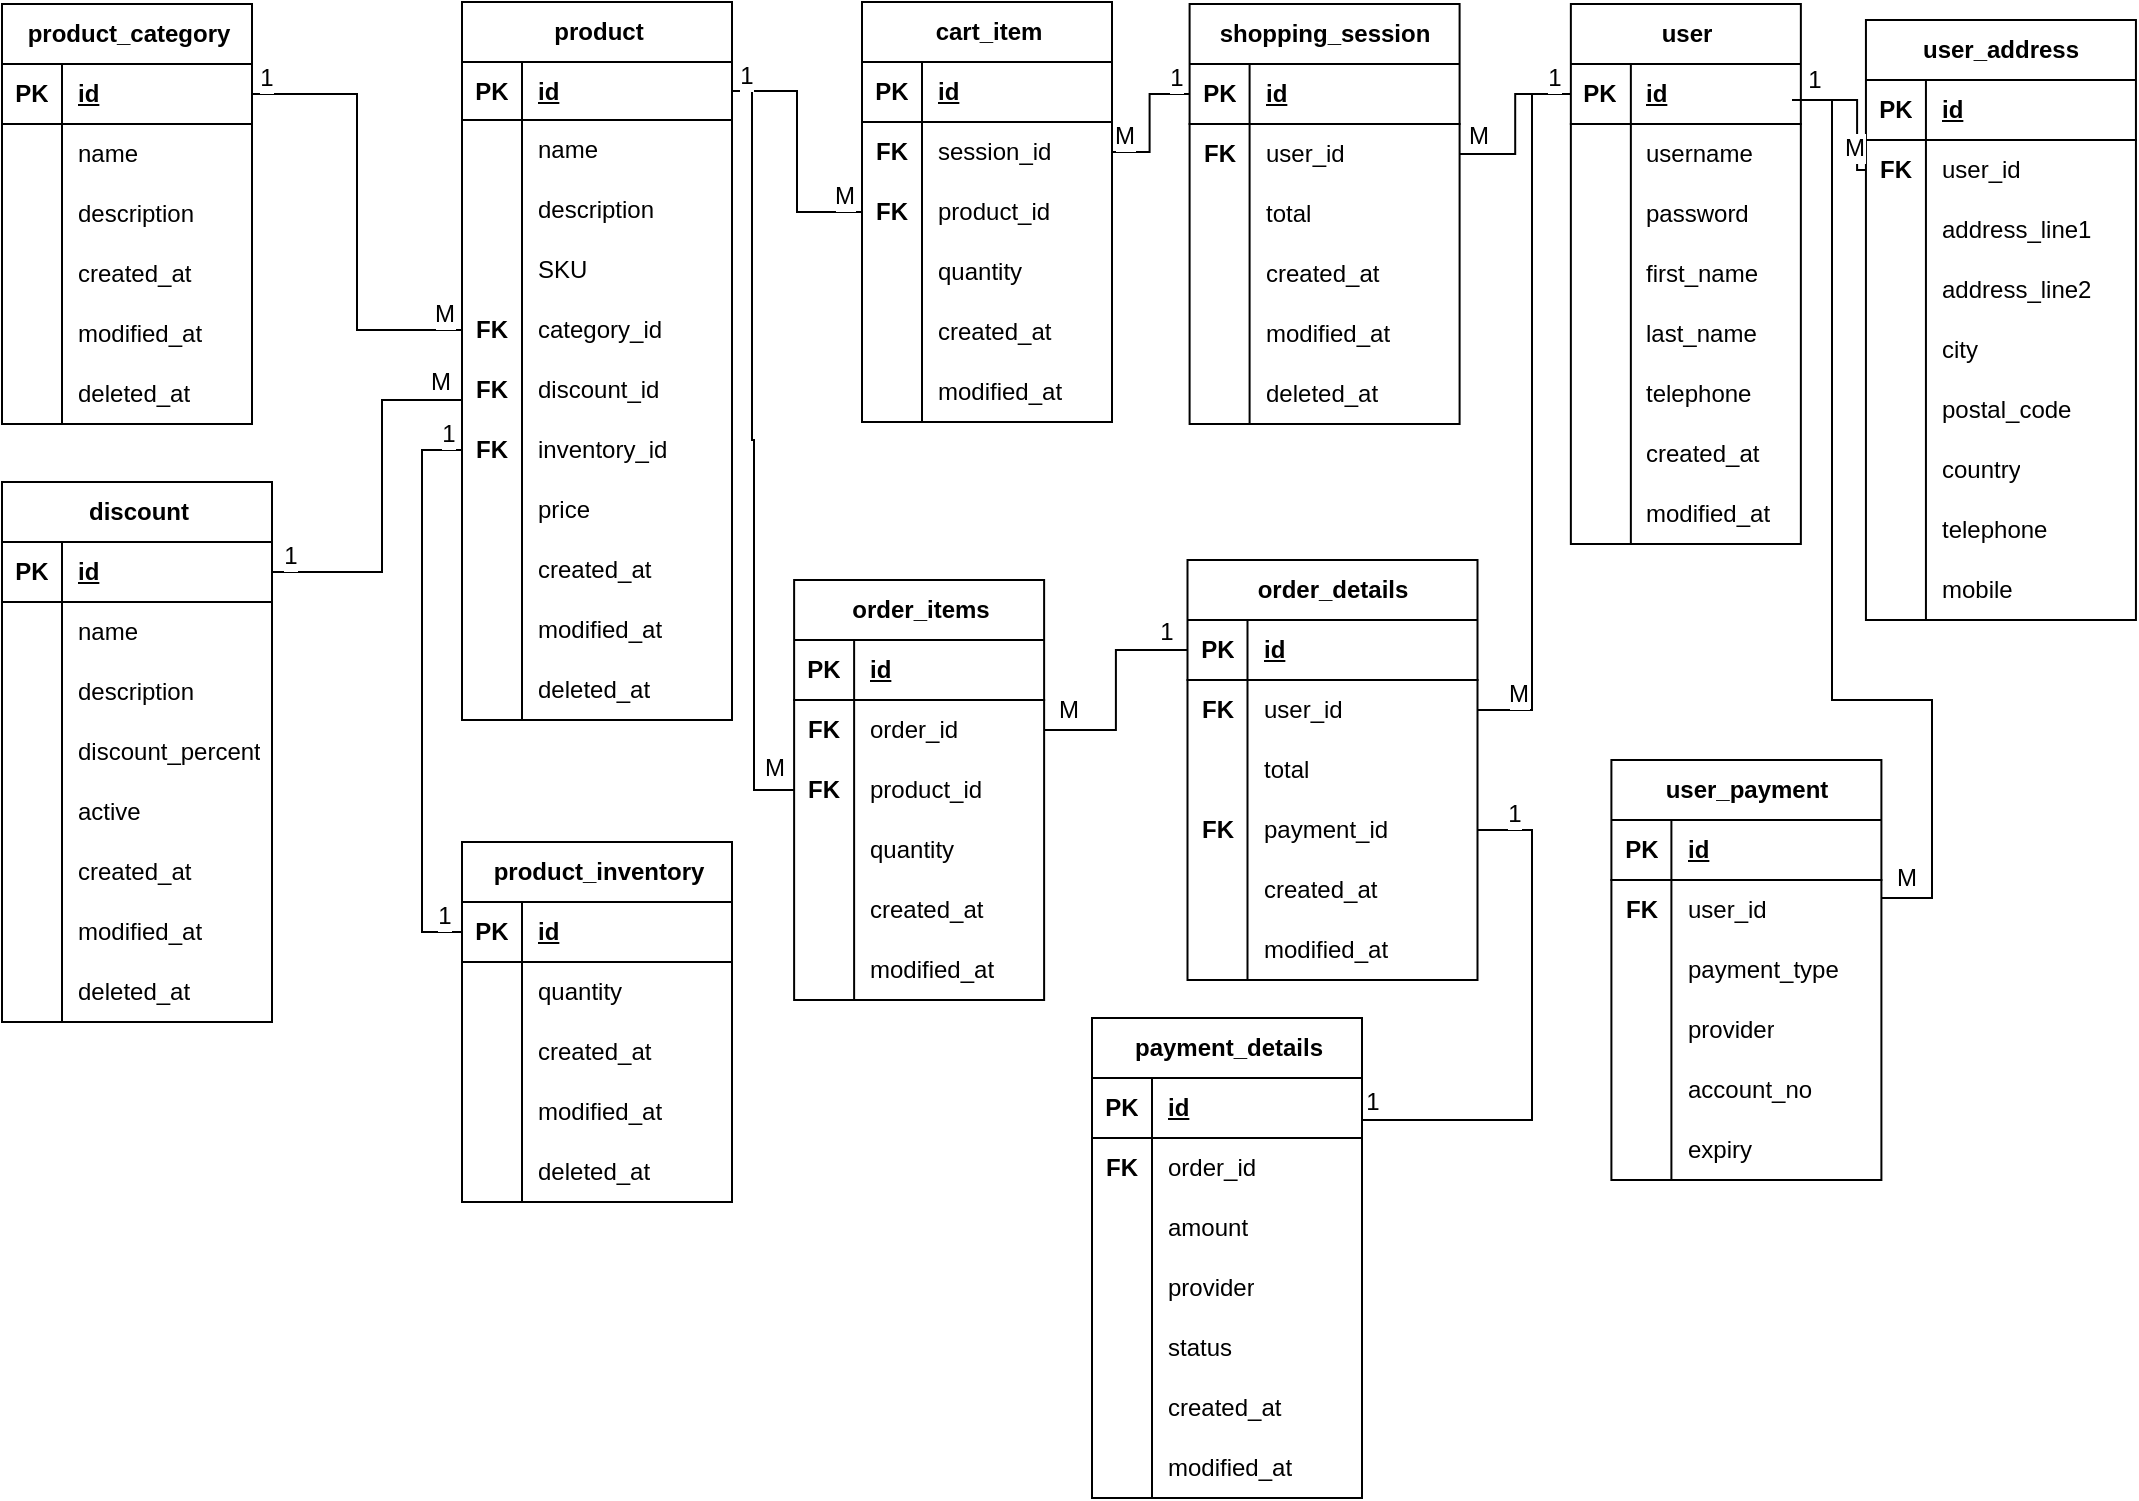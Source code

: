 <mxfile version="24.8.4" pages="2">
  <diagram name="Original" id="kKKHft2HMwG9wepGbhfN">
    <mxGraphModel dx="2232" dy="544" grid="1" gridSize="10" guides="1" tooltips="1" connect="0" arrows="0" fold="1" page="1" pageScale="1" pageWidth="1100" pageHeight="850" math="0" shadow="0">
      <root>
        <mxCell id="0" />
        <mxCell id="1" parent="0" />
        <mxCell id="n_el9n4tpOhwfF3UqIGu-1" value="user" style="shape=table;startSize=30;container=1;collapsible=1;childLayout=tableLayout;fixedRows=1;rowLines=0;fontStyle=1;align=center;resizeLast=1;html=1;fontSize=12;" parent="1" vertex="1">
          <mxGeometry x="-300.57" y="82" width="115" height="270" as="geometry" />
        </mxCell>
        <mxCell id="n_el9n4tpOhwfF3UqIGu-2" value="" style="shape=tableRow;horizontal=0;startSize=0;swimlaneHead=0;swimlaneBody=0;fillColor=none;collapsible=0;dropTarget=0;points=[[0,0.5],[1,0.5]];portConstraint=eastwest;top=0;left=0;right=0;bottom=1;fontSize=12;" parent="n_el9n4tpOhwfF3UqIGu-1" vertex="1">
          <mxGeometry y="30" width="115" height="30" as="geometry" />
        </mxCell>
        <mxCell id="n_el9n4tpOhwfF3UqIGu-3" value="PK" style="shape=partialRectangle;connectable=0;fillColor=none;top=0;left=0;bottom=0;right=0;fontStyle=1;overflow=hidden;whiteSpace=wrap;html=1;fontSize=12;" parent="n_el9n4tpOhwfF3UqIGu-2" vertex="1">
          <mxGeometry width="30" height="30" as="geometry">
            <mxRectangle width="30" height="30" as="alternateBounds" />
          </mxGeometry>
        </mxCell>
        <mxCell id="n_el9n4tpOhwfF3UqIGu-4" value="id" style="shape=partialRectangle;connectable=0;fillColor=none;top=0;left=0;bottom=0;right=0;align=left;spacingLeft=6;fontStyle=5;overflow=hidden;whiteSpace=wrap;html=1;fontSize=12;" parent="n_el9n4tpOhwfF3UqIGu-2" vertex="1">
          <mxGeometry x="30" width="85" height="30" as="geometry">
            <mxRectangle width="85" height="30" as="alternateBounds" />
          </mxGeometry>
        </mxCell>
        <mxCell id="n_el9n4tpOhwfF3UqIGu-5" value="" style="shape=tableRow;horizontal=0;startSize=0;swimlaneHead=0;swimlaneBody=0;fillColor=none;collapsible=0;dropTarget=0;points=[[0,0.5],[1,0.5]];portConstraint=eastwest;top=0;left=0;right=0;bottom=0;fontSize=12;" parent="n_el9n4tpOhwfF3UqIGu-1" vertex="1">
          <mxGeometry y="60" width="115" height="30" as="geometry" />
        </mxCell>
        <mxCell id="n_el9n4tpOhwfF3UqIGu-6" value="" style="shape=partialRectangle;connectable=0;fillColor=none;top=0;left=0;bottom=0;right=0;editable=1;overflow=hidden;whiteSpace=wrap;html=1;fontSize=12;" parent="n_el9n4tpOhwfF3UqIGu-5" vertex="1">
          <mxGeometry width="30" height="30" as="geometry">
            <mxRectangle width="30" height="30" as="alternateBounds" />
          </mxGeometry>
        </mxCell>
        <mxCell id="n_el9n4tpOhwfF3UqIGu-7" value="username" style="shape=partialRectangle;connectable=0;fillColor=none;top=0;left=0;bottom=0;right=0;align=left;spacingLeft=6;overflow=hidden;whiteSpace=wrap;html=1;fontSize=12;" parent="n_el9n4tpOhwfF3UqIGu-5" vertex="1">
          <mxGeometry x="30" width="85" height="30" as="geometry">
            <mxRectangle width="85" height="30" as="alternateBounds" />
          </mxGeometry>
        </mxCell>
        <mxCell id="n_el9n4tpOhwfF3UqIGu-8" value="" style="shape=tableRow;horizontal=0;startSize=0;swimlaneHead=0;swimlaneBody=0;fillColor=none;collapsible=0;dropTarget=0;points=[[0,0.5],[1,0.5]];portConstraint=eastwest;top=0;left=0;right=0;bottom=0;fontSize=12;" parent="n_el9n4tpOhwfF3UqIGu-1" vertex="1">
          <mxGeometry y="90" width="115" height="30" as="geometry" />
        </mxCell>
        <mxCell id="n_el9n4tpOhwfF3UqIGu-9" value="" style="shape=partialRectangle;connectable=0;fillColor=none;top=0;left=0;bottom=0;right=0;editable=1;overflow=hidden;whiteSpace=wrap;html=1;fontSize=12;" parent="n_el9n4tpOhwfF3UqIGu-8" vertex="1">
          <mxGeometry width="30" height="30" as="geometry">
            <mxRectangle width="30" height="30" as="alternateBounds" />
          </mxGeometry>
        </mxCell>
        <mxCell id="n_el9n4tpOhwfF3UqIGu-10" value="password" style="shape=partialRectangle;connectable=0;fillColor=none;top=0;left=0;bottom=0;right=0;align=left;spacingLeft=6;overflow=hidden;whiteSpace=wrap;html=1;fontSize=12;" parent="n_el9n4tpOhwfF3UqIGu-8" vertex="1">
          <mxGeometry x="30" width="85" height="30" as="geometry">
            <mxRectangle width="85" height="30" as="alternateBounds" />
          </mxGeometry>
        </mxCell>
        <mxCell id="n_el9n4tpOhwfF3UqIGu-11" value="" style="shape=tableRow;horizontal=0;startSize=0;swimlaneHead=0;swimlaneBody=0;fillColor=none;collapsible=0;dropTarget=0;points=[[0,0.5],[1,0.5]];portConstraint=eastwest;top=0;left=0;right=0;bottom=0;fontSize=12;" parent="n_el9n4tpOhwfF3UqIGu-1" vertex="1">
          <mxGeometry y="120" width="115" height="30" as="geometry" />
        </mxCell>
        <mxCell id="n_el9n4tpOhwfF3UqIGu-12" value="" style="shape=partialRectangle;connectable=0;fillColor=none;top=0;left=0;bottom=0;right=0;editable=1;overflow=hidden;whiteSpace=wrap;html=1;fontSize=12;" parent="n_el9n4tpOhwfF3UqIGu-11" vertex="1">
          <mxGeometry width="30" height="30" as="geometry">
            <mxRectangle width="30" height="30" as="alternateBounds" />
          </mxGeometry>
        </mxCell>
        <mxCell id="n_el9n4tpOhwfF3UqIGu-13" value="first_name" style="shape=partialRectangle;connectable=0;fillColor=none;top=0;left=0;bottom=0;right=0;align=left;spacingLeft=6;overflow=hidden;whiteSpace=wrap;html=1;fontSize=12;" parent="n_el9n4tpOhwfF3UqIGu-11" vertex="1">
          <mxGeometry x="30" width="85" height="30" as="geometry">
            <mxRectangle width="85" height="30" as="alternateBounds" />
          </mxGeometry>
        </mxCell>
        <mxCell id="n_el9n4tpOhwfF3UqIGu-14" value="" style="shape=tableRow;horizontal=0;startSize=0;swimlaneHead=0;swimlaneBody=0;fillColor=none;collapsible=0;dropTarget=0;points=[[0,0.5],[1,0.5]];portConstraint=eastwest;top=0;left=0;right=0;bottom=0;fontSize=12;" parent="n_el9n4tpOhwfF3UqIGu-1" vertex="1">
          <mxGeometry y="150" width="115" height="30" as="geometry" />
        </mxCell>
        <mxCell id="n_el9n4tpOhwfF3UqIGu-15" value="" style="shape=partialRectangle;connectable=0;fillColor=none;top=0;left=0;bottom=0;right=0;editable=1;overflow=hidden;whiteSpace=wrap;html=1;fontSize=12;" parent="n_el9n4tpOhwfF3UqIGu-14" vertex="1">
          <mxGeometry width="30" height="30" as="geometry">
            <mxRectangle width="30" height="30" as="alternateBounds" />
          </mxGeometry>
        </mxCell>
        <mxCell id="n_el9n4tpOhwfF3UqIGu-16" value="last_name" style="shape=partialRectangle;connectable=0;fillColor=none;top=0;left=0;bottom=0;right=0;align=left;spacingLeft=6;overflow=hidden;whiteSpace=wrap;html=1;fontSize=12;" parent="n_el9n4tpOhwfF3UqIGu-14" vertex="1">
          <mxGeometry x="30" width="85" height="30" as="geometry">
            <mxRectangle width="85" height="30" as="alternateBounds" />
          </mxGeometry>
        </mxCell>
        <mxCell id="n_el9n4tpOhwfF3UqIGu-17" value="" style="shape=tableRow;horizontal=0;startSize=0;swimlaneHead=0;swimlaneBody=0;fillColor=none;collapsible=0;dropTarget=0;points=[[0,0.5],[1,0.5]];portConstraint=eastwest;top=0;left=0;right=0;bottom=0;fontSize=12;" parent="n_el9n4tpOhwfF3UqIGu-1" vertex="1">
          <mxGeometry y="180" width="115" height="30" as="geometry" />
        </mxCell>
        <mxCell id="n_el9n4tpOhwfF3UqIGu-18" value="" style="shape=partialRectangle;connectable=0;fillColor=none;top=0;left=0;bottom=0;right=0;editable=1;overflow=hidden;whiteSpace=wrap;html=1;fontSize=12;" parent="n_el9n4tpOhwfF3UqIGu-17" vertex="1">
          <mxGeometry width="30" height="30" as="geometry">
            <mxRectangle width="30" height="30" as="alternateBounds" />
          </mxGeometry>
        </mxCell>
        <mxCell id="n_el9n4tpOhwfF3UqIGu-19" value="telephone" style="shape=partialRectangle;connectable=0;fillColor=none;top=0;left=0;bottom=0;right=0;align=left;spacingLeft=6;overflow=hidden;whiteSpace=wrap;html=1;fontSize=12;" parent="n_el9n4tpOhwfF3UqIGu-17" vertex="1">
          <mxGeometry x="30" width="85" height="30" as="geometry">
            <mxRectangle width="85" height="30" as="alternateBounds" />
          </mxGeometry>
        </mxCell>
        <mxCell id="n_el9n4tpOhwfF3UqIGu-20" value="" style="shape=tableRow;horizontal=0;startSize=0;swimlaneHead=0;swimlaneBody=0;fillColor=none;collapsible=0;dropTarget=0;points=[[0,0.5],[1,0.5]];portConstraint=eastwest;top=0;left=0;right=0;bottom=0;fontSize=12;" parent="n_el9n4tpOhwfF3UqIGu-1" vertex="1">
          <mxGeometry y="210" width="115" height="30" as="geometry" />
        </mxCell>
        <mxCell id="n_el9n4tpOhwfF3UqIGu-21" value="" style="shape=partialRectangle;connectable=0;fillColor=none;top=0;left=0;bottom=0;right=0;editable=1;overflow=hidden;whiteSpace=wrap;html=1;fontSize=12;" parent="n_el9n4tpOhwfF3UqIGu-20" vertex="1">
          <mxGeometry width="30" height="30" as="geometry">
            <mxRectangle width="30" height="30" as="alternateBounds" />
          </mxGeometry>
        </mxCell>
        <mxCell id="n_el9n4tpOhwfF3UqIGu-22" value="created_at" style="shape=partialRectangle;connectable=0;fillColor=none;top=0;left=0;bottom=0;right=0;align=left;spacingLeft=6;overflow=hidden;whiteSpace=wrap;html=1;fontSize=12;" parent="n_el9n4tpOhwfF3UqIGu-20" vertex="1">
          <mxGeometry x="30" width="85" height="30" as="geometry">
            <mxRectangle width="85" height="30" as="alternateBounds" />
          </mxGeometry>
        </mxCell>
        <mxCell id="n_el9n4tpOhwfF3UqIGu-23" value="" style="shape=tableRow;horizontal=0;startSize=0;swimlaneHead=0;swimlaneBody=0;fillColor=none;collapsible=0;dropTarget=0;points=[[0,0.5],[1,0.5]];portConstraint=eastwest;top=0;left=0;right=0;bottom=0;fontSize=12;" parent="n_el9n4tpOhwfF3UqIGu-1" vertex="1">
          <mxGeometry y="240" width="115" height="30" as="geometry" />
        </mxCell>
        <mxCell id="n_el9n4tpOhwfF3UqIGu-24" value="" style="shape=partialRectangle;connectable=0;fillColor=none;top=0;left=0;bottom=0;right=0;editable=1;overflow=hidden;whiteSpace=wrap;html=1;fontSize=12;" parent="n_el9n4tpOhwfF3UqIGu-23" vertex="1">
          <mxGeometry width="30" height="30" as="geometry">
            <mxRectangle width="30" height="30" as="alternateBounds" />
          </mxGeometry>
        </mxCell>
        <mxCell id="n_el9n4tpOhwfF3UqIGu-25" value="modified_at" style="shape=partialRectangle;connectable=0;fillColor=none;top=0;left=0;bottom=0;right=0;align=left;spacingLeft=6;overflow=hidden;whiteSpace=wrap;html=1;fontSize=12;" parent="n_el9n4tpOhwfF3UqIGu-23" vertex="1">
          <mxGeometry x="30" width="85" height="30" as="geometry">
            <mxRectangle width="85" height="30" as="alternateBounds" />
          </mxGeometry>
        </mxCell>
        <mxCell id="n_el9n4tpOhwfF3UqIGu-26" value="product" style="shape=table;startSize=30;container=1;collapsible=1;childLayout=tableLayout;fixedRows=1;rowLines=0;fontStyle=1;align=center;resizeLast=1;html=1;fontSize=12;" parent="1" vertex="1">
          <mxGeometry x="-855" y="81" width="135" height="359" as="geometry" />
        </mxCell>
        <mxCell id="n_el9n4tpOhwfF3UqIGu-27" value="" style="shape=tableRow;horizontal=0;startSize=0;swimlaneHead=0;swimlaneBody=0;fillColor=none;collapsible=0;dropTarget=0;points=[[0,0.5],[1,0.5]];portConstraint=eastwest;top=0;left=0;right=0;bottom=1;fontSize=12;" parent="n_el9n4tpOhwfF3UqIGu-26" vertex="1">
          <mxGeometry y="30" width="135" height="29" as="geometry" />
        </mxCell>
        <mxCell id="n_el9n4tpOhwfF3UqIGu-28" value="PK" style="shape=partialRectangle;connectable=0;fillColor=none;top=0;left=0;bottom=0;right=0;fontStyle=1;overflow=hidden;whiteSpace=wrap;html=1;fontSize=12;" parent="n_el9n4tpOhwfF3UqIGu-27" vertex="1">
          <mxGeometry width="30" height="29" as="geometry">
            <mxRectangle width="30" height="29" as="alternateBounds" />
          </mxGeometry>
        </mxCell>
        <mxCell id="n_el9n4tpOhwfF3UqIGu-29" value="id" style="shape=partialRectangle;connectable=0;fillColor=none;top=0;left=0;bottom=0;right=0;align=left;spacingLeft=6;fontStyle=5;overflow=hidden;whiteSpace=wrap;html=1;fontSize=12;" parent="n_el9n4tpOhwfF3UqIGu-27" vertex="1">
          <mxGeometry x="30" width="105" height="29" as="geometry">
            <mxRectangle width="105" height="29" as="alternateBounds" />
          </mxGeometry>
        </mxCell>
        <mxCell id="n_el9n4tpOhwfF3UqIGu-30" value="" style="shape=tableRow;horizontal=0;startSize=0;swimlaneHead=0;swimlaneBody=0;fillColor=none;collapsible=0;dropTarget=0;points=[[0,0.5],[1,0.5]];portConstraint=eastwest;top=0;left=0;right=0;bottom=0;fontSize=12;" parent="n_el9n4tpOhwfF3UqIGu-26" vertex="1">
          <mxGeometry y="59" width="135" height="30" as="geometry" />
        </mxCell>
        <mxCell id="n_el9n4tpOhwfF3UqIGu-31" value="" style="shape=partialRectangle;connectable=0;fillColor=none;top=0;left=0;bottom=0;right=0;editable=1;overflow=hidden;whiteSpace=wrap;html=1;fontSize=12;" parent="n_el9n4tpOhwfF3UqIGu-30" vertex="1">
          <mxGeometry width="30" height="30" as="geometry">
            <mxRectangle width="30" height="30" as="alternateBounds" />
          </mxGeometry>
        </mxCell>
        <mxCell id="n_el9n4tpOhwfF3UqIGu-32" value="name" style="shape=partialRectangle;connectable=0;fillColor=none;top=0;left=0;bottom=0;right=0;align=left;spacingLeft=6;overflow=hidden;whiteSpace=wrap;html=1;fontSize=12;" parent="n_el9n4tpOhwfF3UqIGu-30" vertex="1">
          <mxGeometry x="30" width="105" height="30" as="geometry">
            <mxRectangle width="105" height="30" as="alternateBounds" />
          </mxGeometry>
        </mxCell>
        <mxCell id="n_el9n4tpOhwfF3UqIGu-162" value="" style="shape=tableRow;horizontal=0;startSize=0;swimlaneHead=0;swimlaneBody=0;fillColor=none;collapsible=0;dropTarget=0;points=[[0,0.5],[1,0.5]];portConstraint=eastwest;top=0;left=0;right=0;bottom=0;fontSize=12;" parent="n_el9n4tpOhwfF3UqIGu-26" vertex="1">
          <mxGeometry y="89" width="135" height="30" as="geometry" />
        </mxCell>
        <mxCell id="n_el9n4tpOhwfF3UqIGu-163" value="" style="shape=partialRectangle;connectable=0;fillColor=none;top=0;left=0;bottom=0;right=0;editable=1;overflow=hidden;whiteSpace=wrap;html=1;fontSize=12;" parent="n_el9n4tpOhwfF3UqIGu-162" vertex="1">
          <mxGeometry width="30" height="30" as="geometry">
            <mxRectangle width="30" height="30" as="alternateBounds" />
          </mxGeometry>
        </mxCell>
        <mxCell id="n_el9n4tpOhwfF3UqIGu-164" value="description" style="shape=partialRectangle;connectable=0;fillColor=none;top=0;left=0;bottom=0;right=0;align=left;spacingLeft=6;overflow=hidden;whiteSpace=wrap;html=1;fontSize=12;" parent="n_el9n4tpOhwfF3UqIGu-162" vertex="1">
          <mxGeometry x="30" width="105" height="30" as="geometry">
            <mxRectangle width="105" height="30" as="alternateBounds" />
          </mxGeometry>
        </mxCell>
        <mxCell id="n_el9n4tpOhwfF3UqIGu-36" value="" style="shape=tableRow;horizontal=0;startSize=0;swimlaneHead=0;swimlaneBody=0;fillColor=none;collapsible=0;dropTarget=0;points=[[0,0.5],[1,0.5]];portConstraint=eastwest;top=0;left=0;right=0;bottom=0;fontSize=12;" parent="n_el9n4tpOhwfF3UqIGu-26" vertex="1">
          <mxGeometry y="119" width="135" height="30" as="geometry" />
        </mxCell>
        <mxCell id="n_el9n4tpOhwfF3UqIGu-37" value="" style="shape=partialRectangle;connectable=0;fillColor=none;top=0;left=0;bottom=0;right=0;editable=1;overflow=hidden;whiteSpace=wrap;html=1;fontSize=12;" parent="n_el9n4tpOhwfF3UqIGu-36" vertex="1">
          <mxGeometry width="30" height="30" as="geometry">
            <mxRectangle width="30" height="30" as="alternateBounds" />
          </mxGeometry>
        </mxCell>
        <mxCell id="n_el9n4tpOhwfF3UqIGu-38" value="SKU" style="shape=partialRectangle;connectable=0;fillColor=none;top=0;left=0;bottom=0;right=0;align=left;spacingLeft=6;overflow=hidden;whiteSpace=wrap;html=1;fontSize=12;" parent="n_el9n4tpOhwfF3UqIGu-36" vertex="1">
          <mxGeometry x="30" width="105" height="30" as="geometry">
            <mxRectangle width="105" height="30" as="alternateBounds" />
          </mxGeometry>
        </mxCell>
        <mxCell id="n_el9n4tpOhwfF3UqIGu-39" value="" style="shape=tableRow;horizontal=0;startSize=0;swimlaneHead=0;swimlaneBody=0;fillColor=none;collapsible=0;dropTarget=0;points=[[0,0.5],[1,0.5]];portConstraint=eastwest;top=0;left=0;right=0;bottom=0;fontSize=12;" parent="n_el9n4tpOhwfF3UqIGu-26" vertex="1">
          <mxGeometry y="149" width="135" height="30" as="geometry" />
        </mxCell>
        <mxCell id="n_el9n4tpOhwfF3UqIGu-40" value="&lt;b style=&quot;font-size: 12px;&quot;&gt;FK&lt;/b&gt;" style="shape=partialRectangle;connectable=0;fillColor=none;top=0;left=0;bottom=0;right=0;editable=1;overflow=hidden;whiteSpace=wrap;html=1;fontSize=12;" parent="n_el9n4tpOhwfF3UqIGu-39" vertex="1">
          <mxGeometry width="30" height="30" as="geometry">
            <mxRectangle width="30" height="30" as="alternateBounds" />
          </mxGeometry>
        </mxCell>
        <mxCell id="n_el9n4tpOhwfF3UqIGu-41" value="category_id" style="shape=partialRectangle;connectable=0;fillColor=none;top=0;left=0;bottom=0;right=0;align=left;spacingLeft=6;overflow=hidden;whiteSpace=wrap;html=1;fontSize=12;" parent="n_el9n4tpOhwfF3UqIGu-39" vertex="1">
          <mxGeometry x="30" width="105" height="30" as="geometry">
            <mxRectangle width="105" height="30" as="alternateBounds" />
          </mxGeometry>
        </mxCell>
        <mxCell id="n_el9n4tpOhwfF3UqIGu-45" value="" style="shape=tableRow;horizontal=0;startSize=0;swimlaneHead=0;swimlaneBody=0;fillColor=none;collapsible=0;dropTarget=0;points=[[0,0.5],[1,0.5]];portConstraint=eastwest;top=0;left=0;right=0;bottom=0;fontSize=12;" parent="n_el9n4tpOhwfF3UqIGu-26" vertex="1">
          <mxGeometry y="179" width="135" height="30" as="geometry" />
        </mxCell>
        <mxCell id="n_el9n4tpOhwfF3UqIGu-46" value="&lt;b style=&quot;font-size: 12px;&quot;&gt;FK&lt;/b&gt;" style="shape=partialRectangle;connectable=0;fillColor=none;top=0;left=0;bottom=0;right=0;editable=1;overflow=hidden;whiteSpace=wrap;html=1;fontSize=12;" parent="n_el9n4tpOhwfF3UqIGu-45" vertex="1">
          <mxGeometry width="30" height="30" as="geometry">
            <mxRectangle width="30" height="30" as="alternateBounds" />
          </mxGeometry>
        </mxCell>
        <mxCell id="n_el9n4tpOhwfF3UqIGu-47" value="discount_id" style="shape=partialRectangle;connectable=0;fillColor=none;top=0;left=0;bottom=0;right=0;align=left;spacingLeft=6;overflow=hidden;whiteSpace=wrap;html=1;fontSize=12;" parent="n_el9n4tpOhwfF3UqIGu-45" vertex="1">
          <mxGeometry x="30" width="105" height="30" as="geometry">
            <mxRectangle width="105" height="30" as="alternateBounds" />
          </mxGeometry>
        </mxCell>
        <mxCell id="n_el9n4tpOhwfF3UqIGu-42" value="" style="shape=tableRow;horizontal=0;startSize=0;swimlaneHead=0;swimlaneBody=0;fillColor=none;collapsible=0;dropTarget=0;points=[[0,0.5],[1,0.5]];portConstraint=eastwest;top=0;left=0;right=0;bottom=0;fontSize=12;" parent="n_el9n4tpOhwfF3UqIGu-26" vertex="1">
          <mxGeometry y="209" width="135" height="30" as="geometry" />
        </mxCell>
        <mxCell id="n_el9n4tpOhwfF3UqIGu-43" value="&lt;b style=&quot;font-size: 12px;&quot;&gt;FK&lt;/b&gt;" style="shape=partialRectangle;connectable=0;fillColor=none;top=0;left=0;bottom=0;right=0;editable=1;overflow=hidden;whiteSpace=wrap;html=1;fontSize=12;" parent="n_el9n4tpOhwfF3UqIGu-42" vertex="1">
          <mxGeometry width="30" height="30" as="geometry">
            <mxRectangle width="30" height="30" as="alternateBounds" />
          </mxGeometry>
        </mxCell>
        <mxCell id="n_el9n4tpOhwfF3UqIGu-44" value="inventory_id" style="shape=partialRectangle;connectable=0;fillColor=none;top=0;left=0;bottom=0;right=0;align=left;spacingLeft=6;overflow=hidden;whiteSpace=wrap;html=1;fontSize=12;" parent="n_el9n4tpOhwfF3UqIGu-42" vertex="1">
          <mxGeometry x="30" width="105" height="30" as="geometry">
            <mxRectangle width="105" height="30" as="alternateBounds" />
          </mxGeometry>
        </mxCell>
        <mxCell id="n_el9n4tpOhwfF3UqIGu-57" value="" style="shape=tableRow;horizontal=0;startSize=0;swimlaneHead=0;swimlaneBody=0;fillColor=none;collapsible=0;dropTarget=0;points=[[0,0.5],[1,0.5]];portConstraint=eastwest;top=0;left=0;right=0;bottom=0;fontSize=12;" parent="n_el9n4tpOhwfF3UqIGu-26" vertex="1">
          <mxGeometry y="239" width="135" height="30" as="geometry" />
        </mxCell>
        <mxCell id="n_el9n4tpOhwfF3UqIGu-58" value="" style="shape=partialRectangle;connectable=0;fillColor=none;top=0;left=0;bottom=0;right=0;editable=1;overflow=hidden;whiteSpace=wrap;html=1;fontSize=12;" parent="n_el9n4tpOhwfF3UqIGu-57" vertex="1">
          <mxGeometry width="30" height="30" as="geometry">
            <mxRectangle width="30" height="30" as="alternateBounds" />
          </mxGeometry>
        </mxCell>
        <mxCell id="n_el9n4tpOhwfF3UqIGu-59" value="price" style="shape=partialRectangle;connectable=0;fillColor=none;top=0;left=0;bottom=0;right=0;align=left;spacingLeft=6;overflow=hidden;whiteSpace=wrap;html=1;fontSize=12;" parent="n_el9n4tpOhwfF3UqIGu-57" vertex="1">
          <mxGeometry x="30" width="105" height="30" as="geometry">
            <mxRectangle width="105" height="30" as="alternateBounds" />
          </mxGeometry>
        </mxCell>
        <mxCell id="n_el9n4tpOhwfF3UqIGu-48" value="" style="shape=tableRow;horizontal=0;startSize=0;swimlaneHead=0;swimlaneBody=0;fillColor=none;collapsible=0;dropTarget=0;points=[[0,0.5],[1,0.5]];portConstraint=eastwest;top=0;left=0;right=0;bottom=0;fontSize=12;" parent="n_el9n4tpOhwfF3UqIGu-26" vertex="1">
          <mxGeometry y="269" width="135" height="30" as="geometry" />
        </mxCell>
        <mxCell id="n_el9n4tpOhwfF3UqIGu-49" value="" style="shape=partialRectangle;connectable=0;fillColor=none;top=0;left=0;bottom=0;right=0;editable=1;overflow=hidden;whiteSpace=wrap;html=1;fontSize=12;" parent="n_el9n4tpOhwfF3UqIGu-48" vertex="1">
          <mxGeometry width="30" height="30" as="geometry">
            <mxRectangle width="30" height="30" as="alternateBounds" />
          </mxGeometry>
        </mxCell>
        <mxCell id="n_el9n4tpOhwfF3UqIGu-50" value="created_at" style="shape=partialRectangle;connectable=0;fillColor=none;top=0;left=0;bottom=0;right=0;align=left;spacingLeft=6;overflow=hidden;whiteSpace=wrap;html=1;fontSize=12;" parent="n_el9n4tpOhwfF3UqIGu-48" vertex="1">
          <mxGeometry x="30" width="105" height="30" as="geometry">
            <mxRectangle width="105" height="30" as="alternateBounds" />
          </mxGeometry>
        </mxCell>
        <mxCell id="n_el9n4tpOhwfF3UqIGu-51" value="" style="shape=tableRow;horizontal=0;startSize=0;swimlaneHead=0;swimlaneBody=0;fillColor=none;collapsible=0;dropTarget=0;points=[[0,0.5],[1,0.5]];portConstraint=eastwest;top=0;left=0;right=0;bottom=0;fontSize=12;" parent="n_el9n4tpOhwfF3UqIGu-26" vertex="1">
          <mxGeometry y="299" width="135" height="30" as="geometry" />
        </mxCell>
        <mxCell id="n_el9n4tpOhwfF3UqIGu-52" value="" style="shape=partialRectangle;connectable=0;fillColor=none;top=0;left=0;bottom=0;right=0;editable=1;overflow=hidden;whiteSpace=wrap;html=1;fontSize=12;" parent="n_el9n4tpOhwfF3UqIGu-51" vertex="1">
          <mxGeometry width="30" height="30" as="geometry">
            <mxRectangle width="30" height="30" as="alternateBounds" />
          </mxGeometry>
        </mxCell>
        <mxCell id="n_el9n4tpOhwfF3UqIGu-53" value="modified_at" style="shape=partialRectangle;connectable=0;fillColor=none;top=0;left=0;bottom=0;right=0;align=left;spacingLeft=6;overflow=hidden;whiteSpace=wrap;html=1;fontSize=12;" parent="n_el9n4tpOhwfF3UqIGu-51" vertex="1">
          <mxGeometry x="30" width="105" height="30" as="geometry">
            <mxRectangle width="105" height="30" as="alternateBounds" />
          </mxGeometry>
        </mxCell>
        <mxCell id="n_el9n4tpOhwfF3UqIGu-54" value="" style="shape=tableRow;horizontal=0;startSize=0;swimlaneHead=0;swimlaneBody=0;fillColor=none;collapsible=0;dropTarget=0;points=[[0,0.5],[1,0.5]];portConstraint=eastwest;top=0;left=0;right=0;bottom=0;fontSize=12;" parent="n_el9n4tpOhwfF3UqIGu-26" vertex="1">
          <mxGeometry y="329" width="135" height="30" as="geometry" />
        </mxCell>
        <mxCell id="n_el9n4tpOhwfF3UqIGu-55" value="" style="shape=partialRectangle;connectable=0;fillColor=none;top=0;left=0;bottom=0;right=0;editable=1;overflow=hidden;whiteSpace=wrap;html=1;fontSize=12;" parent="n_el9n4tpOhwfF3UqIGu-54" vertex="1">
          <mxGeometry width="30" height="30" as="geometry">
            <mxRectangle width="30" height="30" as="alternateBounds" />
          </mxGeometry>
        </mxCell>
        <mxCell id="n_el9n4tpOhwfF3UqIGu-56" value="deleted_at" style="shape=partialRectangle;connectable=0;fillColor=none;top=0;left=0;bottom=0;right=0;align=left;spacingLeft=6;overflow=hidden;whiteSpace=wrap;html=1;fontSize=12;" parent="n_el9n4tpOhwfF3UqIGu-54" vertex="1">
          <mxGeometry x="30" width="105" height="30" as="geometry">
            <mxRectangle width="105" height="30" as="alternateBounds" />
          </mxGeometry>
        </mxCell>
        <mxCell id="n_el9n4tpOhwfF3UqIGu-60" value="product_category" style="shape=table;startSize=30;container=1;collapsible=1;childLayout=tableLayout;fixedRows=1;rowLines=0;fontStyle=1;align=center;resizeLast=1;html=1;fontSize=12;" parent="1" vertex="1">
          <mxGeometry x="-1085" y="82" width="125" height="210" as="geometry" />
        </mxCell>
        <mxCell id="n_el9n4tpOhwfF3UqIGu-61" value="" style="shape=tableRow;horizontal=0;startSize=0;swimlaneHead=0;swimlaneBody=0;fillColor=none;collapsible=0;dropTarget=0;points=[[0,0.5],[1,0.5]];portConstraint=eastwest;top=0;left=0;right=0;bottom=1;fontSize=12;" parent="n_el9n4tpOhwfF3UqIGu-60" vertex="1">
          <mxGeometry y="30" width="125" height="30" as="geometry" />
        </mxCell>
        <mxCell id="n_el9n4tpOhwfF3UqIGu-62" value="PK" style="shape=partialRectangle;connectable=0;fillColor=none;top=0;left=0;bottom=0;right=0;fontStyle=1;overflow=hidden;whiteSpace=wrap;html=1;fontSize=12;" parent="n_el9n4tpOhwfF3UqIGu-61" vertex="1">
          <mxGeometry width="30" height="30" as="geometry">
            <mxRectangle width="30" height="30" as="alternateBounds" />
          </mxGeometry>
        </mxCell>
        <mxCell id="n_el9n4tpOhwfF3UqIGu-63" value="id" style="shape=partialRectangle;connectable=0;fillColor=none;top=0;left=0;bottom=0;right=0;align=left;spacingLeft=6;fontStyle=5;overflow=hidden;whiteSpace=wrap;html=1;fontSize=12;" parent="n_el9n4tpOhwfF3UqIGu-61" vertex="1">
          <mxGeometry x="30" width="95" height="30" as="geometry">
            <mxRectangle width="95" height="30" as="alternateBounds" />
          </mxGeometry>
        </mxCell>
        <mxCell id="n_el9n4tpOhwfF3UqIGu-64" value="" style="shape=tableRow;horizontal=0;startSize=0;swimlaneHead=0;swimlaneBody=0;fillColor=none;collapsible=0;dropTarget=0;points=[[0,0.5],[1,0.5]];portConstraint=eastwest;top=0;left=0;right=0;bottom=0;fontSize=12;" parent="n_el9n4tpOhwfF3UqIGu-60" vertex="1">
          <mxGeometry y="60" width="125" height="30" as="geometry" />
        </mxCell>
        <mxCell id="n_el9n4tpOhwfF3UqIGu-65" value="" style="shape=partialRectangle;connectable=0;fillColor=none;top=0;left=0;bottom=0;right=0;editable=1;overflow=hidden;whiteSpace=wrap;html=1;fontSize=12;" parent="n_el9n4tpOhwfF3UqIGu-64" vertex="1">
          <mxGeometry width="30" height="30" as="geometry">
            <mxRectangle width="30" height="30" as="alternateBounds" />
          </mxGeometry>
        </mxCell>
        <mxCell id="n_el9n4tpOhwfF3UqIGu-66" value="name" style="shape=partialRectangle;connectable=0;fillColor=none;top=0;left=0;bottom=0;right=0;align=left;spacingLeft=6;overflow=hidden;whiteSpace=wrap;html=1;fontSize=12;" parent="n_el9n4tpOhwfF3UqIGu-64" vertex="1">
          <mxGeometry x="30" width="95" height="30" as="geometry">
            <mxRectangle width="95" height="30" as="alternateBounds" />
          </mxGeometry>
        </mxCell>
        <mxCell id="n_el9n4tpOhwfF3UqIGu-67" value="" style="shape=tableRow;horizontal=0;startSize=0;swimlaneHead=0;swimlaneBody=0;fillColor=none;collapsible=0;dropTarget=0;points=[[0,0.5],[1,0.5]];portConstraint=eastwest;top=0;left=0;right=0;bottom=0;fontSize=12;" parent="n_el9n4tpOhwfF3UqIGu-60" vertex="1">
          <mxGeometry y="90" width="125" height="30" as="geometry" />
        </mxCell>
        <mxCell id="n_el9n4tpOhwfF3UqIGu-68" value="" style="shape=partialRectangle;connectable=0;fillColor=none;top=0;left=0;bottom=0;right=0;editable=1;overflow=hidden;whiteSpace=wrap;html=1;fontSize=12;" parent="n_el9n4tpOhwfF3UqIGu-67" vertex="1">
          <mxGeometry width="30" height="30" as="geometry">
            <mxRectangle width="30" height="30" as="alternateBounds" />
          </mxGeometry>
        </mxCell>
        <mxCell id="n_el9n4tpOhwfF3UqIGu-69" value="description" style="shape=partialRectangle;connectable=0;fillColor=none;top=0;left=0;bottom=0;right=0;align=left;spacingLeft=6;overflow=hidden;whiteSpace=wrap;html=1;fontSize=12;" parent="n_el9n4tpOhwfF3UqIGu-67" vertex="1">
          <mxGeometry x="30" width="95" height="30" as="geometry">
            <mxRectangle width="95" height="30" as="alternateBounds" />
          </mxGeometry>
        </mxCell>
        <mxCell id="n_el9n4tpOhwfF3UqIGu-85" value="" style="shape=tableRow;horizontal=0;startSize=0;swimlaneHead=0;swimlaneBody=0;fillColor=none;collapsible=0;dropTarget=0;points=[[0,0.5],[1,0.5]];portConstraint=eastwest;top=0;left=0;right=0;bottom=0;fontSize=12;" parent="n_el9n4tpOhwfF3UqIGu-60" vertex="1">
          <mxGeometry y="120" width="125" height="30" as="geometry" />
        </mxCell>
        <mxCell id="n_el9n4tpOhwfF3UqIGu-86" value="" style="shape=partialRectangle;connectable=0;fillColor=none;top=0;left=0;bottom=0;right=0;editable=1;overflow=hidden;whiteSpace=wrap;html=1;fontSize=12;" parent="n_el9n4tpOhwfF3UqIGu-85" vertex="1">
          <mxGeometry width="30" height="30" as="geometry">
            <mxRectangle width="30" height="30" as="alternateBounds" />
          </mxGeometry>
        </mxCell>
        <mxCell id="n_el9n4tpOhwfF3UqIGu-87" value="created_at" style="shape=partialRectangle;connectable=0;fillColor=none;top=0;left=0;bottom=0;right=0;align=left;spacingLeft=6;overflow=hidden;whiteSpace=wrap;html=1;fontSize=12;" parent="n_el9n4tpOhwfF3UqIGu-85" vertex="1">
          <mxGeometry x="30" width="95" height="30" as="geometry">
            <mxRectangle width="95" height="30" as="alternateBounds" />
          </mxGeometry>
        </mxCell>
        <mxCell id="n_el9n4tpOhwfF3UqIGu-88" value="" style="shape=tableRow;horizontal=0;startSize=0;swimlaneHead=0;swimlaneBody=0;fillColor=none;collapsible=0;dropTarget=0;points=[[0,0.5],[1,0.5]];portConstraint=eastwest;top=0;left=0;right=0;bottom=0;fontSize=12;" parent="n_el9n4tpOhwfF3UqIGu-60" vertex="1">
          <mxGeometry y="150" width="125" height="30" as="geometry" />
        </mxCell>
        <mxCell id="n_el9n4tpOhwfF3UqIGu-89" value="" style="shape=partialRectangle;connectable=0;fillColor=none;top=0;left=0;bottom=0;right=0;editable=1;overflow=hidden;whiteSpace=wrap;html=1;fontSize=12;" parent="n_el9n4tpOhwfF3UqIGu-88" vertex="1">
          <mxGeometry width="30" height="30" as="geometry">
            <mxRectangle width="30" height="30" as="alternateBounds" />
          </mxGeometry>
        </mxCell>
        <mxCell id="n_el9n4tpOhwfF3UqIGu-90" value="modified_at" style="shape=partialRectangle;connectable=0;fillColor=none;top=0;left=0;bottom=0;right=0;align=left;spacingLeft=6;overflow=hidden;whiteSpace=wrap;html=1;fontSize=12;" parent="n_el9n4tpOhwfF3UqIGu-88" vertex="1">
          <mxGeometry x="30" width="95" height="30" as="geometry">
            <mxRectangle width="95" height="30" as="alternateBounds" />
          </mxGeometry>
        </mxCell>
        <mxCell id="n_el9n4tpOhwfF3UqIGu-91" value="" style="shape=tableRow;horizontal=0;startSize=0;swimlaneHead=0;swimlaneBody=0;fillColor=none;collapsible=0;dropTarget=0;points=[[0,0.5],[1,0.5]];portConstraint=eastwest;top=0;left=0;right=0;bottom=0;fontSize=12;" parent="n_el9n4tpOhwfF3UqIGu-60" vertex="1">
          <mxGeometry y="180" width="125" height="30" as="geometry" />
        </mxCell>
        <mxCell id="n_el9n4tpOhwfF3UqIGu-92" value="" style="shape=partialRectangle;connectable=0;fillColor=none;top=0;left=0;bottom=0;right=0;editable=1;overflow=hidden;whiteSpace=wrap;html=1;fontSize=12;" parent="n_el9n4tpOhwfF3UqIGu-91" vertex="1">
          <mxGeometry width="30" height="30" as="geometry">
            <mxRectangle width="30" height="30" as="alternateBounds" />
          </mxGeometry>
        </mxCell>
        <mxCell id="n_el9n4tpOhwfF3UqIGu-93" value="deleted_at" style="shape=partialRectangle;connectable=0;fillColor=none;top=0;left=0;bottom=0;right=0;align=left;spacingLeft=6;overflow=hidden;whiteSpace=wrap;html=1;fontSize=12;" parent="n_el9n4tpOhwfF3UqIGu-91" vertex="1">
          <mxGeometry x="30" width="95" height="30" as="geometry">
            <mxRectangle width="95" height="30" as="alternateBounds" />
          </mxGeometry>
        </mxCell>
        <mxCell id="n_el9n4tpOhwfF3UqIGu-94" value="product_inventory" style="shape=table;startSize=30;container=1;collapsible=1;childLayout=tableLayout;fixedRows=1;rowLines=0;fontStyle=1;align=center;resizeLast=1;html=1;fontSize=12;" parent="1" vertex="1">
          <mxGeometry x="-855" y="501" width="135" height="180" as="geometry" />
        </mxCell>
        <mxCell id="n_el9n4tpOhwfF3UqIGu-95" value="" style="shape=tableRow;horizontal=0;startSize=0;swimlaneHead=0;swimlaneBody=0;fillColor=none;collapsible=0;dropTarget=0;points=[[0,0.5],[1,0.5]];portConstraint=eastwest;top=0;left=0;right=0;bottom=1;fontSize=12;" parent="n_el9n4tpOhwfF3UqIGu-94" vertex="1">
          <mxGeometry y="30" width="135" height="30" as="geometry" />
        </mxCell>
        <mxCell id="n_el9n4tpOhwfF3UqIGu-96" value="PK" style="shape=partialRectangle;connectable=0;fillColor=none;top=0;left=0;bottom=0;right=0;fontStyle=1;overflow=hidden;whiteSpace=wrap;html=1;fontSize=12;" parent="n_el9n4tpOhwfF3UqIGu-95" vertex="1">
          <mxGeometry width="30" height="30" as="geometry">
            <mxRectangle width="30" height="30" as="alternateBounds" />
          </mxGeometry>
        </mxCell>
        <mxCell id="n_el9n4tpOhwfF3UqIGu-97" value="id" style="shape=partialRectangle;connectable=0;fillColor=none;top=0;left=0;bottom=0;right=0;align=left;spacingLeft=6;fontStyle=5;overflow=hidden;whiteSpace=wrap;html=1;fontSize=12;" parent="n_el9n4tpOhwfF3UqIGu-95" vertex="1">
          <mxGeometry x="30" width="105" height="30" as="geometry">
            <mxRectangle width="105" height="30" as="alternateBounds" />
          </mxGeometry>
        </mxCell>
        <mxCell id="n_el9n4tpOhwfF3UqIGu-98" value="" style="shape=tableRow;horizontal=0;startSize=0;swimlaneHead=0;swimlaneBody=0;fillColor=none;collapsible=0;dropTarget=0;points=[[0,0.5],[1,0.5]];portConstraint=eastwest;top=0;left=0;right=0;bottom=0;fontSize=12;" parent="n_el9n4tpOhwfF3UqIGu-94" vertex="1">
          <mxGeometry y="60" width="135" height="30" as="geometry" />
        </mxCell>
        <mxCell id="n_el9n4tpOhwfF3UqIGu-99" value="" style="shape=partialRectangle;connectable=0;fillColor=none;top=0;left=0;bottom=0;right=0;editable=1;overflow=hidden;whiteSpace=wrap;html=1;fontSize=12;" parent="n_el9n4tpOhwfF3UqIGu-98" vertex="1">
          <mxGeometry width="30" height="30" as="geometry">
            <mxRectangle width="30" height="30" as="alternateBounds" />
          </mxGeometry>
        </mxCell>
        <mxCell id="n_el9n4tpOhwfF3UqIGu-100" value="quantity" style="shape=partialRectangle;connectable=0;fillColor=none;top=0;left=0;bottom=0;right=0;align=left;spacingLeft=6;overflow=hidden;whiteSpace=wrap;html=1;fontSize=12;" parent="n_el9n4tpOhwfF3UqIGu-98" vertex="1">
          <mxGeometry x="30" width="105" height="30" as="geometry">
            <mxRectangle width="105" height="30" as="alternateBounds" />
          </mxGeometry>
        </mxCell>
        <mxCell id="n_el9n4tpOhwfF3UqIGu-104" value="" style="shape=tableRow;horizontal=0;startSize=0;swimlaneHead=0;swimlaneBody=0;fillColor=none;collapsible=0;dropTarget=0;points=[[0,0.5],[1,0.5]];portConstraint=eastwest;top=0;left=0;right=0;bottom=0;fontSize=12;" parent="n_el9n4tpOhwfF3UqIGu-94" vertex="1">
          <mxGeometry y="90" width="135" height="30" as="geometry" />
        </mxCell>
        <mxCell id="n_el9n4tpOhwfF3UqIGu-105" value="" style="shape=partialRectangle;connectable=0;fillColor=none;top=0;left=0;bottom=0;right=0;editable=1;overflow=hidden;whiteSpace=wrap;html=1;fontSize=12;" parent="n_el9n4tpOhwfF3UqIGu-104" vertex="1">
          <mxGeometry width="30" height="30" as="geometry">
            <mxRectangle width="30" height="30" as="alternateBounds" />
          </mxGeometry>
        </mxCell>
        <mxCell id="n_el9n4tpOhwfF3UqIGu-106" value="created_at" style="shape=partialRectangle;connectable=0;fillColor=none;top=0;left=0;bottom=0;right=0;align=left;spacingLeft=6;overflow=hidden;whiteSpace=wrap;html=1;fontSize=12;" parent="n_el9n4tpOhwfF3UqIGu-104" vertex="1">
          <mxGeometry x="30" width="105" height="30" as="geometry">
            <mxRectangle width="105" height="30" as="alternateBounds" />
          </mxGeometry>
        </mxCell>
        <mxCell id="n_el9n4tpOhwfF3UqIGu-107" value="" style="shape=tableRow;horizontal=0;startSize=0;swimlaneHead=0;swimlaneBody=0;fillColor=none;collapsible=0;dropTarget=0;points=[[0,0.5],[1,0.5]];portConstraint=eastwest;top=0;left=0;right=0;bottom=0;fontSize=12;" parent="n_el9n4tpOhwfF3UqIGu-94" vertex="1">
          <mxGeometry y="120" width="135" height="30" as="geometry" />
        </mxCell>
        <mxCell id="n_el9n4tpOhwfF3UqIGu-108" value="" style="shape=partialRectangle;connectable=0;fillColor=none;top=0;left=0;bottom=0;right=0;editable=1;overflow=hidden;whiteSpace=wrap;html=1;fontSize=12;" parent="n_el9n4tpOhwfF3UqIGu-107" vertex="1">
          <mxGeometry width="30" height="30" as="geometry">
            <mxRectangle width="30" height="30" as="alternateBounds" />
          </mxGeometry>
        </mxCell>
        <mxCell id="n_el9n4tpOhwfF3UqIGu-109" value="modified_at" style="shape=partialRectangle;connectable=0;fillColor=none;top=0;left=0;bottom=0;right=0;align=left;spacingLeft=6;overflow=hidden;whiteSpace=wrap;html=1;fontSize=12;" parent="n_el9n4tpOhwfF3UqIGu-107" vertex="1">
          <mxGeometry x="30" width="105" height="30" as="geometry">
            <mxRectangle width="105" height="30" as="alternateBounds" />
          </mxGeometry>
        </mxCell>
        <mxCell id="n_el9n4tpOhwfF3UqIGu-110" value="" style="shape=tableRow;horizontal=0;startSize=0;swimlaneHead=0;swimlaneBody=0;fillColor=none;collapsible=0;dropTarget=0;points=[[0,0.5],[1,0.5]];portConstraint=eastwest;top=0;left=0;right=0;bottom=0;fontSize=12;" parent="n_el9n4tpOhwfF3UqIGu-94" vertex="1">
          <mxGeometry y="150" width="135" height="30" as="geometry" />
        </mxCell>
        <mxCell id="n_el9n4tpOhwfF3UqIGu-111" value="" style="shape=partialRectangle;connectable=0;fillColor=none;top=0;left=0;bottom=0;right=0;editable=1;overflow=hidden;whiteSpace=wrap;html=1;fontSize=12;" parent="n_el9n4tpOhwfF3UqIGu-110" vertex="1">
          <mxGeometry width="30" height="30" as="geometry">
            <mxRectangle width="30" height="30" as="alternateBounds" />
          </mxGeometry>
        </mxCell>
        <mxCell id="n_el9n4tpOhwfF3UqIGu-112" value="deleted_at" style="shape=partialRectangle;connectable=0;fillColor=none;top=0;left=0;bottom=0;right=0;align=left;spacingLeft=6;overflow=hidden;whiteSpace=wrap;html=1;fontSize=12;" parent="n_el9n4tpOhwfF3UqIGu-110" vertex="1">
          <mxGeometry x="30" width="105" height="30" as="geometry">
            <mxRectangle width="105" height="30" as="alternateBounds" />
          </mxGeometry>
        </mxCell>
        <mxCell id="n_el9n4tpOhwfF3UqIGu-113" value="user_address" style="shape=table;startSize=30;container=1;collapsible=1;childLayout=tableLayout;fixedRows=1;rowLines=0;fontStyle=1;align=center;resizeLast=1;html=1;fontSize=12;" parent="1" vertex="1">
          <mxGeometry x="-153.03" y="90" width="135" height="300" as="geometry" />
        </mxCell>
        <mxCell id="n_el9n4tpOhwfF3UqIGu-114" value="" style="shape=tableRow;horizontal=0;startSize=0;swimlaneHead=0;swimlaneBody=0;fillColor=none;collapsible=0;dropTarget=0;points=[[0,0.5],[1,0.5]];portConstraint=eastwest;top=0;left=0;right=0;bottom=1;fontSize=12;" parent="n_el9n4tpOhwfF3UqIGu-113" vertex="1">
          <mxGeometry y="30" width="135" height="30" as="geometry" />
        </mxCell>
        <mxCell id="n_el9n4tpOhwfF3UqIGu-115" value="PK" style="shape=partialRectangle;connectable=0;fillColor=none;top=0;left=0;bottom=0;right=0;fontStyle=1;overflow=hidden;whiteSpace=wrap;html=1;fontSize=12;" parent="n_el9n4tpOhwfF3UqIGu-114" vertex="1">
          <mxGeometry width="30" height="30" as="geometry">
            <mxRectangle width="30" height="30" as="alternateBounds" />
          </mxGeometry>
        </mxCell>
        <mxCell id="n_el9n4tpOhwfF3UqIGu-116" value="id" style="shape=partialRectangle;connectable=0;fillColor=none;top=0;left=0;bottom=0;right=0;align=left;spacingLeft=6;fontStyle=5;overflow=hidden;whiteSpace=wrap;html=1;fontSize=12;" parent="n_el9n4tpOhwfF3UqIGu-114" vertex="1">
          <mxGeometry x="30" width="105" height="30" as="geometry">
            <mxRectangle width="105" height="30" as="alternateBounds" />
          </mxGeometry>
        </mxCell>
        <mxCell id="n_el9n4tpOhwfF3UqIGu-117" value="" style="shape=tableRow;horizontal=0;startSize=0;swimlaneHead=0;swimlaneBody=0;fillColor=none;collapsible=0;dropTarget=0;points=[[0,0.5],[1,0.5]];portConstraint=eastwest;top=0;left=0;right=0;bottom=0;fontSize=12;" parent="n_el9n4tpOhwfF3UqIGu-113" vertex="1">
          <mxGeometry y="60" width="135" height="30" as="geometry" />
        </mxCell>
        <mxCell id="n_el9n4tpOhwfF3UqIGu-118" value="&lt;b style=&quot;font-size: 12px;&quot;&gt;FK&lt;/b&gt;" style="shape=partialRectangle;connectable=0;fillColor=none;top=0;left=0;bottom=0;right=0;editable=1;overflow=hidden;whiteSpace=wrap;html=1;fontSize=12;" parent="n_el9n4tpOhwfF3UqIGu-117" vertex="1">
          <mxGeometry width="30" height="30" as="geometry">
            <mxRectangle width="30" height="30" as="alternateBounds" />
          </mxGeometry>
        </mxCell>
        <mxCell id="n_el9n4tpOhwfF3UqIGu-119" value="user_id" style="shape=partialRectangle;connectable=0;fillColor=none;top=0;left=0;bottom=0;right=0;align=left;spacingLeft=6;overflow=hidden;whiteSpace=wrap;html=1;fontSize=12;" parent="n_el9n4tpOhwfF3UqIGu-117" vertex="1">
          <mxGeometry x="30" width="105" height="30" as="geometry">
            <mxRectangle width="105" height="30" as="alternateBounds" />
          </mxGeometry>
        </mxCell>
        <mxCell id="n_el9n4tpOhwfF3UqIGu-120" value="" style="shape=tableRow;horizontal=0;startSize=0;swimlaneHead=0;swimlaneBody=0;fillColor=none;collapsible=0;dropTarget=0;points=[[0,0.5],[1,0.5]];portConstraint=eastwest;top=0;left=0;right=0;bottom=0;fontSize=12;" parent="n_el9n4tpOhwfF3UqIGu-113" vertex="1">
          <mxGeometry y="90" width="135" height="30" as="geometry" />
        </mxCell>
        <mxCell id="n_el9n4tpOhwfF3UqIGu-121" value="" style="shape=partialRectangle;connectable=0;fillColor=none;top=0;left=0;bottom=0;right=0;editable=1;overflow=hidden;whiteSpace=wrap;html=1;fontSize=12;" parent="n_el9n4tpOhwfF3UqIGu-120" vertex="1">
          <mxGeometry width="30" height="30" as="geometry">
            <mxRectangle width="30" height="30" as="alternateBounds" />
          </mxGeometry>
        </mxCell>
        <mxCell id="n_el9n4tpOhwfF3UqIGu-122" value="address_line1" style="shape=partialRectangle;connectable=0;fillColor=none;top=0;left=0;bottom=0;right=0;align=left;spacingLeft=6;overflow=hidden;whiteSpace=wrap;html=1;fontSize=12;" parent="n_el9n4tpOhwfF3UqIGu-120" vertex="1">
          <mxGeometry x="30" width="105" height="30" as="geometry">
            <mxRectangle width="105" height="30" as="alternateBounds" />
          </mxGeometry>
        </mxCell>
        <mxCell id="n_el9n4tpOhwfF3UqIGu-123" value="" style="shape=tableRow;horizontal=0;startSize=0;swimlaneHead=0;swimlaneBody=0;fillColor=none;collapsible=0;dropTarget=0;points=[[0,0.5],[1,0.5]];portConstraint=eastwest;top=0;left=0;right=0;bottom=0;fontSize=12;" parent="n_el9n4tpOhwfF3UqIGu-113" vertex="1">
          <mxGeometry y="120" width="135" height="30" as="geometry" />
        </mxCell>
        <mxCell id="n_el9n4tpOhwfF3UqIGu-124" value="" style="shape=partialRectangle;connectable=0;fillColor=none;top=0;left=0;bottom=0;right=0;editable=1;overflow=hidden;whiteSpace=wrap;html=1;fontSize=12;" parent="n_el9n4tpOhwfF3UqIGu-123" vertex="1">
          <mxGeometry width="30" height="30" as="geometry">
            <mxRectangle width="30" height="30" as="alternateBounds" />
          </mxGeometry>
        </mxCell>
        <mxCell id="n_el9n4tpOhwfF3UqIGu-125" value="address_line2" style="shape=partialRectangle;connectable=0;fillColor=none;top=0;left=0;bottom=0;right=0;align=left;spacingLeft=6;overflow=hidden;whiteSpace=wrap;html=1;fontSize=12;" parent="n_el9n4tpOhwfF3UqIGu-123" vertex="1">
          <mxGeometry x="30" width="105" height="30" as="geometry">
            <mxRectangle width="105" height="30" as="alternateBounds" />
          </mxGeometry>
        </mxCell>
        <mxCell id="n_el9n4tpOhwfF3UqIGu-126" value="" style="shape=tableRow;horizontal=0;startSize=0;swimlaneHead=0;swimlaneBody=0;fillColor=none;collapsible=0;dropTarget=0;points=[[0,0.5],[1,0.5]];portConstraint=eastwest;top=0;left=0;right=0;bottom=0;fontSize=12;" parent="n_el9n4tpOhwfF3UqIGu-113" vertex="1">
          <mxGeometry y="150" width="135" height="30" as="geometry" />
        </mxCell>
        <mxCell id="n_el9n4tpOhwfF3UqIGu-127" value="" style="shape=partialRectangle;connectable=0;fillColor=none;top=0;left=0;bottom=0;right=0;editable=1;overflow=hidden;whiteSpace=wrap;html=1;fontSize=12;" parent="n_el9n4tpOhwfF3UqIGu-126" vertex="1">
          <mxGeometry width="30" height="30" as="geometry">
            <mxRectangle width="30" height="30" as="alternateBounds" />
          </mxGeometry>
        </mxCell>
        <mxCell id="n_el9n4tpOhwfF3UqIGu-128" value="city" style="shape=partialRectangle;connectable=0;fillColor=none;top=0;left=0;bottom=0;right=0;align=left;spacingLeft=6;overflow=hidden;whiteSpace=wrap;html=1;fontSize=12;" parent="n_el9n4tpOhwfF3UqIGu-126" vertex="1">
          <mxGeometry x="30" width="105" height="30" as="geometry">
            <mxRectangle width="105" height="30" as="alternateBounds" />
          </mxGeometry>
        </mxCell>
        <mxCell id="n_el9n4tpOhwfF3UqIGu-129" value="" style="shape=tableRow;horizontal=0;startSize=0;swimlaneHead=0;swimlaneBody=0;fillColor=none;collapsible=0;dropTarget=0;points=[[0,0.5],[1,0.5]];portConstraint=eastwest;top=0;left=0;right=0;bottom=0;fontSize=12;" parent="n_el9n4tpOhwfF3UqIGu-113" vertex="1">
          <mxGeometry y="180" width="135" height="30" as="geometry" />
        </mxCell>
        <mxCell id="n_el9n4tpOhwfF3UqIGu-130" value="" style="shape=partialRectangle;connectable=0;fillColor=none;top=0;left=0;bottom=0;right=0;editable=1;overflow=hidden;whiteSpace=wrap;html=1;fontSize=12;" parent="n_el9n4tpOhwfF3UqIGu-129" vertex="1">
          <mxGeometry width="30" height="30" as="geometry">
            <mxRectangle width="30" height="30" as="alternateBounds" />
          </mxGeometry>
        </mxCell>
        <mxCell id="n_el9n4tpOhwfF3UqIGu-131" value="postal_code" style="shape=partialRectangle;connectable=0;fillColor=none;top=0;left=0;bottom=0;right=0;align=left;spacingLeft=6;overflow=hidden;whiteSpace=wrap;html=1;fontSize=12;" parent="n_el9n4tpOhwfF3UqIGu-129" vertex="1">
          <mxGeometry x="30" width="105" height="30" as="geometry">
            <mxRectangle width="105" height="30" as="alternateBounds" />
          </mxGeometry>
        </mxCell>
        <mxCell id="n_el9n4tpOhwfF3UqIGu-132" value="" style="shape=tableRow;horizontal=0;startSize=0;swimlaneHead=0;swimlaneBody=0;fillColor=none;collapsible=0;dropTarget=0;points=[[0,0.5],[1,0.5]];portConstraint=eastwest;top=0;left=0;right=0;bottom=0;fontSize=12;" parent="n_el9n4tpOhwfF3UqIGu-113" vertex="1">
          <mxGeometry y="210" width="135" height="30" as="geometry" />
        </mxCell>
        <mxCell id="n_el9n4tpOhwfF3UqIGu-133" value="" style="shape=partialRectangle;connectable=0;fillColor=none;top=0;left=0;bottom=0;right=0;editable=1;overflow=hidden;whiteSpace=wrap;html=1;fontSize=12;" parent="n_el9n4tpOhwfF3UqIGu-132" vertex="1">
          <mxGeometry width="30" height="30" as="geometry">
            <mxRectangle width="30" height="30" as="alternateBounds" />
          </mxGeometry>
        </mxCell>
        <mxCell id="n_el9n4tpOhwfF3UqIGu-134" value="country" style="shape=partialRectangle;connectable=0;fillColor=none;top=0;left=0;bottom=0;right=0;align=left;spacingLeft=6;overflow=hidden;whiteSpace=wrap;html=1;fontSize=12;" parent="n_el9n4tpOhwfF3UqIGu-132" vertex="1">
          <mxGeometry x="30" width="105" height="30" as="geometry">
            <mxRectangle width="105" height="30" as="alternateBounds" />
          </mxGeometry>
        </mxCell>
        <mxCell id="n_el9n4tpOhwfF3UqIGu-135" value="" style="shape=tableRow;horizontal=0;startSize=0;swimlaneHead=0;swimlaneBody=0;fillColor=none;collapsible=0;dropTarget=0;points=[[0,0.5],[1,0.5]];portConstraint=eastwest;top=0;left=0;right=0;bottom=0;fontSize=12;" parent="n_el9n4tpOhwfF3UqIGu-113" vertex="1">
          <mxGeometry y="240" width="135" height="30" as="geometry" />
        </mxCell>
        <mxCell id="n_el9n4tpOhwfF3UqIGu-136" value="" style="shape=partialRectangle;connectable=0;fillColor=none;top=0;left=0;bottom=0;right=0;editable=1;overflow=hidden;whiteSpace=wrap;html=1;fontSize=12;" parent="n_el9n4tpOhwfF3UqIGu-135" vertex="1">
          <mxGeometry width="30" height="30" as="geometry">
            <mxRectangle width="30" height="30" as="alternateBounds" />
          </mxGeometry>
        </mxCell>
        <mxCell id="n_el9n4tpOhwfF3UqIGu-137" value="telephone" style="shape=partialRectangle;connectable=0;fillColor=none;top=0;left=0;bottom=0;right=0;align=left;spacingLeft=6;overflow=hidden;whiteSpace=wrap;html=1;fontSize=12;" parent="n_el9n4tpOhwfF3UqIGu-135" vertex="1">
          <mxGeometry x="30" width="105" height="30" as="geometry">
            <mxRectangle width="105" height="30" as="alternateBounds" />
          </mxGeometry>
        </mxCell>
        <mxCell id="n_el9n4tpOhwfF3UqIGu-138" value="" style="shape=tableRow;horizontal=0;startSize=0;swimlaneHead=0;swimlaneBody=0;fillColor=none;collapsible=0;dropTarget=0;points=[[0,0.5],[1,0.5]];portConstraint=eastwest;top=0;left=0;right=0;bottom=0;fontSize=12;" parent="n_el9n4tpOhwfF3UqIGu-113" vertex="1">
          <mxGeometry y="270" width="135" height="30" as="geometry" />
        </mxCell>
        <mxCell id="n_el9n4tpOhwfF3UqIGu-139" value="" style="shape=partialRectangle;connectable=0;fillColor=none;top=0;left=0;bottom=0;right=0;editable=1;overflow=hidden;whiteSpace=wrap;html=1;fontSize=12;" parent="n_el9n4tpOhwfF3UqIGu-138" vertex="1">
          <mxGeometry width="30" height="30" as="geometry">
            <mxRectangle width="30" height="30" as="alternateBounds" />
          </mxGeometry>
        </mxCell>
        <mxCell id="n_el9n4tpOhwfF3UqIGu-140" value="mobile" style="shape=partialRectangle;connectable=0;fillColor=none;top=0;left=0;bottom=0;right=0;align=left;spacingLeft=6;overflow=hidden;whiteSpace=wrap;html=1;fontSize=12;" parent="n_el9n4tpOhwfF3UqIGu-138" vertex="1">
          <mxGeometry x="30" width="105" height="30" as="geometry">
            <mxRectangle width="105" height="30" as="alternateBounds" />
          </mxGeometry>
        </mxCell>
        <mxCell id="n_el9n4tpOhwfF3UqIGu-142" value="user_payment" style="shape=table;startSize=30;container=1;collapsible=1;childLayout=tableLayout;fixedRows=1;rowLines=0;fontStyle=1;align=center;resizeLast=1;html=1;fontSize=12;" parent="1" vertex="1">
          <mxGeometry x="-280.3" y="460" width="135" height="210" as="geometry" />
        </mxCell>
        <mxCell id="n_el9n4tpOhwfF3UqIGu-143" value="" style="shape=tableRow;horizontal=0;startSize=0;swimlaneHead=0;swimlaneBody=0;fillColor=none;collapsible=0;dropTarget=0;points=[[0,0.5],[1,0.5]];portConstraint=eastwest;top=0;left=0;right=0;bottom=1;fontSize=12;" parent="n_el9n4tpOhwfF3UqIGu-142" vertex="1">
          <mxGeometry y="30" width="135" height="30" as="geometry" />
        </mxCell>
        <mxCell id="n_el9n4tpOhwfF3UqIGu-144" value="PK" style="shape=partialRectangle;connectable=0;fillColor=none;top=0;left=0;bottom=0;right=0;fontStyle=1;overflow=hidden;whiteSpace=wrap;html=1;fontSize=12;" parent="n_el9n4tpOhwfF3UqIGu-143" vertex="1">
          <mxGeometry width="30" height="30" as="geometry">
            <mxRectangle width="30" height="30" as="alternateBounds" />
          </mxGeometry>
        </mxCell>
        <mxCell id="n_el9n4tpOhwfF3UqIGu-145" value="id" style="shape=partialRectangle;connectable=0;fillColor=none;top=0;left=0;bottom=0;right=0;align=left;spacingLeft=6;fontStyle=5;overflow=hidden;whiteSpace=wrap;html=1;fontSize=12;" parent="n_el9n4tpOhwfF3UqIGu-143" vertex="1">
          <mxGeometry x="30" width="105" height="30" as="geometry">
            <mxRectangle width="105" height="30" as="alternateBounds" />
          </mxGeometry>
        </mxCell>
        <mxCell id="n_el9n4tpOhwfF3UqIGu-146" value="" style="shape=tableRow;horizontal=0;startSize=0;swimlaneHead=0;swimlaneBody=0;fillColor=none;collapsible=0;dropTarget=0;points=[[0,0.5],[1,0.5]];portConstraint=eastwest;top=0;left=0;right=0;bottom=0;fontSize=12;" parent="n_el9n4tpOhwfF3UqIGu-142" vertex="1">
          <mxGeometry y="60" width="135" height="30" as="geometry" />
        </mxCell>
        <mxCell id="n_el9n4tpOhwfF3UqIGu-147" value="&lt;b style=&quot;font-size: 12px;&quot;&gt;FK&lt;/b&gt;" style="shape=partialRectangle;connectable=0;fillColor=none;top=0;left=0;bottom=0;right=0;editable=1;overflow=hidden;whiteSpace=wrap;html=1;fontSize=12;" parent="n_el9n4tpOhwfF3UqIGu-146" vertex="1">
          <mxGeometry width="30" height="30" as="geometry">
            <mxRectangle width="30" height="30" as="alternateBounds" />
          </mxGeometry>
        </mxCell>
        <mxCell id="n_el9n4tpOhwfF3UqIGu-148" value="user_id" style="shape=partialRectangle;connectable=0;fillColor=none;top=0;left=0;bottom=0;right=0;align=left;spacingLeft=6;overflow=hidden;whiteSpace=wrap;html=1;fontSize=12;" parent="n_el9n4tpOhwfF3UqIGu-146" vertex="1">
          <mxGeometry x="30" width="105" height="30" as="geometry">
            <mxRectangle width="105" height="30" as="alternateBounds" />
          </mxGeometry>
        </mxCell>
        <mxCell id="n_el9n4tpOhwfF3UqIGu-149" value="" style="shape=tableRow;horizontal=0;startSize=0;swimlaneHead=0;swimlaneBody=0;fillColor=none;collapsible=0;dropTarget=0;points=[[0,0.5],[1,0.5]];portConstraint=eastwest;top=0;left=0;right=0;bottom=0;fontSize=12;" parent="n_el9n4tpOhwfF3UqIGu-142" vertex="1">
          <mxGeometry y="90" width="135" height="30" as="geometry" />
        </mxCell>
        <mxCell id="n_el9n4tpOhwfF3UqIGu-150" value="" style="shape=partialRectangle;connectable=0;fillColor=none;top=0;left=0;bottom=0;right=0;editable=1;overflow=hidden;whiteSpace=wrap;html=1;fontSize=12;" parent="n_el9n4tpOhwfF3UqIGu-149" vertex="1">
          <mxGeometry width="30" height="30" as="geometry">
            <mxRectangle width="30" height="30" as="alternateBounds" />
          </mxGeometry>
        </mxCell>
        <mxCell id="n_el9n4tpOhwfF3UqIGu-151" value="payment_type" style="shape=partialRectangle;connectable=0;fillColor=none;top=0;left=0;bottom=0;right=0;align=left;spacingLeft=6;overflow=hidden;whiteSpace=wrap;html=1;fontSize=12;" parent="n_el9n4tpOhwfF3UqIGu-149" vertex="1">
          <mxGeometry x="30" width="105" height="30" as="geometry">
            <mxRectangle width="105" height="30" as="alternateBounds" />
          </mxGeometry>
        </mxCell>
        <mxCell id="n_el9n4tpOhwfF3UqIGu-152" value="" style="shape=tableRow;horizontal=0;startSize=0;swimlaneHead=0;swimlaneBody=0;fillColor=none;collapsible=0;dropTarget=0;points=[[0,0.5],[1,0.5]];portConstraint=eastwest;top=0;left=0;right=0;bottom=0;fontSize=12;" parent="n_el9n4tpOhwfF3UqIGu-142" vertex="1">
          <mxGeometry y="120" width="135" height="30" as="geometry" />
        </mxCell>
        <mxCell id="n_el9n4tpOhwfF3UqIGu-153" value="" style="shape=partialRectangle;connectable=0;fillColor=none;top=0;left=0;bottom=0;right=0;editable=1;overflow=hidden;whiteSpace=wrap;html=1;fontSize=12;" parent="n_el9n4tpOhwfF3UqIGu-152" vertex="1">
          <mxGeometry width="30" height="30" as="geometry">
            <mxRectangle width="30" height="30" as="alternateBounds" />
          </mxGeometry>
        </mxCell>
        <mxCell id="n_el9n4tpOhwfF3UqIGu-154" value="provider" style="shape=partialRectangle;connectable=0;fillColor=none;top=0;left=0;bottom=0;right=0;align=left;spacingLeft=6;overflow=hidden;whiteSpace=wrap;html=1;fontSize=12;" parent="n_el9n4tpOhwfF3UqIGu-152" vertex="1">
          <mxGeometry x="30" width="105" height="30" as="geometry">
            <mxRectangle width="105" height="30" as="alternateBounds" />
          </mxGeometry>
        </mxCell>
        <mxCell id="n_el9n4tpOhwfF3UqIGu-155" value="" style="shape=tableRow;horizontal=0;startSize=0;swimlaneHead=0;swimlaneBody=0;fillColor=none;collapsible=0;dropTarget=0;points=[[0,0.5],[1,0.5]];portConstraint=eastwest;top=0;left=0;right=0;bottom=0;fontSize=12;" parent="n_el9n4tpOhwfF3UqIGu-142" vertex="1">
          <mxGeometry y="150" width="135" height="30" as="geometry" />
        </mxCell>
        <mxCell id="n_el9n4tpOhwfF3UqIGu-156" value="" style="shape=partialRectangle;connectable=0;fillColor=none;top=0;left=0;bottom=0;right=0;editable=1;overflow=hidden;whiteSpace=wrap;html=1;fontSize=12;" parent="n_el9n4tpOhwfF3UqIGu-155" vertex="1">
          <mxGeometry width="30" height="30" as="geometry">
            <mxRectangle width="30" height="30" as="alternateBounds" />
          </mxGeometry>
        </mxCell>
        <mxCell id="n_el9n4tpOhwfF3UqIGu-157" value="account_no" style="shape=partialRectangle;connectable=0;fillColor=none;top=0;left=0;bottom=0;right=0;align=left;spacingLeft=6;overflow=hidden;whiteSpace=wrap;html=1;fontSize=12;" parent="n_el9n4tpOhwfF3UqIGu-155" vertex="1">
          <mxGeometry x="30" width="105" height="30" as="geometry">
            <mxRectangle width="105" height="30" as="alternateBounds" />
          </mxGeometry>
        </mxCell>
        <mxCell id="n_el9n4tpOhwfF3UqIGu-158" value="" style="shape=tableRow;horizontal=0;startSize=0;swimlaneHead=0;swimlaneBody=0;fillColor=none;collapsible=0;dropTarget=0;points=[[0,0.5],[1,0.5]];portConstraint=eastwest;top=0;left=0;right=0;bottom=0;fontSize=12;" parent="n_el9n4tpOhwfF3UqIGu-142" vertex="1">
          <mxGeometry y="180" width="135" height="30" as="geometry" />
        </mxCell>
        <mxCell id="n_el9n4tpOhwfF3UqIGu-159" value="" style="shape=partialRectangle;connectable=0;fillColor=none;top=0;left=0;bottom=0;right=0;editable=1;overflow=hidden;whiteSpace=wrap;html=1;fontSize=12;" parent="n_el9n4tpOhwfF3UqIGu-158" vertex="1">
          <mxGeometry width="30" height="30" as="geometry">
            <mxRectangle width="30" height="30" as="alternateBounds" />
          </mxGeometry>
        </mxCell>
        <mxCell id="n_el9n4tpOhwfF3UqIGu-160" value="expiry" style="shape=partialRectangle;connectable=0;fillColor=none;top=0;left=0;bottom=0;right=0;align=left;spacingLeft=6;overflow=hidden;whiteSpace=wrap;html=1;fontSize=12;" parent="n_el9n4tpOhwfF3UqIGu-158" vertex="1">
          <mxGeometry x="30" width="105" height="30" as="geometry">
            <mxRectangle width="105" height="30" as="alternateBounds" />
          </mxGeometry>
        </mxCell>
        <mxCell id="n_el9n4tpOhwfF3UqIGu-165" value="shopping_session" style="shape=table;startSize=30;container=1;collapsible=1;childLayout=tableLayout;fixedRows=1;rowLines=0;fontStyle=1;align=center;resizeLast=1;html=1;fontSize=12;" parent="1" vertex="1">
          <mxGeometry x="-491.2" y="82" width="135" height="210" as="geometry" />
        </mxCell>
        <mxCell id="n_el9n4tpOhwfF3UqIGu-166" value="" style="shape=tableRow;horizontal=0;startSize=0;swimlaneHead=0;swimlaneBody=0;fillColor=none;collapsible=0;dropTarget=0;points=[[0,0.5],[1,0.5]];portConstraint=eastwest;top=0;left=0;right=0;bottom=1;fontSize=12;" parent="n_el9n4tpOhwfF3UqIGu-165" vertex="1">
          <mxGeometry y="30" width="135" height="30" as="geometry" />
        </mxCell>
        <mxCell id="n_el9n4tpOhwfF3UqIGu-167" value="PK" style="shape=partialRectangle;connectable=0;fillColor=none;top=0;left=0;bottom=0;right=0;fontStyle=1;overflow=hidden;whiteSpace=wrap;html=1;fontSize=12;" parent="n_el9n4tpOhwfF3UqIGu-166" vertex="1">
          <mxGeometry width="30" height="30" as="geometry">
            <mxRectangle width="30" height="30" as="alternateBounds" />
          </mxGeometry>
        </mxCell>
        <mxCell id="n_el9n4tpOhwfF3UqIGu-168" value="id" style="shape=partialRectangle;connectable=0;fillColor=none;top=0;left=0;bottom=0;right=0;align=left;spacingLeft=6;fontStyle=5;overflow=hidden;whiteSpace=wrap;html=1;fontSize=12;" parent="n_el9n4tpOhwfF3UqIGu-166" vertex="1">
          <mxGeometry x="30" width="105" height="30" as="geometry">
            <mxRectangle width="105" height="30" as="alternateBounds" />
          </mxGeometry>
        </mxCell>
        <mxCell id="n_el9n4tpOhwfF3UqIGu-169" value="" style="shape=tableRow;horizontal=0;startSize=0;swimlaneHead=0;swimlaneBody=0;fillColor=none;collapsible=0;dropTarget=0;points=[[0,0.5],[1,0.5]];portConstraint=eastwest;top=0;left=0;right=0;bottom=0;fontSize=12;" parent="n_el9n4tpOhwfF3UqIGu-165" vertex="1">
          <mxGeometry y="60" width="135" height="30" as="geometry" />
        </mxCell>
        <mxCell id="n_el9n4tpOhwfF3UqIGu-170" value="&lt;b style=&quot;font-size: 12px;&quot;&gt;FK&lt;/b&gt;" style="shape=partialRectangle;connectable=0;fillColor=none;top=0;left=0;bottom=0;right=0;editable=1;overflow=hidden;whiteSpace=wrap;html=1;fontSize=12;" parent="n_el9n4tpOhwfF3UqIGu-169" vertex="1">
          <mxGeometry width="30" height="30" as="geometry">
            <mxRectangle width="30" height="30" as="alternateBounds" />
          </mxGeometry>
        </mxCell>
        <mxCell id="n_el9n4tpOhwfF3UqIGu-171" value="user_id" style="shape=partialRectangle;connectable=0;fillColor=none;top=0;left=0;bottom=0;right=0;align=left;spacingLeft=6;overflow=hidden;whiteSpace=wrap;html=1;fontSize=12;" parent="n_el9n4tpOhwfF3UqIGu-169" vertex="1">
          <mxGeometry x="30" width="105" height="30" as="geometry">
            <mxRectangle width="105" height="30" as="alternateBounds" />
          </mxGeometry>
        </mxCell>
        <mxCell id="n_el9n4tpOhwfF3UqIGu-172" value="" style="shape=tableRow;horizontal=0;startSize=0;swimlaneHead=0;swimlaneBody=0;fillColor=none;collapsible=0;dropTarget=0;points=[[0,0.5],[1,0.5]];portConstraint=eastwest;top=0;left=0;right=0;bottom=0;fontSize=12;" parent="n_el9n4tpOhwfF3UqIGu-165" vertex="1">
          <mxGeometry y="90" width="135" height="30" as="geometry" />
        </mxCell>
        <mxCell id="n_el9n4tpOhwfF3UqIGu-173" value="" style="shape=partialRectangle;connectable=0;fillColor=none;top=0;left=0;bottom=0;right=0;editable=1;overflow=hidden;whiteSpace=wrap;html=1;fontSize=12;" parent="n_el9n4tpOhwfF3UqIGu-172" vertex="1">
          <mxGeometry width="30" height="30" as="geometry">
            <mxRectangle width="30" height="30" as="alternateBounds" />
          </mxGeometry>
        </mxCell>
        <mxCell id="n_el9n4tpOhwfF3UqIGu-174" value="total" style="shape=partialRectangle;connectable=0;fillColor=none;top=0;left=0;bottom=0;right=0;align=left;spacingLeft=6;overflow=hidden;whiteSpace=wrap;html=1;fontSize=12;" parent="n_el9n4tpOhwfF3UqIGu-172" vertex="1">
          <mxGeometry x="30" width="105" height="30" as="geometry">
            <mxRectangle width="105" height="30" as="alternateBounds" />
          </mxGeometry>
        </mxCell>
        <mxCell id="n_el9n4tpOhwfF3UqIGu-175" value="" style="shape=tableRow;horizontal=0;startSize=0;swimlaneHead=0;swimlaneBody=0;fillColor=none;collapsible=0;dropTarget=0;points=[[0,0.5],[1,0.5]];portConstraint=eastwest;top=0;left=0;right=0;bottom=0;fontSize=12;" parent="n_el9n4tpOhwfF3UqIGu-165" vertex="1">
          <mxGeometry y="120" width="135" height="30" as="geometry" />
        </mxCell>
        <mxCell id="n_el9n4tpOhwfF3UqIGu-176" value="" style="shape=partialRectangle;connectable=0;fillColor=none;top=0;left=0;bottom=0;right=0;editable=1;overflow=hidden;whiteSpace=wrap;html=1;fontSize=12;" parent="n_el9n4tpOhwfF3UqIGu-175" vertex="1">
          <mxGeometry width="30" height="30" as="geometry">
            <mxRectangle width="30" height="30" as="alternateBounds" />
          </mxGeometry>
        </mxCell>
        <mxCell id="n_el9n4tpOhwfF3UqIGu-177" value="created_at" style="shape=partialRectangle;connectable=0;fillColor=none;top=0;left=0;bottom=0;right=0;align=left;spacingLeft=6;overflow=hidden;whiteSpace=wrap;html=1;fontSize=12;" parent="n_el9n4tpOhwfF3UqIGu-175" vertex="1">
          <mxGeometry x="30" width="105" height="30" as="geometry">
            <mxRectangle width="105" height="30" as="alternateBounds" />
          </mxGeometry>
        </mxCell>
        <mxCell id="n_el9n4tpOhwfF3UqIGu-178" value="" style="shape=tableRow;horizontal=0;startSize=0;swimlaneHead=0;swimlaneBody=0;fillColor=none;collapsible=0;dropTarget=0;points=[[0,0.5],[1,0.5]];portConstraint=eastwest;top=0;left=0;right=0;bottom=0;fontSize=12;" parent="n_el9n4tpOhwfF3UqIGu-165" vertex="1">
          <mxGeometry y="150" width="135" height="30" as="geometry" />
        </mxCell>
        <mxCell id="n_el9n4tpOhwfF3UqIGu-179" value="" style="shape=partialRectangle;connectable=0;fillColor=none;top=0;left=0;bottom=0;right=0;editable=1;overflow=hidden;whiteSpace=wrap;html=1;fontSize=12;" parent="n_el9n4tpOhwfF3UqIGu-178" vertex="1">
          <mxGeometry width="30" height="30" as="geometry">
            <mxRectangle width="30" height="30" as="alternateBounds" />
          </mxGeometry>
        </mxCell>
        <mxCell id="n_el9n4tpOhwfF3UqIGu-180" value="modified_at" style="shape=partialRectangle;connectable=0;fillColor=none;top=0;left=0;bottom=0;right=0;align=left;spacingLeft=6;overflow=hidden;whiteSpace=wrap;html=1;fontSize=12;" parent="n_el9n4tpOhwfF3UqIGu-178" vertex="1">
          <mxGeometry x="30" width="105" height="30" as="geometry">
            <mxRectangle width="105" height="30" as="alternateBounds" />
          </mxGeometry>
        </mxCell>
        <mxCell id="n_el9n4tpOhwfF3UqIGu-181" value="" style="shape=tableRow;horizontal=0;startSize=0;swimlaneHead=0;swimlaneBody=0;fillColor=none;collapsible=0;dropTarget=0;points=[[0,0.5],[1,0.5]];portConstraint=eastwest;top=0;left=0;right=0;bottom=0;fontSize=12;" parent="n_el9n4tpOhwfF3UqIGu-165" vertex="1">
          <mxGeometry y="180" width="135" height="30" as="geometry" />
        </mxCell>
        <mxCell id="n_el9n4tpOhwfF3UqIGu-182" value="" style="shape=partialRectangle;connectable=0;fillColor=none;top=0;left=0;bottom=0;right=0;editable=1;overflow=hidden;whiteSpace=wrap;html=1;fontSize=12;" parent="n_el9n4tpOhwfF3UqIGu-181" vertex="1">
          <mxGeometry width="30" height="30" as="geometry">
            <mxRectangle width="30" height="30" as="alternateBounds" />
          </mxGeometry>
        </mxCell>
        <mxCell id="n_el9n4tpOhwfF3UqIGu-183" value="deleted_at" style="shape=partialRectangle;connectable=0;fillColor=none;top=0;left=0;bottom=0;right=0;align=left;spacingLeft=6;overflow=hidden;whiteSpace=wrap;html=1;fontSize=12;" parent="n_el9n4tpOhwfF3UqIGu-181" vertex="1">
          <mxGeometry x="30" width="105" height="30" as="geometry">
            <mxRectangle width="105" height="30" as="alternateBounds" />
          </mxGeometry>
        </mxCell>
        <mxCell id="n_el9n4tpOhwfF3UqIGu-187" value="cart_item" style="shape=table;startSize=30;container=1;collapsible=1;childLayout=tableLayout;fixedRows=1;rowLines=0;fontStyle=1;align=center;resizeLast=1;html=1;fontSize=12;" parent="1" vertex="1">
          <mxGeometry x="-655" y="81" width="125" height="210" as="geometry" />
        </mxCell>
        <mxCell id="n_el9n4tpOhwfF3UqIGu-188" value="" style="shape=tableRow;horizontal=0;startSize=0;swimlaneHead=0;swimlaneBody=0;fillColor=none;collapsible=0;dropTarget=0;points=[[0,0.5],[1,0.5]];portConstraint=eastwest;top=0;left=0;right=0;bottom=1;fontSize=12;" parent="n_el9n4tpOhwfF3UqIGu-187" vertex="1">
          <mxGeometry y="30" width="125" height="30" as="geometry" />
        </mxCell>
        <mxCell id="n_el9n4tpOhwfF3UqIGu-189" value="PK" style="shape=partialRectangle;connectable=0;fillColor=none;top=0;left=0;bottom=0;right=0;fontStyle=1;overflow=hidden;whiteSpace=wrap;html=1;fontSize=12;" parent="n_el9n4tpOhwfF3UqIGu-188" vertex="1">
          <mxGeometry width="30" height="30" as="geometry">
            <mxRectangle width="30" height="30" as="alternateBounds" />
          </mxGeometry>
        </mxCell>
        <mxCell id="n_el9n4tpOhwfF3UqIGu-190" value="id" style="shape=partialRectangle;connectable=0;fillColor=none;top=0;left=0;bottom=0;right=0;align=left;spacingLeft=6;fontStyle=5;overflow=hidden;whiteSpace=wrap;html=1;fontSize=12;" parent="n_el9n4tpOhwfF3UqIGu-188" vertex="1">
          <mxGeometry x="30" width="95" height="30" as="geometry">
            <mxRectangle width="95" height="30" as="alternateBounds" />
          </mxGeometry>
        </mxCell>
        <mxCell id="n_el9n4tpOhwfF3UqIGu-191" value="" style="shape=tableRow;horizontal=0;startSize=0;swimlaneHead=0;swimlaneBody=0;fillColor=none;collapsible=0;dropTarget=0;points=[[0,0.5],[1,0.5]];portConstraint=eastwest;top=0;left=0;right=0;bottom=0;fontSize=12;" parent="n_el9n4tpOhwfF3UqIGu-187" vertex="1">
          <mxGeometry y="60" width="125" height="30" as="geometry" />
        </mxCell>
        <mxCell id="n_el9n4tpOhwfF3UqIGu-192" value="&lt;b style=&quot;font-size: 12px;&quot;&gt;FK&lt;/b&gt;" style="shape=partialRectangle;connectable=0;fillColor=none;top=0;left=0;bottom=0;right=0;editable=1;overflow=hidden;whiteSpace=wrap;html=1;fontSize=12;" parent="n_el9n4tpOhwfF3UqIGu-191" vertex="1">
          <mxGeometry width="30" height="30" as="geometry">
            <mxRectangle width="30" height="30" as="alternateBounds" />
          </mxGeometry>
        </mxCell>
        <mxCell id="n_el9n4tpOhwfF3UqIGu-193" value="session_id" style="shape=partialRectangle;connectable=0;fillColor=none;top=0;left=0;bottom=0;right=0;align=left;spacingLeft=6;overflow=hidden;whiteSpace=wrap;html=1;fontSize=12;" parent="n_el9n4tpOhwfF3UqIGu-191" vertex="1">
          <mxGeometry x="30" width="95" height="30" as="geometry">
            <mxRectangle width="95" height="30" as="alternateBounds" />
          </mxGeometry>
        </mxCell>
        <mxCell id="n_el9n4tpOhwfF3UqIGu-194" value="" style="shape=tableRow;horizontal=0;startSize=0;swimlaneHead=0;swimlaneBody=0;fillColor=none;collapsible=0;dropTarget=0;points=[[0,0.5],[1,0.5]];portConstraint=eastwest;top=0;left=0;right=0;bottom=0;fontSize=12;" parent="n_el9n4tpOhwfF3UqIGu-187" vertex="1">
          <mxGeometry y="90" width="125" height="30" as="geometry" />
        </mxCell>
        <mxCell id="n_el9n4tpOhwfF3UqIGu-195" value="FK" style="shape=partialRectangle;connectable=0;fillColor=none;top=0;left=0;bottom=0;right=0;editable=1;overflow=hidden;whiteSpace=wrap;html=1;fontSize=12;fontStyle=1" parent="n_el9n4tpOhwfF3UqIGu-194" vertex="1">
          <mxGeometry width="30" height="30" as="geometry">
            <mxRectangle width="30" height="30" as="alternateBounds" />
          </mxGeometry>
        </mxCell>
        <mxCell id="n_el9n4tpOhwfF3UqIGu-196" value="product_id" style="shape=partialRectangle;connectable=0;fillColor=none;top=0;left=0;bottom=0;right=0;align=left;spacingLeft=6;overflow=hidden;whiteSpace=wrap;html=1;fontSize=12;" parent="n_el9n4tpOhwfF3UqIGu-194" vertex="1">
          <mxGeometry x="30" width="95" height="30" as="geometry">
            <mxRectangle width="95" height="30" as="alternateBounds" />
          </mxGeometry>
        </mxCell>
        <mxCell id="n_el9n4tpOhwfF3UqIGu-203" value="" style="shape=tableRow;horizontal=0;startSize=0;swimlaneHead=0;swimlaneBody=0;fillColor=none;collapsible=0;dropTarget=0;points=[[0,0.5],[1,0.5]];portConstraint=eastwest;top=0;left=0;right=0;bottom=0;fontSize=12;" parent="n_el9n4tpOhwfF3UqIGu-187" vertex="1">
          <mxGeometry y="120" width="125" height="30" as="geometry" />
        </mxCell>
        <mxCell id="n_el9n4tpOhwfF3UqIGu-204" value="" style="shape=partialRectangle;connectable=0;fillColor=none;top=0;left=0;bottom=0;right=0;editable=1;overflow=hidden;whiteSpace=wrap;html=1;fontSize=12;" parent="n_el9n4tpOhwfF3UqIGu-203" vertex="1">
          <mxGeometry width="30" height="30" as="geometry">
            <mxRectangle width="30" height="30" as="alternateBounds" />
          </mxGeometry>
        </mxCell>
        <mxCell id="n_el9n4tpOhwfF3UqIGu-205" value="quantity" style="shape=partialRectangle;connectable=0;fillColor=none;top=0;left=0;bottom=0;right=0;align=left;spacingLeft=6;overflow=hidden;whiteSpace=wrap;html=1;fontSize=12;" parent="n_el9n4tpOhwfF3UqIGu-203" vertex="1">
          <mxGeometry x="30" width="95" height="30" as="geometry">
            <mxRectangle width="95" height="30" as="alternateBounds" />
          </mxGeometry>
        </mxCell>
        <mxCell id="n_el9n4tpOhwfF3UqIGu-197" value="" style="shape=tableRow;horizontal=0;startSize=0;swimlaneHead=0;swimlaneBody=0;fillColor=none;collapsible=0;dropTarget=0;points=[[0,0.5],[1,0.5]];portConstraint=eastwest;top=0;left=0;right=0;bottom=0;fontSize=12;" parent="n_el9n4tpOhwfF3UqIGu-187" vertex="1">
          <mxGeometry y="150" width="125" height="30" as="geometry" />
        </mxCell>
        <mxCell id="n_el9n4tpOhwfF3UqIGu-198" value="" style="shape=partialRectangle;connectable=0;fillColor=none;top=0;left=0;bottom=0;right=0;editable=1;overflow=hidden;whiteSpace=wrap;html=1;fontSize=12;" parent="n_el9n4tpOhwfF3UqIGu-197" vertex="1">
          <mxGeometry width="30" height="30" as="geometry">
            <mxRectangle width="30" height="30" as="alternateBounds" />
          </mxGeometry>
        </mxCell>
        <mxCell id="n_el9n4tpOhwfF3UqIGu-199" value="created_at" style="shape=partialRectangle;connectable=0;fillColor=none;top=0;left=0;bottom=0;right=0;align=left;spacingLeft=6;overflow=hidden;whiteSpace=wrap;html=1;fontSize=12;" parent="n_el9n4tpOhwfF3UqIGu-197" vertex="1">
          <mxGeometry x="30" width="95" height="30" as="geometry">
            <mxRectangle width="95" height="30" as="alternateBounds" />
          </mxGeometry>
        </mxCell>
        <mxCell id="n_el9n4tpOhwfF3UqIGu-200" value="" style="shape=tableRow;horizontal=0;startSize=0;swimlaneHead=0;swimlaneBody=0;fillColor=none;collapsible=0;dropTarget=0;points=[[0,0.5],[1,0.5]];portConstraint=eastwest;top=0;left=0;right=0;bottom=0;fontSize=12;" parent="n_el9n4tpOhwfF3UqIGu-187" vertex="1">
          <mxGeometry y="180" width="125" height="30" as="geometry" />
        </mxCell>
        <mxCell id="n_el9n4tpOhwfF3UqIGu-201" value="" style="shape=partialRectangle;connectable=0;fillColor=none;top=0;left=0;bottom=0;right=0;editable=1;overflow=hidden;whiteSpace=wrap;html=1;fontSize=12;" parent="n_el9n4tpOhwfF3UqIGu-200" vertex="1">
          <mxGeometry width="30" height="30" as="geometry">
            <mxRectangle width="30" height="30" as="alternateBounds" />
          </mxGeometry>
        </mxCell>
        <mxCell id="n_el9n4tpOhwfF3UqIGu-202" value="modified_at" style="shape=partialRectangle;connectable=0;fillColor=none;top=0;left=0;bottom=0;right=0;align=left;spacingLeft=6;overflow=hidden;whiteSpace=wrap;html=1;fontSize=12;" parent="n_el9n4tpOhwfF3UqIGu-200" vertex="1">
          <mxGeometry x="30" width="95" height="30" as="geometry">
            <mxRectangle width="95" height="30" as="alternateBounds" />
          </mxGeometry>
        </mxCell>
        <mxCell id="n_el9n4tpOhwfF3UqIGu-207" value="discount" style="shape=table;startSize=30;container=1;collapsible=1;childLayout=tableLayout;fixedRows=1;rowLines=0;fontStyle=1;align=center;resizeLast=1;html=1;fontSize=12;" parent="1" vertex="1">
          <mxGeometry x="-1085" y="321" width="135" height="270" as="geometry" />
        </mxCell>
        <mxCell id="n_el9n4tpOhwfF3UqIGu-208" value="" style="shape=tableRow;horizontal=0;startSize=0;swimlaneHead=0;swimlaneBody=0;fillColor=none;collapsible=0;dropTarget=0;points=[[0,0.5],[1,0.5]];portConstraint=eastwest;top=0;left=0;right=0;bottom=1;fontSize=12;" parent="n_el9n4tpOhwfF3UqIGu-207" vertex="1">
          <mxGeometry y="30" width="135" height="30" as="geometry" />
        </mxCell>
        <mxCell id="n_el9n4tpOhwfF3UqIGu-209" value="PK" style="shape=partialRectangle;connectable=0;fillColor=none;top=0;left=0;bottom=0;right=0;fontStyle=1;overflow=hidden;whiteSpace=wrap;html=1;fontSize=12;" parent="n_el9n4tpOhwfF3UqIGu-208" vertex="1">
          <mxGeometry width="30" height="30" as="geometry">
            <mxRectangle width="30" height="30" as="alternateBounds" />
          </mxGeometry>
        </mxCell>
        <mxCell id="n_el9n4tpOhwfF3UqIGu-210" value="id" style="shape=partialRectangle;connectable=0;fillColor=none;top=0;left=0;bottom=0;right=0;align=left;spacingLeft=6;fontStyle=5;overflow=hidden;whiteSpace=wrap;html=1;fontSize=12;" parent="n_el9n4tpOhwfF3UqIGu-208" vertex="1">
          <mxGeometry x="30" width="105" height="30" as="geometry">
            <mxRectangle width="105" height="30" as="alternateBounds" />
          </mxGeometry>
        </mxCell>
        <mxCell id="n_el9n4tpOhwfF3UqIGu-211" value="" style="shape=tableRow;horizontal=0;startSize=0;swimlaneHead=0;swimlaneBody=0;fillColor=none;collapsible=0;dropTarget=0;points=[[0,0.5],[1,0.5]];portConstraint=eastwest;top=0;left=0;right=0;bottom=0;fontSize=12;" parent="n_el9n4tpOhwfF3UqIGu-207" vertex="1">
          <mxGeometry y="60" width="135" height="30" as="geometry" />
        </mxCell>
        <mxCell id="n_el9n4tpOhwfF3UqIGu-212" value="" style="shape=partialRectangle;connectable=0;fillColor=none;top=0;left=0;bottom=0;right=0;editable=1;overflow=hidden;whiteSpace=wrap;html=1;fontSize=12;" parent="n_el9n4tpOhwfF3UqIGu-211" vertex="1">
          <mxGeometry width="30" height="30" as="geometry">
            <mxRectangle width="30" height="30" as="alternateBounds" />
          </mxGeometry>
        </mxCell>
        <mxCell id="n_el9n4tpOhwfF3UqIGu-213" value="name" style="shape=partialRectangle;connectable=0;fillColor=none;top=0;left=0;bottom=0;right=0;align=left;spacingLeft=6;overflow=hidden;whiteSpace=wrap;html=1;fontSize=12;" parent="n_el9n4tpOhwfF3UqIGu-211" vertex="1">
          <mxGeometry x="30" width="105" height="30" as="geometry">
            <mxRectangle width="105" height="30" as="alternateBounds" />
          </mxGeometry>
        </mxCell>
        <mxCell id="n_el9n4tpOhwfF3UqIGu-214" value="" style="shape=tableRow;horizontal=0;startSize=0;swimlaneHead=0;swimlaneBody=0;fillColor=none;collapsible=0;dropTarget=0;points=[[0,0.5],[1,0.5]];portConstraint=eastwest;top=0;left=0;right=0;bottom=0;fontSize=12;" parent="n_el9n4tpOhwfF3UqIGu-207" vertex="1">
          <mxGeometry y="90" width="135" height="30" as="geometry" />
        </mxCell>
        <mxCell id="n_el9n4tpOhwfF3UqIGu-215" value="" style="shape=partialRectangle;connectable=0;fillColor=none;top=0;left=0;bottom=0;right=0;editable=1;overflow=hidden;whiteSpace=wrap;html=1;fontSize=12;" parent="n_el9n4tpOhwfF3UqIGu-214" vertex="1">
          <mxGeometry width="30" height="30" as="geometry">
            <mxRectangle width="30" height="30" as="alternateBounds" />
          </mxGeometry>
        </mxCell>
        <mxCell id="n_el9n4tpOhwfF3UqIGu-216" value="description" style="shape=partialRectangle;connectable=0;fillColor=none;top=0;left=0;bottom=0;right=0;align=left;spacingLeft=6;overflow=hidden;whiteSpace=wrap;html=1;fontSize=12;" parent="n_el9n4tpOhwfF3UqIGu-214" vertex="1">
          <mxGeometry x="30" width="105" height="30" as="geometry">
            <mxRectangle width="105" height="30" as="alternateBounds" />
          </mxGeometry>
        </mxCell>
        <mxCell id="n_el9n4tpOhwfF3UqIGu-217" value="" style="shape=tableRow;horizontal=0;startSize=0;swimlaneHead=0;swimlaneBody=0;fillColor=none;collapsible=0;dropTarget=0;points=[[0,0.5],[1,0.5]];portConstraint=eastwest;top=0;left=0;right=0;bottom=0;fontSize=12;" parent="n_el9n4tpOhwfF3UqIGu-207" vertex="1">
          <mxGeometry y="120" width="135" height="30" as="geometry" />
        </mxCell>
        <mxCell id="n_el9n4tpOhwfF3UqIGu-218" value="" style="shape=partialRectangle;connectable=0;fillColor=none;top=0;left=0;bottom=0;right=0;editable=1;overflow=hidden;whiteSpace=wrap;html=1;fontSize=12;" parent="n_el9n4tpOhwfF3UqIGu-217" vertex="1">
          <mxGeometry width="30" height="30" as="geometry">
            <mxRectangle width="30" height="30" as="alternateBounds" />
          </mxGeometry>
        </mxCell>
        <mxCell id="n_el9n4tpOhwfF3UqIGu-219" value="discount_percent" style="shape=partialRectangle;connectable=0;fillColor=none;top=0;left=0;bottom=0;right=0;align=left;spacingLeft=6;overflow=hidden;whiteSpace=wrap;html=1;fontSize=12;" parent="n_el9n4tpOhwfF3UqIGu-217" vertex="1">
          <mxGeometry x="30" width="105" height="30" as="geometry">
            <mxRectangle width="105" height="30" as="alternateBounds" />
          </mxGeometry>
        </mxCell>
        <mxCell id="n_el9n4tpOhwfF3UqIGu-220" value="" style="shape=tableRow;horizontal=0;startSize=0;swimlaneHead=0;swimlaneBody=0;fillColor=none;collapsible=0;dropTarget=0;points=[[0,0.5],[1,0.5]];portConstraint=eastwest;top=0;left=0;right=0;bottom=0;fontSize=12;" parent="n_el9n4tpOhwfF3UqIGu-207" vertex="1">
          <mxGeometry y="150" width="135" height="30" as="geometry" />
        </mxCell>
        <mxCell id="n_el9n4tpOhwfF3UqIGu-221" value="" style="shape=partialRectangle;connectable=0;fillColor=none;top=0;left=0;bottom=0;right=0;editable=1;overflow=hidden;whiteSpace=wrap;html=1;fontSize=12;" parent="n_el9n4tpOhwfF3UqIGu-220" vertex="1">
          <mxGeometry width="30" height="30" as="geometry">
            <mxRectangle width="30" height="30" as="alternateBounds" />
          </mxGeometry>
        </mxCell>
        <mxCell id="n_el9n4tpOhwfF3UqIGu-222" value="active" style="shape=partialRectangle;connectable=0;fillColor=none;top=0;left=0;bottom=0;right=0;align=left;spacingLeft=6;overflow=hidden;whiteSpace=wrap;html=1;fontSize=12;" parent="n_el9n4tpOhwfF3UqIGu-220" vertex="1">
          <mxGeometry x="30" width="105" height="30" as="geometry">
            <mxRectangle width="105" height="30" as="alternateBounds" />
          </mxGeometry>
        </mxCell>
        <mxCell id="n_el9n4tpOhwfF3UqIGu-223" value="" style="shape=tableRow;horizontal=0;startSize=0;swimlaneHead=0;swimlaneBody=0;fillColor=none;collapsible=0;dropTarget=0;points=[[0,0.5],[1,0.5]];portConstraint=eastwest;top=0;left=0;right=0;bottom=0;fontSize=12;" parent="n_el9n4tpOhwfF3UqIGu-207" vertex="1">
          <mxGeometry y="180" width="135" height="30" as="geometry" />
        </mxCell>
        <mxCell id="n_el9n4tpOhwfF3UqIGu-224" value="" style="shape=partialRectangle;connectable=0;fillColor=none;top=0;left=0;bottom=0;right=0;editable=1;overflow=hidden;whiteSpace=wrap;html=1;fontSize=12;" parent="n_el9n4tpOhwfF3UqIGu-223" vertex="1">
          <mxGeometry width="30" height="30" as="geometry">
            <mxRectangle width="30" height="30" as="alternateBounds" />
          </mxGeometry>
        </mxCell>
        <mxCell id="n_el9n4tpOhwfF3UqIGu-225" value="created_at" style="shape=partialRectangle;connectable=0;fillColor=none;top=0;left=0;bottom=0;right=0;align=left;spacingLeft=6;overflow=hidden;whiteSpace=wrap;html=1;fontSize=12;" parent="n_el9n4tpOhwfF3UqIGu-223" vertex="1">
          <mxGeometry x="30" width="105" height="30" as="geometry">
            <mxRectangle width="105" height="30" as="alternateBounds" />
          </mxGeometry>
        </mxCell>
        <mxCell id="n_el9n4tpOhwfF3UqIGu-226" value="" style="shape=tableRow;horizontal=0;startSize=0;swimlaneHead=0;swimlaneBody=0;fillColor=none;collapsible=0;dropTarget=0;points=[[0,0.5],[1,0.5]];portConstraint=eastwest;top=0;left=0;right=0;bottom=0;fontSize=12;" parent="n_el9n4tpOhwfF3UqIGu-207" vertex="1">
          <mxGeometry y="210" width="135" height="30" as="geometry" />
        </mxCell>
        <mxCell id="n_el9n4tpOhwfF3UqIGu-227" value="" style="shape=partialRectangle;connectable=0;fillColor=none;top=0;left=0;bottom=0;right=0;editable=1;overflow=hidden;whiteSpace=wrap;html=1;fontSize=12;" parent="n_el9n4tpOhwfF3UqIGu-226" vertex="1">
          <mxGeometry width="30" height="30" as="geometry">
            <mxRectangle width="30" height="30" as="alternateBounds" />
          </mxGeometry>
        </mxCell>
        <mxCell id="n_el9n4tpOhwfF3UqIGu-228" value="modified_at" style="shape=partialRectangle;connectable=0;fillColor=none;top=0;left=0;bottom=0;right=0;align=left;spacingLeft=6;overflow=hidden;whiteSpace=wrap;html=1;fontSize=12;" parent="n_el9n4tpOhwfF3UqIGu-226" vertex="1">
          <mxGeometry x="30" width="105" height="30" as="geometry">
            <mxRectangle width="105" height="30" as="alternateBounds" />
          </mxGeometry>
        </mxCell>
        <mxCell id="n_el9n4tpOhwfF3UqIGu-229" value="" style="shape=tableRow;horizontal=0;startSize=0;swimlaneHead=0;swimlaneBody=0;fillColor=none;collapsible=0;dropTarget=0;points=[[0,0.5],[1,0.5]];portConstraint=eastwest;top=0;left=0;right=0;bottom=0;fontSize=12;" parent="n_el9n4tpOhwfF3UqIGu-207" vertex="1">
          <mxGeometry y="240" width="135" height="30" as="geometry" />
        </mxCell>
        <mxCell id="n_el9n4tpOhwfF3UqIGu-230" value="" style="shape=partialRectangle;connectable=0;fillColor=none;top=0;left=0;bottom=0;right=0;editable=1;overflow=hidden;whiteSpace=wrap;html=1;fontSize=12;" parent="n_el9n4tpOhwfF3UqIGu-229" vertex="1">
          <mxGeometry width="30" height="30" as="geometry">
            <mxRectangle width="30" height="30" as="alternateBounds" />
          </mxGeometry>
        </mxCell>
        <mxCell id="n_el9n4tpOhwfF3UqIGu-231" value="deleted_at" style="shape=partialRectangle;connectable=0;fillColor=none;top=0;left=0;bottom=0;right=0;align=left;spacingLeft=6;overflow=hidden;whiteSpace=wrap;html=1;fontSize=12;" parent="n_el9n4tpOhwfF3UqIGu-229" vertex="1">
          <mxGeometry x="30" width="105" height="30" as="geometry">
            <mxRectangle width="105" height="30" as="alternateBounds" />
          </mxGeometry>
        </mxCell>
        <mxCell id="n_el9n4tpOhwfF3UqIGu-232" value="order_details" style="shape=table;startSize=30;container=1;collapsible=1;childLayout=tableLayout;fixedRows=1;rowLines=0;fontStyle=1;align=center;resizeLast=1;html=1;fontSize=12;" parent="1" vertex="1">
          <mxGeometry x="-492.25" y="360" width="145" height="210" as="geometry" />
        </mxCell>
        <mxCell id="n_el9n4tpOhwfF3UqIGu-233" value="" style="shape=tableRow;horizontal=0;startSize=0;swimlaneHead=0;swimlaneBody=0;fillColor=none;collapsible=0;dropTarget=0;points=[[0,0.5],[1,0.5]];portConstraint=eastwest;top=0;left=0;right=0;bottom=1;fontSize=12;" parent="n_el9n4tpOhwfF3UqIGu-232" vertex="1">
          <mxGeometry y="30" width="145" height="30" as="geometry" />
        </mxCell>
        <mxCell id="n_el9n4tpOhwfF3UqIGu-234" value="PK" style="shape=partialRectangle;connectable=0;fillColor=none;top=0;left=0;bottom=0;right=0;fontStyle=1;overflow=hidden;whiteSpace=wrap;html=1;fontSize=12;" parent="n_el9n4tpOhwfF3UqIGu-233" vertex="1">
          <mxGeometry width="30" height="30" as="geometry">
            <mxRectangle width="30" height="30" as="alternateBounds" />
          </mxGeometry>
        </mxCell>
        <mxCell id="n_el9n4tpOhwfF3UqIGu-235" value="id" style="shape=partialRectangle;connectable=0;fillColor=none;top=0;left=0;bottom=0;right=0;align=left;spacingLeft=6;fontStyle=5;overflow=hidden;whiteSpace=wrap;html=1;fontSize=12;" parent="n_el9n4tpOhwfF3UqIGu-233" vertex="1">
          <mxGeometry x="30" width="115" height="30" as="geometry">
            <mxRectangle width="115" height="30" as="alternateBounds" />
          </mxGeometry>
        </mxCell>
        <mxCell id="n_el9n4tpOhwfF3UqIGu-236" value="" style="shape=tableRow;horizontal=0;startSize=0;swimlaneHead=0;swimlaneBody=0;fillColor=none;collapsible=0;dropTarget=0;points=[[0,0.5],[1,0.5]];portConstraint=eastwest;top=0;left=0;right=0;bottom=0;fontSize=12;" parent="n_el9n4tpOhwfF3UqIGu-232" vertex="1">
          <mxGeometry y="60" width="145" height="30" as="geometry" />
        </mxCell>
        <mxCell id="n_el9n4tpOhwfF3UqIGu-237" value="&lt;b style=&quot;font-size: 12px;&quot;&gt;FK&lt;/b&gt;" style="shape=partialRectangle;connectable=0;fillColor=none;top=0;left=0;bottom=0;right=0;editable=1;overflow=hidden;whiteSpace=wrap;html=1;fontSize=12;" parent="n_el9n4tpOhwfF3UqIGu-236" vertex="1">
          <mxGeometry width="30" height="30" as="geometry">
            <mxRectangle width="30" height="30" as="alternateBounds" />
          </mxGeometry>
        </mxCell>
        <mxCell id="n_el9n4tpOhwfF3UqIGu-238" value="user_id" style="shape=partialRectangle;connectable=0;fillColor=none;top=0;left=0;bottom=0;right=0;align=left;spacingLeft=6;overflow=hidden;whiteSpace=wrap;html=1;fontSize=12;" parent="n_el9n4tpOhwfF3UqIGu-236" vertex="1">
          <mxGeometry x="30" width="115" height="30" as="geometry">
            <mxRectangle width="115" height="30" as="alternateBounds" />
          </mxGeometry>
        </mxCell>
        <mxCell id="n_el9n4tpOhwfF3UqIGu-239" value="" style="shape=tableRow;horizontal=0;startSize=0;swimlaneHead=0;swimlaneBody=0;fillColor=none;collapsible=0;dropTarget=0;points=[[0,0.5],[1,0.5]];portConstraint=eastwest;top=0;left=0;right=0;bottom=0;fontSize=12;" parent="n_el9n4tpOhwfF3UqIGu-232" vertex="1">
          <mxGeometry y="90" width="145" height="30" as="geometry" />
        </mxCell>
        <mxCell id="n_el9n4tpOhwfF3UqIGu-240" value="" style="shape=partialRectangle;connectable=0;fillColor=none;top=0;left=0;bottom=0;right=0;editable=1;overflow=hidden;whiteSpace=wrap;html=1;fontSize=12;" parent="n_el9n4tpOhwfF3UqIGu-239" vertex="1">
          <mxGeometry width="30" height="30" as="geometry">
            <mxRectangle width="30" height="30" as="alternateBounds" />
          </mxGeometry>
        </mxCell>
        <mxCell id="n_el9n4tpOhwfF3UqIGu-241" value="total" style="shape=partialRectangle;connectable=0;fillColor=none;top=0;left=0;bottom=0;right=0;align=left;spacingLeft=6;overflow=hidden;whiteSpace=wrap;html=1;fontSize=12;" parent="n_el9n4tpOhwfF3UqIGu-239" vertex="1">
          <mxGeometry x="30" width="115" height="30" as="geometry">
            <mxRectangle width="115" height="30" as="alternateBounds" />
          </mxGeometry>
        </mxCell>
        <mxCell id="n_el9n4tpOhwfF3UqIGu-242" value="" style="shape=tableRow;horizontal=0;startSize=0;swimlaneHead=0;swimlaneBody=0;fillColor=none;collapsible=0;dropTarget=0;points=[[0,0.5],[1,0.5]];portConstraint=eastwest;top=0;left=0;right=0;bottom=0;fontSize=12;" parent="n_el9n4tpOhwfF3UqIGu-232" vertex="1">
          <mxGeometry y="120" width="145" height="30" as="geometry" />
        </mxCell>
        <mxCell id="n_el9n4tpOhwfF3UqIGu-243" value="&lt;b style=&quot;font-size: 12px;&quot;&gt;FK&lt;/b&gt;" style="shape=partialRectangle;connectable=0;fillColor=none;top=0;left=0;bottom=0;right=0;editable=1;overflow=hidden;whiteSpace=wrap;html=1;fontSize=12;" parent="n_el9n4tpOhwfF3UqIGu-242" vertex="1">
          <mxGeometry width="30" height="30" as="geometry">
            <mxRectangle width="30" height="30" as="alternateBounds" />
          </mxGeometry>
        </mxCell>
        <mxCell id="n_el9n4tpOhwfF3UqIGu-244" value="payment_id" style="shape=partialRectangle;connectable=0;fillColor=none;top=0;left=0;bottom=0;right=0;align=left;spacingLeft=6;overflow=hidden;whiteSpace=wrap;html=1;fontSize=12;" parent="n_el9n4tpOhwfF3UqIGu-242" vertex="1">
          <mxGeometry x="30" width="115" height="30" as="geometry">
            <mxRectangle width="115" height="30" as="alternateBounds" />
          </mxGeometry>
        </mxCell>
        <mxCell id="n_el9n4tpOhwfF3UqIGu-248" value="" style="shape=tableRow;horizontal=0;startSize=0;swimlaneHead=0;swimlaneBody=0;fillColor=none;collapsible=0;dropTarget=0;points=[[0,0.5],[1,0.5]];portConstraint=eastwest;top=0;left=0;right=0;bottom=0;fontSize=12;" parent="n_el9n4tpOhwfF3UqIGu-232" vertex="1">
          <mxGeometry y="150" width="145" height="30" as="geometry" />
        </mxCell>
        <mxCell id="n_el9n4tpOhwfF3UqIGu-249" value="" style="shape=partialRectangle;connectable=0;fillColor=none;top=0;left=0;bottom=0;right=0;editable=1;overflow=hidden;whiteSpace=wrap;html=1;fontSize=12;" parent="n_el9n4tpOhwfF3UqIGu-248" vertex="1">
          <mxGeometry width="30" height="30" as="geometry">
            <mxRectangle width="30" height="30" as="alternateBounds" />
          </mxGeometry>
        </mxCell>
        <mxCell id="n_el9n4tpOhwfF3UqIGu-250" value="created_at" style="shape=partialRectangle;connectable=0;fillColor=none;top=0;left=0;bottom=0;right=0;align=left;spacingLeft=6;overflow=hidden;whiteSpace=wrap;html=1;fontSize=12;" parent="n_el9n4tpOhwfF3UqIGu-248" vertex="1">
          <mxGeometry x="30" width="115" height="30" as="geometry">
            <mxRectangle width="115" height="30" as="alternateBounds" />
          </mxGeometry>
        </mxCell>
        <mxCell id="n_el9n4tpOhwfF3UqIGu-251" value="" style="shape=tableRow;horizontal=0;startSize=0;swimlaneHead=0;swimlaneBody=0;fillColor=none;collapsible=0;dropTarget=0;points=[[0,0.5],[1,0.5]];portConstraint=eastwest;top=0;left=0;right=0;bottom=0;fontSize=12;" parent="n_el9n4tpOhwfF3UqIGu-232" vertex="1">
          <mxGeometry y="180" width="145" height="30" as="geometry" />
        </mxCell>
        <mxCell id="n_el9n4tpOhwfF3UqIGu-252" value="" style="shape=partialRectangle;connectable=0;fillColor=none;top=0;left=0;bottom=0;right=0;editable=1;overflow=hidden;whiteSpace=wrap;html=1;fontSize=12;" parent="n_el9n4tpOhwfF3UqIGu-251" vertex="1">
          <mxGeometry width="30" height="30" as="geometry">
            <mxRectangle width="30" height="30" as="alternateBounds" />
          </mxGeometry>
        </mxCell>
        <mxCell id="n_el9n4tpOhwfF3UqIGu-253" value="modified_at" style="shape=partialRectangle;connectable=0;fillColor=none;top=0;left=0;bottom=0;right=0;align=left;spacingLeft=6;overflow=hidden;whiteSpace=wrap;html=1;fontSize=12;" parent="n_el9n4tpOhwfF3UqIGu-251" vertex="1">
          <mxGeometry x="30" width="115" height="30" as="geometry">
            <mxRectangle width="115" height="30" as="alternateBounds" />
          </mxGeometry>
        </mxCell>
        <mxCell id="n_el9n4tpOhwfF3UqIGu-258" value="order_items" style="shape=table;startSize=30;container=1;collapsible=1;childLayout=tableLayout;fixedRows=1;rowLines=0;fontStyle=1;align=center;resizeLast=1;html=1;fontSize=12;" parent="1" vertex="1">
          <mxGeometry x="-688.94" y="370" width="125" height="210" as="geometry" />
        </mxCell>
        <mxCell id="n_el9n4tpOhwfF3UqIGu-259" value="" style="shape=tableRow;horizontal=0;startSize=0;swimlaneHead=0;swimlaneBody=0;fillColor=none;collapsible=0;dropTarget=0;points=[[0,0.5],[1,0.5]];portConstraint=eastwest;top=0;left=0;right=0;bottom=1;fontSize=12;" parent="n_el9n4tpOhwfF3UqIGu-258" vertex="1">
          <mxGeometry y="30" width="125" height="30" as="geometry" />
        </mxCell>
        <mxCell id="n_el9n4tpOhwfF3UqIGu-260" value="PK" style="shape=partialRectangle;connectable=0;fillColor=none;top=0;left=0;bottom=0;right=0;fontStyle=1;overflow=hidden;whiteSpace=wrap;html=1;fontSize=12;" parent="n_el9n4tpOhwfF3UqIGu-259" vertex="1">
          <mxGeometry width="30" height="30" as="geometry">
            <mxRectangle width="30" height="30" as="alternateBounds" />
          </mxGeometry>
        </mxCell>
        <mxCell id="n_el9n4tpOhwfF3UqIGu-261" value="id" style="shape=partialRectangle;connectable=0;fillColor=none;top=0;left=0;bottom=0;right=0;align=left;spacingLeft=6;fontStyle=5;overflow=hidden;whiteSpace=wrap;html=1;fontSize=12;" parent="n_el9n4tpOhwfF3UqIGu-259" vertex="1">
          <mxGeometry x="30" width="95" height="30" as="geometry">
            <mxRectangle width="95" height="30" as="alternateBounds" />
          </mxGeometry>
        </mxCell>
        <mxCell id="n_el9n4tpOhwfF3UqIGu-262" value="" style="shape=tableRow;horizontal=0;startSize=0;swimlaneHead=0;swimlaneBody=0;fillColor=none;collapsible=0;dropTarget=0;points=[[0,0.5],[1,0.5]];portConstraint=eastwest;top=0;left=0;right=0;bottom=0;fontSize=12;" parent="n_el9n4tpOhwfF3UqIGu-258" vertex="1">
          <mxGeometry y="60" width="125" height="30" as="geometry" />
        </mxCell>
        <mxCell id="n_el9n4tpOhwfF3UqIGu-263" value="&lt;b style=&quot;font-size: 12px;&quot;&gt;FK&lt;/b&gt;" style="shape=partialRectangle;connectable=0;fillColor=none;top=0;left=0;bottom=0;right=0;editable=1;overflow=hidden;whiteSpace=wrap;html=1;fontSize=12;" parent="n_el9n4tpOhwfF3UqIGu-262" vertex="1">
          <mxGeometry width="30" height="30" as="geometry">
            <mxRectangle width="30" height="30" as="alternateBounds" />
          </mxGeometry>
        </mxCell>
        <mxCell id="n_el9n4tpOhwfF3UqIGu-264" value="order_id" style="shape=partialRectangle;connectable=0;fillColor=none;top=0;left=0;bottom=0;right=0;align=left;spacingLeft=6;overflow=hidden;whiteSpace=wrap;html=1;fontSize=12;" parent="n_el9n4tpOhwfF3UqIGu-262" vertex="1">
          <mxGeometry x="30" width="95" height="30" as="geometry">
            <mxRectangle width="95" height="30" as="alternateBounds" />
          </mxGeometry>
        </mxCell>
        <mxCell id="n_el9n4tpOhwfF3UqIGu-265" value="" style="shape=tableRow;horizontal=0;startSize=0;swimlaneHead=0;swimlaneBody=0;fillColor=none;collapsible=0;dropTarget=0;points=[[0,0.5],[1,0.5]];portConstraint=eastwest;top=0;left=0;right=0;bottom=0;fontSize=12;" parent="n_el9n4tpOhwfF3UqIGu-258" vertex="1">
          <mxGeometry y="90" width="125" height="30" as="geometry" />
        </mxCell>
        <mxCell id="n_el9n4tpOhwfF3UqIGu-266" value="&lt;b style=&quot;font-size: 12px;&quot;&gt;FK&lt;/b&gt;" style="shape=partialRectangle;connectable=0;fillColor=none;top=0;left=0;bottom=0;right=0;editable=1;overflow=hidden;whiteSpace=wrap;html=1;fontSize=12;" parent="n_el9n4tpOhwfF3UqIGu-265" vertex="1">
          <mxGeometry width="30" height="30" as="geometry">
            <mxRectangle width="30" height="30" as="alternateBounds" />
          </mxGeometry>
        </mxCell>
        <mxCell id="n_el9n4tpOhwfF3UqIGu-267" value="product_id" style="shape=partialRectangle;connectable=0;fillColor=none;top=0;left=0;bottom=0;right=0;align=left;spacingLeft=6;overflow=hidden;whiteSpace=wrap;html=1;fontSize=12;" parent="n_el9n4tpOhwfF3UqIGu-265" vertex="1">
          <mxGeometry x="30" width="95" height="30" as="geometry">
            <mxRectangle width="95" height="30" as="alternateBounds" />
          </mxGeometry>
        </mxCell>
        <mxCell id="n_el9n4tpOhwfF3UqIGu-268" value="" style="shape=tableRow;horizontal=0;startSize=0;swimlaneHead=0;swimlaneBody=0;fillColor=none;collapsible=0;dropTarget=0;points=[[0,0.5],[1,0.5]];portConstraint=eastwest;top=0;left=0;right=0;bottom=0;fontSize=12;" parent="n_el9n4tpOhwfF3UqIGu-258" vertex="1">
          <mxGeometry y="120" width="125" height="30" as="geometry" />
        </mxCell>
        <mxCell id="n_el9n4tpOhwfF3UqIGu-269" value="" style="shape=partialRectangle;connectable=0;fillColor=none;top=0;left=0;bottom=0;right=0;editable=1;overflow=hidden;whiteSpace=wrap;html=1;fontSize=12;" parent="n_el9n4tpOhwfF3UqIGu-268" vertex="1">
          <mxGeometry width="30" height="30" as="geometry">
            <mxRectangle width="30" height="30" as="alternateBounds" />
          </mxGeometry>
        </mxCell>
        <mxCell id="n_el9n4tpOhwfF3UqIGu-270" value="quantity" style="shape=partialRectangle;connectable=0;fillColor=none;top=0;left=0;bottom=0;right=0;align=left;spacingLeft=6;overflow=hidden;whiteSpace=wrap;html=1;fontSize=12;" parent="n_el9n4tpOhwfF3UqIGu-268" vertex="1">
          <mxGeometry x="30" width="95" height="30" as="geometry">
            <mxRectangle width="95" height="30" as="alternateBounds" />
          </mxGeometry>
        </mxCell>
        <mxCell id="n_el9n4tpOhwfF3UqIGu-271" value="" style="shape=tableRow;horizontal=0;startSize=0;swimlaneHead=0;swimlaneBody=0;fillColor=none;collapsible=0;dropTarget=0;points=[[0,0.5],[1,0.5]];portConstraint=eastwest;top=0;left=0;right=0;bottom=0;fontSize=12;" parent="n_el9n4tpOhwfF3UqIGu-258" vertex="1">
          <mxGeometry y="150" width="125" height="30" as="geometry" />
        </mxCell>
        <mxCell id="n_el9n4tpOhwfF3UqIGu-272" value="" style="shape=partialRectangle;connectable=0;fillColor=none;top=0;left=0;bottom=0;right=0;editable=1;overflow=hidden;whiteSpace=wrap;html=1;fontSize=12;" parent="n_el9n4tpOhwfF3UqIGu-271" vertex="1">
          <mxGeometry width="30" height="30" as="geometry">
            <mxRectangle width="30" height="30" as="alternateBounds" />
          </mxGeometry>
        </mxCell>
        <mxCell id="n_el9n4tpOhwfF3UqIGu-273" value="created_at" style="shape=partialRectangle;connectable=0;fillColor=none;top=0;left=0;bottom=0;right=0;align=left;spacingLeft=6;overflow=hidden;whiteSpace=wrap;html=1;fontSize=12;" parent="n_el9n4tpOhwfF3UqIGu-271" vertex="1">
          <mxGeometry x="30" width="95" height="30" as="geometry">
            <mxRectangle width="95" height="30" as="alternateBounds" />
          </mxGeometry>
        </mxCell>
        <mxCell id="n_el9n4tpOhwfF3UqIGu-274" value="" style="shape=tableRow;horizontal=0;startSize=0;swimlaneHead=0;swimlaneBody=0;fillColor=none;collapsible=0;dropTarget=0;points=[[0,0.5],[1,0.5]];portConstraint=eastwest;top=0;left=0;right=0;bottom=0;fontSize=12;" parent="n_el9n4tpOhwfF3UqIGu-258" vertex="1">
          <mxGeometry y="180" width="125" height="30" as="geometry" />
        </mxCell>
        <mxCell id="n_el9n4tpOhwfF3UqIGu-275" value="" style="shape=partialRectangle;connectable=0;fillColor=none;top=0;left=0;bottom=0;right=0;editable=1;overflow=hidden;whiteSpace=wrap;html=1;fontSize=12;" parent="n_el9n4tpOhwfF3UqIGu-274" vertex="1">
          <mxGeometry width="30" height="30" as="geometry">
            <mxRectangle width="30" height="30" as="alternateBounds" />
          </mxGeometry>
        </mxCell>
        <mxCell id="n_el9n4tpOhwfF3UqIGu-276" value="modified_at" style="shape=partialRectangle;connectable=0;fillColor=none;top=0;left=0;bottom=0;right=0;align=left;spacingLeft=6;overflow=hidden;whiteSpace=wrap;html=1;fontSize=12;" parent="n_el9n4tpOhwfF3UqIGu-274" vertex="1">
          <mxGeometry x="30" width="95" height="30" as="geometry">
            <mxRectangle width="95" height="30" as="alternateBounds" />
          </mxGeometry>
        </mxCell>
        <mxCell id="n_el9n4tpOhwfF3UqIGu-278" value="payment_details" style="shape=table;startSize=30;container=1;collapsible=1;childLayout=tableLayout;fixedRows=1;rowLines=0;fontStyle=1;align=center;resizeLast=1;html=1;fontSize=12;" parent="1" vertex="1">
          <mxGeometry x="-540" y="589" width="135" height="240" as="geometry" />
        </mxCell>
        <mxCell id="n_el9n4tpOhwfF3UqIGu-279" value="" style="shape=tableRow;horizontal=0;startSize=0;swimlaneHead=0;swimlaneBody=0;fillColor=none;collapsible=0;dropTarget=0;points=[[0,0.5],[1,0.5]];portConstraint=eastwest;top=0;left=0;right=0;bottom=1;fontSize=12;" parent="n_el9n4tpOhwfF3UqIGu-278" vertex="1">
          <mxGeometry y="30" width="135" height="30" as="geometry" />
        </mxCell>
        <mxCell id="n_el9n4tpOhwfF3UqIGu-280" value="PK" style="shape=partialRectangle;connectable=0;fillColor=none;top=0;left=0;bottom=0;right=0;fontStyle=1;overflow=hidden;whiteSpace=wrap;html=1;fontSize=12;" parent="n_el9n4tpOhwfF3UqIGu-279" vertex="1">
          <mxGeometry width="30" height="30" as="geometry">
            <mxRectangle width="30" height="30" as="alternateBounds" />
          </mxGeometry>
        </mxCell>
        <mxCell id="n_el9n4tpOhwfF3UqIGu-281" value="id" style="shape=partialRectangle;connectable=0;fillColor=none;top=0;left=0;bottom=0;right=0;align=left;spacingLeft=6;fontStyle=5;overflow=hidden;whiteSpace=wrap;html=1;fontSize=12;" parent="n_el9n4tpOhwfF3UqIGu-279" vertex="1">
          <mxGeometry x="30" width="105" height="30" as="geometry">
            <mxRectangle width="105" height="30" as="alternateBounds" />
          </mxGeometry>
        </mxCell>
        <mxCell id="n_el9n4tpOhwfF3UqIGu-282" value="" style="shape=tableRow;horizontal=0;startSize=0;swimlaneHead=0;swimlaneBody=0;fillColor=none;collapsible=0;dropTarget=0;points=[[0,0.5],[1,0.5]];portConstraint=eastwest;top=0;left=0;right=0;bottom=0;fontSize=12;" parent="n_el9n4tpOhwfF3UqIGu-278" vertex="1">
          <mxGeometry y="60" width="135" height="30" as="geometry" />
        </mxCell>
        <mxCell id="n_el9n4tpOhwfF3UqIGu-283" value="&lt;b style=&quot;font-size: 12px;&quot;&gt;FK&lt;/b&gt;" style="shape=partialRectangle;connectable=0;fillColor=none;top=0;left=0;bottom=0;right=0;editable=1;overflow=hidden;whiteSpace=wrap;html=1;fontSize=12;" parent="n_el9n4tpOhwfF3UqIGu-282" vertex="1">
          <mxGeometry width="30" height="30" as="geometry">
            <mxRectangle width="30" height="30" as="alternateBounds" />
          </mxGeometry>
        </mxCell>
        <mxCell id="n_el9n4tpOhwfF3UqIGu-284" value="order_id" style="shape=partialRectangle;connectable=0;fillColor=none;top=0;left=0;bottom=0;right=0;align=left;spacingLeft=6;overflow=hidden;whiteSpace=wrap;html=1;fontSize=12;" parent="n_el9n4tpOhwfF3UqIGu-282" vertex="1">
          <mxGeometry x="30" width="105" height="30" as="geometry">
            <mxRectangle width="105" height="30" as="alternateBounds" />
          </mxGeometry>
        </mxCell>
        <mxCell id="n_el9n4tpOhwfF3UqIGu-285" value="" style="shape=tableRow;horizontal=0;startSize=0;swimlaneHead=0;swimlaneBody=0;fillColor=none;collapsible=0;dropTarget=0;points=[[0,0.5],[1,0.5]];portConstraint=eastwest;top=0;left=0;right=0;bottom=0;fontSize=12;" parent="n_el9n4tpOhwfF3UqIGu-278" vertex="1">
          <mxGeometry y="90" width="135" height="30" as="geometry" />
        </mxCell>
        <mxCell id="n_el9n4tpOhwfF3UqIGu-286" value="" style="shape=partialRectangle;connectable=0;fillColor=none;top=0;left=0;bottom=0;right=0;editable=1;overflow=hidden;whiteSpace=wrap;html=1;fontSize=12;" parent="n_el9n4tpOhwfF3UqIGu-285" vertex="1">
          <mxGeometry width="30" height="30" as="geometry">
            <mxRectangle width="30" height="30" as="alternateBounds" />
          </mxGeometry>
        </mxCell>
        <mxCell id="n_el9n4tpOhwfF3UqIGu-287" value="amount" style="shape=partialRectangle;connectable=0;fillColor=none;top=0;left=0;bottom=0;right=0;align=left;spacingLeft=6;overflow=hidden;whiteSpace=wrap;html=1;fontSize=12;" parent="n_el9n4tpOhwfF3UqIGu-285" vertex="1">
          <mxGeometry x="30" width="105" height="30" as="geometry">
            <mxRectangle width="105" height="30" as="alternateBounds" />
          </mxGeometry>
        </mxCell>
        <mxCell id="n_el9n4tpOhwfF3UqIGu-288" value="" style="shape=tableRow;horizontal=0;startSize=0;swimlaneHead=0;swimlaneBody=0;fillColor=none;collapsible=0;dropTarget=0;points=[[0,0.5],[1,0.5]];portConstraint=eastwest;top=0;left=0;right=0;bottom=0;fontSize=12;" parent="n_el9n4tpOhwfF3UqIGu-278" vertex="1">
          <mxGeometry y="120" width="135" height="30" as="geometry" />
        </mxCell>
        <mxCell id="n_el9n4tpOhwfF3UqIGu-289" value="" style="shape=partialRectangle;connectable=0;fillColor=none;top=0;left=0;bottom=0;right=0;editable=1;overflow=hidden;whiteSpace=wrap;html=1;fontSize=12;" parent="n_el9n4tpOhwfF3UqIGu-288" vertex="1">
          <mxGeometry width="30" height="30" as="geometry">
            <mxRectangle width="30" height="30" as="alternateBounds" />
          </mxGeometry>
        </mxCell>
        <mxCell id="n_el9n4tpOhwfF3UqIGu-290" value="provider" style="shape=partialRectangle;connectable=0;fillColor=none;top=0;left=0;bottom=0;right=0;align=left;spacingLeft=6;overflow=hidden;whiteSpace=wrap;html=1;fontSize=12;" parent="n_el9n4tpOhwfF3UqIGu-288" vertex="1">
          <mxGeometry x="30" width="105" height="30" as="geometry">
            <mxRectangle width="105" height="30" as="alternateBounds" />
          </mxGeometry>
        </mxCell>
        <mxCell id="n_el9n4tpOhwfF3UqIGu-298" value="" style="shape=tableRow;horizontal=0;startSize=0;swimlaneHead=0;swimlaneBody=0;fillColor=none;collapsible=0;dropTarget=0;points=[[0,0.5],[1,0.5]];portConstraint=eastwest;top=0;left=0;right=0;bottom=0;fontSize=12;" parent="n_el9n4tpOhwfF3UqIGu-278" vertex="1">
          <mxGeometry y="150" width="135" height="30" as="geometry" />
        </mxCell>
        <mxCell id="n_el9n4tpOhwfF3UqIGu-299" value="" style="shape=partialRectangle;connectable=0;fillColor=none;top=0;left=0;bottom=0;right=0;editable=1;overflow=hidden;whiteSpace=wrap;html=1;fontSize=12;" parent="n_el9n4tpOhwfF3UqIGu-298" vertex="1">
          <mxGeometry width="30" height="30" as="geometry">
            <mxRectangle width="30" height="30" as="alternateBounds" />
          </mxGeometry>
        </mxCell>
        <mxCell id="n_el9n4tpOhwfF3UqIGu-300" value="status" style="shape=partialRectangle;connectable=0;fillColor=none;top=0;left=0;bottom=0;right=0;align=left;spacingLeft=6;overflow=hidden;whiteSpace=wrap;html=1;fontSize=12;" parent="n_el9n4tpOhwfF3UqIGu-298" vertex="1">
          <mxGeometry x="30" width="105" height="30" as="geometry">
            <mxRectangle width="105" height="30" as="alternateBounds" />
          </mxGeometry>
        </mxCell>
        <mxCell id="n_el9n4tpOhwfF3UqIGu-291" value="" style="shape=tableRow;horizontal=0;startSize=0;swimlaneHead=0;swimlaneBody=0;fillColor=none;collapsible=0;dropTarget=0;points=[[0,0.5],[1,0.5]];portConstraint=eastwest;top=0;left=0;right=0;bottom=0;fontSize=12;" parent="n_el9n4tpOhwfF3UqIGu-278" vertex="1">
          <mxGeometry y="180" width="135" height="30" as="geometry" />
        </mxCell>
        <mxCell id="n_el9n4tpOhwfF3UqIGu-292" value="" style="shape=partialRectangle;connectable=0;fillColor=none;top=0;left=0;bottom=0;right=0;editable=1;overflow=hidden;whiteSpace=wrap;html=1;fontSize=12;" parent="n_el9n4tpOhwfF3UqIGu-291" vertex="1">
          <mxGeometry width="30" height="30" as="geometry">
            <mxRectangle width="30" height="30" as="alternateBounds" />
          </mxGeometry>
        </mxCell>
        <mxCell id="n_el9n4tpOhwfF3UqIGu-293" value="created_at" style="shape=partialRectangle;connectable=0;fillColor=none;top=0;left=0;bottom=0;right=0;align=left;spacingLeft=6;overflow=hidden;whiteSpace=wrap;html=1;fontSize=12;" parent="n_el9n4tpOhwfF3UqIGu-291" vertex="1">
          <mxGeometry x="30" width="105" height="30" as="geometry">
            <mxRectangle width="105" height="30" as="alternateBounds" />
          </mxGeometry>
        </mxCell>
        <mxCell id="n_el9n4tpOhwfF3UqIGu-294" value="" style="shape=tableRow;horizontal=0;startSize=0;swimlaneHead=0;swimlaneBody=0;fillColor=none;collapsible=0;dropTarget=0;points=[[0,0.5],[1,0.5]];portConstraint=eastwest;top=0;left=0;right=0;bottom=0;fontSize=12;" parent="n_el9n4tpOhwfF3UqIGu-278" vertex="1">
          <mxGeometry y="210" width="135" height="30" as="geometry" />
        </mxCell>
        <mxCell id="n_el9n4tpOhwfF3UqIGu-295" value="" style="shape=partialRectangle;connectable=0;fillColor=none;top=0;left=0;bottom=0;right=0;editable=1;overflow=hidden;whiteSpace=wrap;html=1;fontSize=12;" parent="n_el9n4tpOhwfF3UqIGu-294" vertex="1">
          <mxGeometry width="30" height="30" as="geometry">
            <mxRectangle width="30" height="30" as="alternateBounds" />
          </mxGeometry>
        </mxCell>
        <mxCell id="n_el9n4tpOhwfF3UqIGu-296" value="modified_at" style="shape=partialRectangle;connectable=0;fillColor=none;top=0;left=0;bottom=0;right=0;align=left;spacingLeft=6;overflow=hidden;whiteSpace=wrap;html=1;fontSize=12;" parent="n_el9n4tpOhwfF3UqIGu-294" vertex="1">
          <mxGeometry x="30" width="105" height="30" as="geometry">
            <mxRectangle width="105" height="30" as="alternateBounds" />
          </mxGeometry>
        </mxCell>
        <mxCell id="mpfo7bEOc0-M91ONMNEQ-1" style="edgeStyle=orthogonalEdgeStyle;rounded=0;orthogonalLoop=1;jettySize=auto;html=1;endArrow=none;endFill=0;fontSize=12;" parent="1" source="n_el9n4tpOhwfF3UqIGu-61" target="n_el9n4tpOhwfF3UqIGu-39" edge="1">
          <mxGeometry relative="1" as="geometry" />
        </mxCell>
        <mxCell id="mpfo7bEOc0-M91ONMNEQ-39" value="1" style="edgeLabel;html=1;align=center;verticalAlign=middle;resizable=0;points=[];fontSize=12;" parent="mpfo7bEOc0-M91ONMNEQ-1" connectable="0" vertex="1">
          <mxGeometry x="-0.918" y="-1" relative="1" as="geometry">
            <mxPoint x="-2" y="-9" as="offset" />
          </mxGeometry>
        </mxCell>
        <mxCell id="mpfo7bEOc0-M91ONMNEQ-40" value="M" style="edgeLabel;html=1;align=center;verticalAlign=middle;resizable=0;points=[];fontSize=12;" parent="mpfo7bEOc0-M91ONMNEQ-1" connectable="0" vertex="1">
          <mxGeometry x="0.935" relative="1" as="geometry">
            <mxPoint x="-2" y="-8" as="offset" />
          </mxGeometry>
        </mxCell>
        <mxCell id="mpfo7bEOc0-M91ONMNEQ-2" style="edgeStyle=orthogonalEdgeStyle;rounded=0;orthogonalLoop=1;jettySize=auto;html=1;endArrow=none;endFill=0;fontSize=12;" parent="1" source="n_el9n4tpOhwfF3UqIGu-208" target="n_el9n4tpOhwfF3UqIGu-45" edge="1">
          <mxGeometry relative="1" as="geometry">
            <Array as="points">
              <mxPoint x="-895" y="366" />
              <mxPoint x="-895" y="280" />
            </Array>
            <mxPoint x="-775" y="290" as="targetPoint" />
          </mxGeometry>
        </mxCell>
        <mxCell id="mpfo7bEOc0-M91ONMNEQ-41" value="1" style="edgeLabel;html=1;align=center;verticalAlign=middle;resizable=0;points=[];fontSize=12;" parent="mpfo7bEOc0-M91ONMNEQ-2" connectable="0" vertex="1">
          <mxGeometry x="-0.901" y="-1" relative="1" as="geometry">
            <mxPoint y="-9" as="offset" />
          </mxGeometry>
        </mxCell>
        <mxCell id="mpfo7bEOc0-M91ONMNEQ-42" value="M" style="edgeLabel;html=1;align=center;verticalAlign=middle;resizable=0;points=[];fontSize=12;" parent="mpfo7bEOc0-M91ONMNEQ-2" connectable="0" vertex="1">
          <mxGeometry x="0.882" y="-1" relative="1" as="geometry">
            <mxPoint x="-1" y="-10" as="offset" />
          </mxGeometry>
        </mxCell>
        <mxCell id="mpfo7bEOc0-M91ONMNEQ-3" style="edgeStyle=orthogonalEdgeStyle;rounded=0;orthogonalLoop=1;jettySize=auto;html=1;endArrow=none;endFill=0;fontSize=12;" parent="1" source="n_el9n4tpOhwfF3UqIGu-95" target="n_el9n4tpOhwfF3UqIGu-42" edge="1">
          <mxGeometry relative="1" as="geometry">
            <Array as="points">
              <mxPoint x="-875" y="546" />
              <mxPoint x="-875" y="305" />
            </Array>
            <mxPoint x="-865" y="547" as="sourcePoint" />
            <mxPoint x="-875" y="320" as="targetPoint" />
          </mxGeometry>
        </mxCell>
        <mxCell id="mpfo7bEOc0-M91ONMNEQ-44" value="1" style="edgeLabel;html=1;align=center;verticalAlign=middle;resizable=0;points=[];fontSize=12;" parent="mpfo7bEOc0-M91ONMNEQ-3" connectable="0" vertex="1">
          <mxGeometry x="-0.935" y="1" relative="1" as="geometry">
            <mxPoint y="-9" as="offset" />
          </mxGeometry>
        </mxCell>
        <mxCell id="mpfo7bEOc0-M91ONMNEQ-45" value="1" style="edgeLabel;html=1;align=center;verticalAlign=middle;resizable=0;points=[];fontSize=12;" parent="mpfo7bEOc0-M91ONMNEQ-3" connectable="0" vertex="1">
          <mxGeometry x="0.947" relative="1" as="geometry">
            <mxPoint y="-8" as="offset" />
          </mxGeometry>
        </mxCell>
        <mxCell id="mpfo7bEOc0-M91ONMNEQ-4" style="edgeStyle=orthogonalEdgeStyle;rounded=0;orthogonalLoop=1;jettySize=auto;html=1;endArrow=none;endFill=0;fontSize=12;" parent="1" target="n_el9n4tpOhwfF3UqIGu-117" edge="1">
          <mxGeometry relative="1" as="geometry">
            <mxPoint x="-190" y="130" as="sourcePoint" />
            <Array as="points">
              <mxPoint x="-157.43" y="130" />
              <mxPoint x="-157.43" y="165" />
            </Array>
          </mxGeometry>
        </mxCell>
        <mxCell id="mpfo7bEOc0-M91ONMNEQ-16" value="M" style="edgeLabel;html=1;align=center;verticalAlign=middle;resizable=0;points=[];fontSize=12;" parent="mpfo7bEOc0-M91ONMNEQ-4" connectable="0" vertex="1">
          <mxGeometry x="0.813" relative="1" as="geometry">
            <mxPoint x="-2" y="-9" as="offset" />
          </mxGeometry>
        </mxCell>
        <mxCell id="mpfo7bEOc0-M91ONMNEQ-5" style="edgeStyle=orthogonalEdgeStyle;rounded=0;orthogonalLoop=1;jettySize=auto;html=1;endArrow=none;endFill=0;fontSize=12;" parent="1" source="n_el9n4tpOhwfF3UqIGu-2" target="n_el9n4tpOhwfF3UqIGu-146" edge="1">
          <mxGeometry relative="1" as="geometry">
            <mxPoint x="-175.3" y="130" as="sourcePoint" />
            <mxPoint x="-120" y="529.04" as="targetPoint" />
            <Array as="points">
              <mxPoint x="-170" y="130" />
              <mxPoint x="-170" y="430" />
              <mxPoint x="-120" y="430" />
              <mxPoint x="-120" y="529" />
            </Array>
          </mxGeometry>
        </mxCell>
        <mxCell id="mpfo7bEOc0-M91ONMNEQ-15" value="1" style="edgeLabel;html=1;align=center;verticalAlign=middle;resizable=0;points=[];fontSize=12;" parent="mpfo7bEOc0-M91ONMNEQ-5" connectable="0" vertex="1">
          <mxGeometry x="-0.951" relative="1" as="geometry">
            <mxPoint x="-6" y="-10" as="offset" />
          </mxGeometry>
        </mxCell>
        <mxCell id="mpfo7bEOc0-M91ONMNEQ-17" value="M" style="edgeLabel;html=1;align=center;verticalAlign=middle;resizable=0;points=[];fontSize=12;" parent="mpfo7bEOc0-M91ONMNEQ-5" connectable="0" vertex="1">
          <mxGeometry x="0.949" y="-1" relative="1" as="geometry">
            <mxPoint y="-9" as="offset" />
          </mxGeometry>
        </mxCell>
        <mxCell id="mpfo7bEOc0-M91ONMNEQ-6" style="edgeStyle=orthogonalEdgeStyle;rounded=0;orthogonalLoop=1;jettySize=auto;html=1;endArrow=none;endFill=0;fontSize=12;" parent="1" source="n_el9n4tpOhwfF3UqIGu-27" target="n_el9n4tpOhwfF3UqIGu-194" edge="1">
          <mxGeometry relative="1" as="geometry" />
        </mxCell>
        <mxCell id="mpfo7bEOc0-M91ONMNEQ-23" value="M" style="edgeLabel;html=1;align=center;verticalAlign=middle;resizable=0;points=[];fontSize=12;" parent="mpfo7bEOc0-M91ONMNEQ-6" connectable="0" vertex="1">
          <mxGeometry x="0.896" y="-1" relative="1" as="geometry">
            <mxPoint x="-3" y="-9" as="offset" />
          </mxGeometry>
        </mxCell>
        <mxCell id="mpfo7bEOc0-M91ONMNEQ-7" style="edgeStyle=orthogonalEdgeStyle;rounded=0;orthogonalLoop=1;jettySize=auto;html=1;endArrow=none;endFill=0;fontSize=12;" parent="1" source="n_el9n4tpOhwfF3UqIGu-166" target="n_el9n4tpOhwfF3UqIGu-191" edge="1">
          <mxGeometry relative="1" as="geometry" />
        </mxCell>
        <mxCell id="mpfo7bEOc0-M91ONMNEQ-20" value="1" style="edgeLabel;html=1;align=center;verticalAlign=middle;resizable=0;points=[];fontSize=12;" parent="mpfo7bEOc0-M91ONMNEQ-7" connectable="0" vertex="1">
          <mxGeometry x="-0.783" relative="1" as="geometry">
            <mxPoint y="-8" as="offset" />
          </mxGeometry>
        </mxCell>
        <mxCell id="mpfo7bEOc0-M91ONMNEQ-21" value="M" style="edgeLabel;html=1;align=center;verticalAlign=middle;resizable=0;points=[];fontSize=12;" parent="mpfo7bEOc0-M91ONMNEQ-7" connectable="0" vertex="1">
          <mxGeometry x="0.767" y="1" relative="1" as="geometry">
            <mxPoint x="-2" y="-9" as="offset" />
          </mxGeometry>
        </mxCell>
        <mxCell id="mpfo7bEOc0-M91ONMNEQ-8" style="edgeStyle=orthogonalEdgeStyle;rounded=0;orthogonalLoop=1;jettySize=auto;html=1;endArrow=none;endFill=0;fontSize=12;" parent="1" source="n_el9n4tpOhwfF3UqIGu-2" target="n_el9n4tpOhwfF3UqIGu-169" edge="1">
          <mxGeometry relative="1" as="geometry" />
        </mxCell>
        <mxCell id="mpfo7bEOc0-M91ONMNEQ-19" value="M" style="edgeLabel;html=1;align=center;verticalAlign=middle;resizable=0;points=[];fontSize=12;" parent="mpfo7bEOc0-M91ONMNEQ-8" connectable="0" vertex="1">
          <mxGeometry x="0.705" relative="1" as="geometry">
            <mxPoint x="-4" y="-9" as="offset" />
          </mxGeometry>
        </mxCell>
        <mxCell id="mpfo7bEOc0-M91ONMNEQ-9" style="edgeStyle=orthogonalEdgeStyle;rounded=0;orthogonalLoop=1;jettySize=auto;html=1;endArrow=none;endFill=0;fontSize=12;" parent="1" source="n_el9n4tpOhwfF3UqIGu-2" target="n_el9n4tpOhwfF3UqIGu-236" edge="1">
          <mxGeometry relative="1" as="geometry">
            <Array as="points">
              <mxPoint x="-320" y="127" />
              <mxPoint x="-320" y="435" />
            </Array>
          </mxGeometry>
        </mxCell>
        <mxCell id="mpfo7bEOc0-M91ONMNEQ-18" value="1" style="edgeLabel;html=1;align=center;verticalAlign=middle;resizable=0;points=[];fontSize=12;" parent="mpfo7bEOc0-M91ONMNEQ-9" connectable="0" vertex="1">
          <mxGeometry x="-0.944" y="1" relative="1" as="geometry">
            <mxPoint x="1" y="-9" as="offset" />
          </mxGeometry>
        </mxCell>
        <mxCell id="mpfo7bEOc0-M91ONMNEQ-32" value="M" style="edgeLabel;html=1;align=center;verticalAlign=middle;resizable=0;points=[];fontSize=12;" parent="mpfo7bEOc0-M91ONMNEQ-9" connectable="0" vertex="1">
          <mxGeometry x="0.938" y="1" relative="1" as="geometry">
            <mxPoint x="9" y="-9" as="offset" />
          </mxGeometry>
        </mxCell>
        <mxCell id="mpfo7bEOc0-M91ONMNEQ-10" style="edgeStyle=orthogonalEdgeStyle;rounded=0;orthogonalLoop=1;jettySize=auto;html=1;endArrow=none;endFill=0;fontSize=12;" parent="1" source="n_el9n4tpOhwfF3UqIGu-233" target="n_el9n4tpOhwfF3UqIGu-262" edge="1">
          <mxGeometry relative="1" as="geometry" />
        </mxCell>
        <mxCell id="mpfo7bEOc0-M91ONMNEQ-35" value="1" style="edgeLabel;html=1;align=center;verticalAlign=middle;resizable=0;points=[];fontSize=12;" parent="mpfo7bEOc0-M91ONMNEQ-10" connectable="0" vertex="1">
          <mxGeometry x="-0.784" relative="1" as="geometry">
            <mxPoint x="1" y="-9" as="offset" />
          </mxGeometry>
        </mxCell>
        <mxCell id="mpfo7bEOc0-M91ONMNEQ-36" value="M" style="edgeLabel;html=1;align=center;verticalAlign=middle;resizable=0;points=[];fontSize=12;" parent="mpfo7bEOc0-M91ONMNEQ-10" connectable="0" vertex="1">
          <mxGeometry x="0.805" relative="1" as="geometry">
            <mxPoint x="1" y="-10" as="offset" />
          </mxGeometry>
        </mxCell>
        <mxCell id="mpfo7bEOc0-M91ONMNEQ-13" style="edgeStyle=orthogonalEdgeStyle;rounded=0;orthogonalLoop=1;jettySize=auto;html=1;endArrow=none;endFill=0;fontSize=12;exitX=1;exitY=0.5;exitDx=0;exitDy=0;" parent="1" source="n_el9n4tpOhwfF3UqIGu-279" target="n_el9n4tpOhwfF3UqIGu-242" edge="1">
          <mxGeometry relative="1" as="geometry">
            <Array as="points">
              <mxPoint x="-405" y="640" />
              <mxPoint x="-320" y="640" />
              <mxPoint x="-320" y="495" />
            </Array>
          </mxGeometry>
        </mxCell>
        <mxCell id="mpfo7bEOc0-M91ONMNEQ-37" value="1" style="edgeLabel;html=1;align=center;verticalAlign=middle;resizable=0;points=[];fontSize=12;" parent="mpfo7bEOc0-M91ONMNEQ-13" connectable="0" vertex="1">
          <mxGeometry x="0.933" y="1" relative="1" as="geometry">
            <mxPoint x="9" y="-9" as="offset" />
          </mxGeometry>
        </mxCell>
        <mxCell id="mpfo7bEOc0-M91ONMNEQ-38" value="1" style="edgeLabel;html=1;align=center;verticalAlign=middle;resizable=0;points=[];fontSize=12;" parent="mpfo7bEOc0-M91ONMNEQ-13" connectable="0" vertex="1">
          <mxGeometry x="-0.946" relative="1" as="geometry">
            <mxPoint x="4" y="-9" as="offset" />
          </mxGeometry>
        </mxCell>
        <mxCell id="mpfo7bEOc0-M91ONMNEQ-14" style="edgeStyle=orthogonalEdgeStyle;rounded=0;orthogonalLoop=1;jettySize=auto;html=1;endArrow=none;endFill=0;fontSize=12;" parent="1" source="n_el9n4tpOhwfF3UqIGu-27" target="n_el9n4tpOhwfF3UqIGu-265" edge="1">
          <mxGeometry relative="1" as="geometry">
            <Array as="points">
              <mxPoint x="-710" y="125" />
              <mxPoint x="-710" y="300" />
              <mxPoint x="-709" y="300" />
              <mxPoint x="-709" y="475" />
            </Array>
          </mxGeometry>
        </mxCell>
        <mxCell id="mpfo7bEOc0-M91ONMNEQ-22" value="1" style="edgeLabel;html=1;align=center;verticalAlign=middle;resizable=0;points=[];fontSize=12;" parent="mpfo7bEOc0-M91ONMNEQ-14" connectable="0" vertex="1">
          <mxGeometry x="-0.954" y="1" relative="1" as="geometry">
            <mxPoint x="-2" y="-7" as="offset" />
          </mxGeometry>
        </mxCell>
        <mxCell id="mpfo7bEOc0-M91ONMNEQ-24" value="M" style="edgeLabel;html=1;align=center;verticalAlign=middle;resizable=0;points=[];fontSize=12;" parent="mpfo7bEOc0-M91ONMNEQ-14" connectable="0" vertex="1">
          <mxGeometry x="0.944" relative="1" as="geometry">
            <mxPoint y="-11" as="offset" />
          </mxGeometry>
        </mxCell>
      </root>
    </mxGraphModel>
  </diagram>
  <diagram id="H05uw8xsST6AAx-LJHw_" name="Page-2">
    <mxGraphModel grid="1" page="1" gridSize="10" guides="1" tooltips="1" connect="1" arrows="1" fold="1" pageScale="1" pageWidth="850" pageHeight="1100" math="0" shadow="0">
      <root>
        <mxCell id="0" />
        <mxCell id="1" parent="0" />
        <mxCell id="kTw-vUnAaU1DoPLJPCAP-1" value="user" style="shape=table;startSize=30;container=1;collapsible=1;childLayout=tableLayout;fixedRows=1;rowLines=0;fontStyle=1;align=center;resizeLast=1;html=1;" vertex="1" parent="1">
          <mxGeometry x="-160" y="80" width="160" height="270" as="geometry" />
        </mxCell>
        <mxCell id="kTw-vUnAaU1DoPLJPCAP-2" value="" style="shape=tableRow;horizontal=0;startSize=0;swimlaneHead=0;swimlaneBody=0;fillColor=none;collapsible=0;dropTarget=0;points=[[0,0.5],[1,0.5]];portConstraint=eastwest;top=0;left=0;right=0;bottom=1;" vertex="1" parent="kTw-vUnAaU1DoPLJPCAP-1">
          <mxGeometry y="30" width="160" height="30" as="geometry" />
        </mxCell>
        <mxCell id="kTw-vUnAaU1DoPLJPCAP-3" value="PK" style="shape=partialRectangle;connectable=0;fillColor=none;top=0;left=0;bottom=0;right=0;fontStyle=1;overflow=hidden;whiteSpace=wrap;html=1;" vertex="1" parent="kTw-vUnAaU1DoPLJPCAP-2">
          <mxGeometry width="30" height="30" as="geometry">
            <mxRectangle width="30" height="30" as="alternateBounds" />
          </mxGeometry>
        </mxCell>
        <mxCell id="kTw-vUnAaU1DoPLJPCAP-4" value="id" style="shape=partialRectangle;connectable=0;fillColor=none;top=0;left=0;bottom=0;right=0;align=left;spacingLeft=6;fontStyle=5;overflow=hidden;whiteSpace=wrap;html=1;" vertex="1" parent="kTw-vUnAaU1DoPLJPCAP-2">
          <mxGeometry x="30" width="130" height="30" as="geometry">
            <mxRectangle width="130" height="30" as="alternateBounds" />
          </mxGeometry>
        </mxCell>
        <mxCell id="kTw-vUnAaU1DoPLJPCAP-5" value="" style="shape=tableRow;horizontal=0;startSize=0;swimlaneHead=0;swimlaneBody=0;fillColor=none;collapsible=0;dropTarget=0;points=[[0,0.5],[1,0.5]];portConstraint=eastwest;top=0;left=0;right=0;bottom=0;" vertex="1" parent="kTw-vUnAaU1DoPLJPCAP-1">
          <mxGeometry y="60" width="160" height="30" as="geometry" />
        </mxCell>
        <mxCell id="kTw-vUnAaU1DoPLJPCAP-6" value="" style="shape=partialRectangle;connectable=0;fillColor=none;top=0;left=0;bottom=0;right=0;editable=1;overflow=hidden;whiteSpace=wrap;html=1;" vertex="1" parent="kTw-vUnAaU1DoPLJPCAP-5">
          <mxGeometry width="30" height="30" as="geometry">
            <mxRectangle width="30" height="30" as="alternateBounds" />
          </mxGeometry>
        </mxCell>
        <mxCell id="kTw-vUnAaU1DoPLJPCAP-7" value="username" style="shape=partialRectangle;connectable=0;fillColor=none;top=0;left=0;bottom=0;right=0;align=left;spacingLeft=6;overflow=hidden;whiteSpace=wrap;html=1;" vertex="1" parent="kTw-vUnAaU1DoPLJPCAP-5">
          <mxGeometry x="30" width="130" height="30" as="geometry">
            <mxRectangle width="130" height="30" as="alternateBounds" />
          </mxGeometry>
        </mxCell>
        <mxCell id="kTw-vUnAaU1DoPLJPCAP-8" value="" style="shape=tableRow;horizontal=0;startSize=0;swimlaneHead=0;swimlaneBody=0;fillColor=none;collapsible=0;dropTarget=0;points=[[0,0.5],[1,0.5]];portConstraint=eastwest;top=0;left=0;right=0;bottom=0;" vertex="1" parent="kTw-vUnAaU1DoPLJPCAP-1">
          <mxGeometry y="90" width="160" height="30" as="geometry" />
        </mxCell>
        <mxCell id="kTw-vUnAaU1DoPLJPCAP-9" value="" style="shape=partialRectangle;connectable=0;fillColor=none;top=0;left=0;bottom=0;right=0;editable=1;overflow=hidden;whiteSpace=wrap;html=1;" vertex="1" parent="kTw-vUnAaU1DoPLJPCAP-8">
          <mxGeometry width="30" height="30" as="geometry">
            <mxRectangle width="30" height="30" as="alternateBounds" />
          </mxGeometry>
        </mxCell>
        <mxCell id="kTw-vUnAaU1DoPLJPCAP-10" value="password" style="shape=partialRectangle;connectable=0;fillColor=none;top=0;left=0;bottom=0;right=0;align=left;spacingLeft=6;overflow=hidden;whiteSpace=wrap;html=1;" vertex="1" parent="kTw-vUnAaU1DoPLJPCAP-8">
          <mxGeometry x="30" width="130" height="30" as="geometry">
            <mxRectangle width="130" height="30" as="alternateBounds" />
          </mxGeometry>
        </mxCell>
        <mxCell id="kTw-vUnAaU1DoPLJPCAP-11" value="" style="shape=tableRow;horizontal=0;startSize=0;swimlaneHead=0;swimlaneBody=0;fillColor=none;collapsible=0;dropTarget=0;points=[[0,0.5],[1,0.5]];portConstraint=eastwest;top=0;left=0;right=0;bottom=0;" vertex="1" parent="kTw-vUnAaU1DoPLJPCAP-1">
          <mxGeometry y="120" width="160" height="30" as="geometry" />
        </mxCell>
        <mxCell id="kTw-vUnAaU1DoPLJPCAP-12" value="" style="shape=partialRectangle;connectable=0;fillColor=none;top=0;left=0;bottom=0;right=0;editable=1;overflow=hidden;whiteSpace=wrap;html=1;" vertex="1" parent="kTw-vUnAaU1DoPLJPCAP-11">
          <mxGeometry width="30" height="30" as="geometry">
            <mxRectangle width="30" height="30" as="alternateBounds" />
          </mxGeometry>
        </mxCell>
        <mxCell id="kTw-vUnAaU1DoPLJPCAP-13" value="first_name" style="shape=partialRectangle;connectable=0;fillColor=none;top=0;left=0;bottom=0;right=0;align=left;spacingLeft=6;overflow=hidden;whiteSpace=wrap;html=1;" vertex="1" parent="kTw-vUnAaU1DoPLJPCAP-11">
          <mxGeometry x="30" width="130" height="30" as="geometry">
            <mxRectangle width="130" height="30" as="alternateBounds" />
          </mxGeometry>
        </mxCell>
        <mxCell id="kTw-vUnAaU1DoPLJPCAP-14" value="" style="shape=tableRow;horizontal=0;startSize=0;swimlaneHead=0;swimlaneBody=0;fillColor=none;collapsible=0;dropTarget=0;points=[[0,0.5],[1,0.5]];portConstraint=eastwest;top=0;left=0;right=0;bottom=0;" vertex="1" parent="kTw-vUnAaU1DoPLJPCAP-1">
          <mxGeometry y="150" width="160" height="30" as="geometry" />
        </mxCell>
        <mxCell id="kTw-vUnAaU1DoPLJPCAP-15" value="" style="shape=partialRectangle;connectable=0;fillColor=none;top=0;left=0;bottom=0;right=0;editable=1;overflow=hidden;whiteSpace=wrap;html=1;" vertex="1" parent="kTw-vUnAaU1DoPLJPCAP-14">
          <mxGeometry width="30" height="30" as="geometry">
            <mxRectangle width="30" height="30" as="alternateBounds" />
          </mxGeometry>
        </mxCell>
        <mxCell id="kTw-vUnAaU1DoPLJPCAP-16" value="last_name" style="shape=partialRectangle;connectable=0;fillColor=none;top=0;left=0;bottom=0;right=0;align=left;spacingLeft=6;overflow=hidden;whiteSpace=wrap;html=1;" vertex="1" parent="kTw-vUnAaU1DoPLJPCAP-14">
          <mxGeometry x="30" width="130" height="30" as="geometry">
            <mxRectangle width="130" height="30" as="alternateBounds" />
          </mxGeometry>
        </mxCell>
        <mxCell id="kTw-vUnAaU1DoPLJPCAP-17" value="" style="shape=tableRow;horizontal=0;startSize=0;swimlaneHead=0;swimlaneBody=0;fillColor=none;collapsible=0;dropTarget=0;points=[[0,0.5],[1,0.5]];portConstraint=eastwest;top=0;left=0;right=0;bottom=0;" vertex="1" parent="kTw-vUnAaU1DoPLJPCAP-1">
          <mxGeometry y="180" width="160" height="30" as="geometry" />
        </mxCell>
        <mxCell id="kTw-vUnAaU1DoPLJPCAP-18" value="" style="shape=partialRectangle;connectable=0;fillColor=none;top=0;left=0;bottom=0;right=0;editable=1;overflow=hidden;whiteSpace=wrap;html=1;" vertex="1" parent="kTw-vUnAaU1DoPLJPCAP-17">
          <mxGeometry width="30" height="30" as="geometry">
            <mxRectangle width="30" height="30" as="alternateBounds" />
          </mxGeometry>
        </mxCell>
        <mxCell id="kTw-vUnAaU1DoPLJPCAP-19" value="telephone" style="shape=partialRectangle;connectable=0;fillColor=none;top=0;left=0;bottom=0;right=0;align=left;spacingLeft=6;overflow=hidden;whiteSpace=wrap;html=1;" vertex="1" parent="kTw-vUnAaU1DoPLJPCAP-17">
          <mxGeometry x="30" width="130" height="30" as="geometry">
            <mxRectangle width="130" height="30" as="alternateBounds" />
          </mxGeometry>
        </mxCell>
        <mxCell id="kTw-vUnAaU1DoPLJPCAP-20" value="" style="shape=tableRow;horizontal=0;startSize=0;swimlaneHead=0;swimlaneBody=0;fillColor=none;collapsible=0;dropTarget=0;points=[[0,0.5],[1,0.5]];portConstraint=eastwest;top=0;left=0;right=0;bottom=0;" vertex="1" parent="kTw-vUnAaU1DoPLJPCAP-1">
          <mxGeometry y="210" width="160" height="30" as="geometry" />
        </mxCell>
        <mxCell id="kTw-vUnAaU1DoPLJPCAP-21" value="" style="shape=partialRectangle;connectable=0;fillColor=none;top=0;left=0;bottom=0;right=0;editable=1;overflow=hidden;whiteSpace=wrap;html=1;" vertex="1" parent="kTw-vUnAaU1DoPLJPCAP-20">
          <mxGeometry width="30" height="30" as="geometry">
            <mxRectangle width="30" height="30" as="alternateBounds" />
          </mxGeometry>
        </mxCell>
        <mxCell id="kTw-vUnAaU1DoPLJPCAP-22" value="created_at" style="shape=partialRectangle;connectable=0;fillColor=none;top=0;left=0;bottom=0;right=0;align=left;spacingLeft=6;overflow=hidden;whiteSpace=wrap;html=1;" vertex="1" parent="kTw-vUnAaU1DoPLJPCAP-20">
          <mxGeometry x="30" width="130" height="30" as="geometry">
            <mxRectangle width="130" height="30" as="alternateBounds" />
          </mxGeometry>
        </mxCell>
        <mxCell id="kTw-vUnAaU1DoPLJPCAP-23" value="" style="shape=tableRow;horizontal=0;startSize=0;swimlaneHead=0;swimlaneBody=0;fillColor=none;collapsible=0;dropTarget=0;points=[[0,0.5],[1,0.5]];portConstraint=eastwest;top=0;left=0;right=0;bottom=0;" vertex="1" parent="kTw-vUnAaU1DoPLJPCAP-1">
          <mxGeometry y="240" width="160" height="30" as="geometry" />
        </mxCell>
        <mxCell id="kTw-vUnAaU1DoPLJPCAP-24" value="" style="shape=partialRectangle;connectable=0;fillColor=none;top=0;left=0;bottom=0;right=0;editable=1;overflow=hidden;whiteSpace=wrap;html=1;" vertex="1" parent="kTw-vUnAaU1DoPLJPCAP-23">
          <mxGeometry width="30" height="30" as="geometry">
            <mxRectangle width="30" height="30" as="alternateBounds" />
          </mxGeometry>
        </mxCell>
        <mxCell id="kTw-vUnAaU1DoPLJPCAP-25" value="modified_at" style="shape=partialRectangle;connectable=0;fillColor=none;top=0;left=0;bottom=0;right=0;align=left;spacingLeft=6;overflow=hidden;whiteSpace=wrap;html=1;" vertex="1" parent="kTw-vUnAaU1DoPLJPCAP-23">
          <mxGeometry x="30" width="130" height="30" as="geometry">
            <mxRectangle width="130" height="30" as="alternateBounds" />
          </mxGeometry>
        </mxCell>
        <mxCell id="kTw-vUnAaU1DoPLJPCAP-26" value="product" style="shape=table;startSize=30;container=1;collapsible=1;childLayout=tableLayout;fixedRows=1;rowLines=0;fontStyle=1;align=center;resizeLast=1;html=1;" vertex="1" parent="1">
          <mxGeometry x="-650" y="81" width="160" height="390" as="geometry" />
        </mxCell>
        <mxCell id="kTw-vUnAaU1DoPLJPCAP-27" value="" style="shape=tableRow;horizontal=0;startSize=0;swimlaneHead=0;swimlaneBody=0;fillColor=none;collapsible=0;dropTarget=0;points=[[0,0.5],[1,0.5]];portConstraint=eastwest;top=0;left=0;right=0;bottom=1;" vertex="1" parent="kTw-vUnAaU1DoPLJPCAP-26">
          <mxGeometry y="30" width="160" height="30" as="geometry" />
        </mxCell>
        <mxCell id="kTw-vUnAaU1DoPLJPCAP-28" value="PK" style="shape=partialRectangle;connectable=0;fillColor=none;top=0;left=0;bottom=0;right=0;fontStyle=1;overflow=hidden;whiteSpace=wrap;html=1;" vertex="1" parent="kTw-vUnAaU1DoPLJPCAP-27">
          <mxGeometry width="30" height="30" as="geometry">
            <mxRectangle width="30" height="30" as="alternateBounds" />
          </mxGeometry>
        </mxCell>
        <mxCell id="kTw-vUnAaU1DoPLJPCAP-29" value="id" style="shape=partialRectangle;connectable=0;fillColor=none;top=0;left=0;bottom=0;right=0;align=left;spacingLeft=6;fontStyle=5;overflow=hidden;whiteSpace=wrap;html=1;" vertex="1" parent="kTw-vUnAaU1DoPLJPCAP-27">
          <mxGeometry x="30" width="130" height="30" as="geometry">
            <mxRectangle width="130" height="30" as="alternateBounds" />
          </mxGeometry>
        </mxCell>
        <mxCell id="kTw-vUnAaU1DoPLJPCAP-30" value="" style="shape=tableRow;horizontal=0;startSize=0;swimlaneHead=0;swimlaneBody=0;fillColor=none;collapsible=0;dropTarget=0;points=[[0,0.5],[1,0.5]];portConstraint=eastwest;top=0;left=0;right=0;bottom=0;" vertex="1" parent="kTw-vUnAaU1DoPLJPCAP-26">
          <mxGeometry y="60" width="160" height="30" as="geometry" />
        </mxCell>
        <mxCell id="kTw-vUnAaU1DoPLJPCAP-31" value="" style="shape=partialRectangle;connectable=0;fillColor=none;top=0;left=0;bottom=0;right=0;editable=1;overflow=hidden;whiteSpace=wrap;html=1;" vertex="1" parent="kTw-vUnAaU1DoPLJPCAP-30">
          <mxGeometry width="30" height="30" as="geometry">
            <mxRectangle width="30" height="30" as="alternateBounds" />
          </mxGeometry>
        </mxCell>
        <mxCell id="kTw-vUnAaU1DoPLJPCAP-32" value="name" style="shape=partialRectangle;connectable=0;fillColor=none;top=0;left=0;bottom=0;right=0;align=left;spacingLeft=6;overflow=hidden;whiteSpace=wrap;html=1;" vertex="1" parent="kTw-vUnAaU1DoPLJPCAP-30">
          <mxGeometry x="30" width="130" height="30" as="geometry">
            <mxRectangle width="130" height="30" as="alternateBounds" />
          </mxGeometry>
        </mxCell>
        <mxCell id="kTw-vUnAaU1DoPLJPCAP-33" value="" style="shape=tableRow;horizontal=0;startSize=0;swimlaneHead=0;swimlaneBody=0;fillColor=none;collapsible=0;dropTarget=0;points=[[0,0.5],[1,0.5]];portConstraint=eastwest;top=0;left=0;right=0;bottom=0;" vertex="1" parent="kTw-vUnAaU1DoPLJPCAP-26">
          <mxGeometry y="90" width="160" height="30" as="geometry" />
        </mxCell>
        <mxCell id="kTw-vUnAaU1DoPLJPCAP-34" value="" style="shape=partialRectangle;connectable=0;fillColor=none;top=0;left=0;bottom=0;right=0;editable=1;overflow=hidden;whiteSpace=wrap;html=1;" vertex="1" parent="kTw-vUnAaU1DoPLJPCAP-33">
          <mxGeometry width="30" height="30" as="geometry">
            <mxRectangle width="30" height="30" as="alternateBounds" />
          </mxGeometry>
        </mxCell>
        <mxCell id="kTw-vUnAaU1DoPLJPCAP-35" value="description" style="shape=partialRectangle;connectable=0;fillColor=none;top=0;left=0;bottom=0;right=0;align=left;spacingLeft=6;overflow=hidden;whiteSpace=wrap;html=1;" vertex="1" parent="kTw-vUnAaU1DoPLJPCAP-33">
          <mxGeometry x="30" width="130" height="30" as="geometry">
            <mxRectangle width="130" height="30" as="alternateBounds" />
          </mxGeometry>
        </mxCell>
        <mxCell id="kTw-vUnAaU1DoPLJPCAP-36" value="" style="shape=tableRow;horizontal=0;startSize=0;swimlaneHead=0;swimlaneBody=0;fillColor=none;collapsible=0;dropTarget=0;points=[[0,0.5],[1,0.5]];portConstraint=eastwest;top=0;left=0;right=0;bottom=0;" vertex="1" parent="kTw-vUnAaU1DoPLJPCAP-26">
          <mxGeometry y="120" width="160" height="30" as="geometry" />
        </mxCell>
        <mxCell id="kTw-vUnAaU1DoPLJPCAP-37" value="" style="shape=partialRectangle;connectable=0;fillColor=none;top=0;left=0;bottom=0;right=0;editable=1;overflow=hidden;whiteSpace=wrap;html=1;" vertex="1" parent="kTw-vUnAaU1DoPLJPCAP-36">
          <mxGeometry width="30" height="30" as="geometry">
            <mxRectangle width="30" height="30" as="alternateBounds" />
          </mxGeometry>
        </mxCell>
        <mxCell id="kTw-vUnAaU1DoPLJPCAP-38" value="description" style="shape=partialRectangle;connectable=0;fillColor=none;top=0;left=0;bottom=0;right=0;align=left;spacingLeft=6;overflow=hidden;whiteSpace=wrap;html=1;" vertex="1" parent="kTw-vUnAaU1DoPLJPCAP-36">
          <mxGeometry x="30" width="130" height="30" as="geometry">
            <mxRectangle width="130" height="30" as="alternateBounds" />
          </mxGeometry>
        </mxCell>
        <mxCell id="kTw-vUnAaU1DoPLJPCAP-39" value="" style="shape=tableRow;horizontal=0;startSize=0;swimlaneHead=0;swimlaneBody=0;fillColor=none;collapsible=0;dropTarget=0;points=[[0,0.5],[1,0.5]];portConstraint=eastwest;top=0;left=0;right=0;bottom=0;" vertex="1" parent="kTw-vUnAaU1DoPLJPCAP-26">
          <mxGeometry y="150" width="160" height="30" as="geometry" />
        </mxCell>
        <mxCell id="kTw-vUnAaU1DoPLJPCAP-40" value="" style="shape=partialRectangle;connectable=0;fillColor=none;top=0;left=0;bottom=0;right=0;editable=1;overflow=hidden;whiteSpace=wrap;html=1;" vertex="1" parent="kTw-vUnAaU1DoPLJPCAP-39">
          <mxGeometry width="30" height="30" as="geometry">
            <mxRectangle width="30" height="30" as="alternateBounds" />
          </mxGeometry>
        </mxCell>
        <mxCell id="kTw-vUnAaU1DoPLJPCAP-41" value="SKU" style="shape=partialRectangle;connectable=0;fillColor=none;top=0;left=0;bottom=0;right=0;align=left;spacingLeft=6;overflow=hidden;whiteSpace=wrap;html=1;" vertex="1" parent="kTw-vUnAaU1DoPLJPCAP-39">
          <mxGeometry x="30" width="130" height="30" as="geometry">
            <mxRectangle width="130" height="30" as="alternateBounds" />
          </mxGeometry>
        </mxCell>
        <mxCell id="kTw-vUnAaU1DoPLJPCAP-42" value="" style="shape=tableRow;horizontal=0;startSize=0;swimlaneHead=0;swimlaneBody=0;fillColor=none;collapsible=0;dropTarget=0;points=[[0,0.5],[1,0.5]];portConstraint=eastwest;top=0;left=0;right=0;bottom=0;" vertex="1" parent="kTw-vUnAaU1DoPLJPCAP-26">
          <mxGeometry y="180" width="160" height="30" as="geometry" />
        </mxCell>
        <mxCell id="kTw-vUnAaU1DoPLJPCAP-43" value="" style="shape=partialRectangle;connectable=0;fillColor=none;top=0;left=0;bottom=0;right=0;editable=1;overflow=hidden;whiteSpace=wrap;html=1;" vertex="1" parent="kTw-vUnAaU1DoPLJPCAP-42">
          <mxGeometry width="30" height="30" as="geometry">
            <mxRectangle width="30" height="30" as="alternateBounds" />
          </mxGeometry>
        </mxCell>
        <mxCell id="kTw-vUnAaU1DoPLJPCAP-44" value="category_id" style="shape=partialRectangle;connectable=0;fillColor=none;top=0;left=0;bottom=0;right=0;align=left;spacingLeft=6;overflow=hidden;whiteSpace=wrap;html=1;" vertex="1" parent="kTw-vUnAaU1DoPLJPCAP-42">
          <mxGeometry x="30" width="130" height="30" as="geometry">
            <mxRectangle width="130" height="30" as="alternateBounds" />
          </mxGeometry>
        </mxCell>
        <mxCell id="kTw-vUnAaU1DoPLJPCAP-45" value="" style="shape=tableRow;horizontal=0;startSize=0;swimlaneHead=0;swimlaneBody=0;fillColor=none;collapsible=0;dropTarget=0;points=[[0,0.5],[1,0.5]];portConstraint=eastwest;top=0;left=0;right=0;bottom=0;" vertex="1" parent="kTw-vUnAaU1DoPLJPCAP-26">
          <mxGeometry y="210" width="160" height="30" as="geometry" />
        </mxCell>
        <mxCell id="kTw-vUnAaU1DoPLJPCAP-46" value="" style="shape=partialRectangle;connectable=0;fillColor=none;top=0;left=0;bottom=0;right=0;editable=1;overflow=hidden;whiteSpace=wrap;html=1;" vertex="1" parent="kTw-vUnAaU1DoPLJPCAP-45">
          <mxGeometry width="30" height="30" as="geometry">
            <mxRectangle width="30" height="30" as="alternateBounds" />
          </mxGeometry>
        </mxCell>
        <mxCell id="kTw-vUnAaU1DoPLJPCAP-47" value="inventory_id" style="shape=partialRectangle;connectable=0;fillColor=none;top=0;left=0;bottom=0;right=0;align=left;spacingLeft=6;overflow=hidden;whiteSpace=wrap;html=1;" vertex="1" parent="kTw-vUnAaU1DoPLJPCAP-45">
          <mxGeometry x="30" width="130" height="30" as="geometry">
            <mxRectangle width="130" height="30" as="alternateBounds" />
          </mxGeometry>
        </mxCell>
        <mxCell id="kTw-vUnAaU1DoPLJPCAP-48" value="" style="shape=tableRow;horizontal=0;startSize=0;swimlaneHead=0;swimlaneBody=0;fillColor=none;collapsible=0;dropTarget=0;points=[[0,0.5],[1,0.5]];portConstraint=eastwest;top=0;left=0;right=0;bottom=0;" vertex="1" parent="kTw-vUnAaU1DoPLJPCAP-26">
          <mxGeometry y="240" width="160" height="30" as="geometry" />
        </mxCell>
        <mxCell id="kTw-vUnAaU1DoPLJPCAP-49" value="" style="shape=partialRectangle;connectable=0;fillColor=none;top=0;left=0;bottom=0;right=0;editable=1;overflow=hidden;whiteSpace=wrap;html=1;" vertex="1" parent="kTw-vUnAaU1DoPLJPCAP-48">
          <mxGeometry width="30" height="30" as="geometry">
            <mxRectangle width="30" height="30" as="alternateBounds" />
          </mxGeometry>
        </mxCell>
        <mxCell id="kTw-vUnAaU1DoPLJPCAP-50" value="discount_id" style="shape=partialRectangle;connectable=0;fillColor=none;top=0;left=0;bottom=0;right=0;align=left;spacingLeft=6;overflow=hidden;whiteSpace=wrap;html=1;" vertex="1" parent="kTw-vUnAaU1DoPLJPCAP-48">
          <mxGeometry x="30" width="130" height="30" as="geometry">
            <mxRectangle width="130" height="30" as="alternateBounds" />
          </mxGeometry>
        </mxCell>
        <mxCell id="kTw-vUnAaU1DoPLJPCAP-51" value="" style="shape=tableRow;horizontal=0;startSize=0;swimlaneHead=0;swimlaneBody=0;fillColor=none;collapsible=0;dropTarget=0;points=[[0,0.5],[1,0.5]];portConstraint=eastwest;top=0;left=0;right=0;bottom=0;" vertex="1" parent="kTw-vUnAaU1DoPLJPCAP-26">
          <mxGeometry y="270" width="160" height="30" as="geometry" />
        </mxCell>
        <mxCell id="kTw-vUnAaU1DoPLJPCAP-52" value="" style="shape=partialRectangle;connectable=0;fillColor=none;top=0;left=0;bottom=0;right=0;editable=1;overflow=hidden;whiteSpace=wrap;html=1;" vertex="1" parent="kTw-vUnAaU1DoPLJPCAP-51">
          <mxGeometry width="30" height="30" as="geometry">
            <mxRectangle width="30" height="30" as="alternateBounds" />
          </mxGeometry>
        </mxCell>
        <mxCell id="kTw-vUnAaU1DoPLJPCAP-53" value="price" style="shape=partialRectangle;connectable=0;fillColor=none;top=0;left=0;bottom=0;right=0;align=left;spacingLeft=6;overflow=hidden;whiteSpace=wrap;html=1;" vertex="1" parent="kTw-vUnAaU1DoPLJPCAP-51">
          <mxGeometry x="30" width="130" height="30" as="geometry">
            <mxRectangle width="130" height="30" as="alternateBounds" />
          </mxGeometry>
        </mxCell>
        <mxCell id="kTw-vUnAaU1DoPLJPCAP-54" value="" style="shape=tableRow;horizontal=0;startSize=0;swimlaneHead=0;swimlaneBody=0;fillColor=none;collapsible=0;dropTarget=0;points=[[0,0.5],[1,0.5]];portConstraint=eastwest;top=0;left=0;right=0;bottom=0;" vertex="1" parent="kTw-vUnAaU1DoPLJPCAP-26">
          <mxGeometry y="300" width="160" height="30" as="geometry" />
        </mxCell>
        <mxCell id="kTw-vUnAaU1DoPLJPCAP-55" value="" style="shape=partialRectangle;connectable=0;fillColor=none;top=0;left=0;bottom=0;right=0;editable=1;overflow=hidden;whiteSpace=wrap;html=1;" vertex="1" parent="kTw-vUnAaU1DoPLJPCAP-54">
          <mxGeometry width="30" height="30" as="geometry">
            <mxRectangle width="30" height="30" as="alternateBounds" />
          </mxGeometry>
        </mxCell>
        <mxCell id="kTw-vUnAaU1DoPLJPCAP-56" value="created_at" style="shape=partialRectangle;connectable=0;fillColor=none;top=0;left=0;bottom=0;right=0;align=left;spacingLeft=6;overflow=hidden;whiteSpace=wrap;html=1;" vertex="1" parent="kTw-vUnAaU1DoPLJPCAP-54">
          <mxGeometry x="30" width="130" height="30" as="geometry">
            <mxRectangle width="130" height="30" as="alternateBounds" />
          </mxGeometry>
        </mxCell>
        <mxCell id="kTw-vUnAaU1DoPLJPCAP-57" value="" style="shape=tableRow;horizontal=0;startSize=0;swimlaneHead=0;swimlaneBody=0;fillColor=none;collapsible=0;dropTarget=0;points=[[0,0.5],[1,0.5]];portConstraint=eastwest;top=0;left=0;right=0;bottom=0;" vertex="1" parent="kTw-vUnAaU1DoPLJPCAP-26">
          <mxGeometry y="330" width="160" height="30" as="geometry" />
        </mxCell>
        <mxCell id="kTw-vUnAaU1DoPLJPCAP-58" value="" style="shape=partialRectangle;connectable=0;fillColor=none;top=0;left=0;bottom=0;right=0;editable=1;overflow=hidden;whiteSpace=wrap;html=1;" vertex="1" parent="kTw-vUnAaU1DoPLJPCAP-57">
          <mxGeometry width="30" height="30" as="geometry">
            <mxRectangle width="30" height="30" as="alternateBounds" />
          </mxGeometry>
        </mxCell>
        <mxCell id="kTw-vUnAaU1DoPLJPCAP-59" value="modified_at" style="shape=partialRectangle;connectable=0;fillColor=none;top=0;left=0;bottom=0;right=0;align=left;spacingLeft=6;overflow=hidden;whiteSpace=wrap;html=1;" vertex="1" parent="kTw-vUnAaU1DoPLJPCAP-57">
          <mxGeometry x="30" width="130" height="30" as="geometry">
            <mxRectangle width="130" height="30" as="alternateBounds" />
          </mxGeometry>
        </mxCell>
        <mxCell id="kTw-vUnAaU1DoPLJPCAP-60" value="" style="shape=tableRow;horizontal=0;startSize=0;swimlaneHead=0;swimlaneBody=0;fillColor=none;collapsible=0;dropTarget=0;points=[[0,0.5],[1,0.5]];portConstraint=eastwest;top=0;left=0;right=0;bottom=0;" vertex="1" parent="kTw-vUnAaU1DoPLJPCAP-26">
          <mxGeometry y="360" width="160" height="30" as="geometry" />
        </mxCell>
        <mxCell id="kTw-vUnAaU1DoPLJPCAP-61" value="" style="shape=partialRectangle;connectable=0;fillColor=none;top=0;left=0;bottom=0;right=0;editable=1;overflow=hidden;whiteSpace=wrap;html=1;" vertex="1" parent="kTw-vUnAaU1DoPLJPCAP-60">
          <mxGeometry width="30" height="30" as="geometry">
            <mxRectangle width="30" height="30" as="alternateBounds" />
          </mxGeometry>
        </mxCell>
        <mxCell id="kTw-vUnAaU1DoPLJPCAP-62" value="deleted_at" style="shape=partialRectangle;connectable=0;fillColor=none;top=0;left=0;bottom=0;right=0;align=left;spacingLeft=6;overflow=hidden;whiteSpace=wrap;html=1;" vertex="1" parent="kTw-vUnAaU1DoPLJPCAP-60">
          <mxGeometry x="30" width="130" height="30" as="geometry">
            <mxRectangle width="130" height="30" as="alternateBounds" />
          </mxGeometry>
        </mxCell>
        <mxCell id="kTw-vUnAaU1DoPLJPCAP-63" value="product_category" style="shape=table;startSize=30;container=1;collapsible=1;childLayout=tableLayout;fixedRows=1;rowLines=0;fontStyle=1;align=center;resizeLast=1;html=1;" vertex="1" parent="1">
          <mxGeometry x="-850" y="82" width="160" height="210" as="geometry" />
        </mxCell>
        <mxCell id="kTw-vUnAaU1DoPLJPCAP-64" value="" style="shape=tableRow;horizontal=0;startSize=0;swimlaneHead=0;swimlaneBody=0;fillColor=none;collapsible=0;dropTarget=0;points=[[0,0.5],[1,0.5]];portConstraint=eastwest;top=0;left=0;right=0;bottom=1;" vertex="1" parent="kTw-vUnAaU1DoPLJPCAP-63">
          <mxGeometry y="30" width="160" height="30" as="geometry" />
        </mxCell>
        <mxCell id="kTw-vUnAaU1DoPLJPCAP-65" value="PK" style="shape=partialRectangle;connectable=0;fillColor=none;top=0;left=0;bottom=0;right=0;fontStyle=1;overflow=hidden;whiteSpace=wrap;html=1;" vertex="1" parent="kTw-vUnAaU1DoPLJPCAP-64">
          <mxGeometry width="30" height="30" as="geometry">
            <mxRectangle width="30" height="30" as="alternateBounds" />
          </mxGeometry>
        </mxCell>
        <mxCell id="kTw-vUnAaU1DoPLJPCAP-66" value="id" style="shape=partialRectangle;connectable=0;fillColor=none;top=0;left=0;bottom=0;right=0;align=left;spacingLeft=6;fontStyle=5;overflow=hidden;whiteSpace=wrap;html=1;" vertex="1" parent="kTw-vUnAaU1DoPLJPCAP-64">
          <mxGeometry x="30" width="130" height="30" as="geometry">
            <mxRectangle width="130" height="30" as="alternateBounds" />
          </mxGeometry>
        </mxCell>
        <mxCell id="kTw-vUnAaU1DoPLJPCAP-67" value="" style="shape=tableRow;horizontal=0;startSize=0;swimlaneHead=0;swimlaneBody=0;fillColor=none;collapsible=0;dropTarget=0;points=[[0,0.5],[1,0.5]];portConstraint=eastwest;top=0;left=0;right=0;bottom=0;" vertex="1" parent="kTw-vUnAaU1DoPLJPCAP-63">
          <mxGeometry y="60" width="160" height="30" as="geometry" />
        </mxCell>
        <mxCell id="kTw-vUnAaU1DoPLJPCAP-68" value="" style="shape=partialRectangle;connectable=0;fillColor=none;top=0;left=0;bottom=0;right=0;editable=1;overflow=hidden;whiteSpace=wrap;html=1;" vertex="1" parent="kTw-vUnAaU1DoPLJPCAP-67">
          <mxGeometry width="30" height="30" as="geometry">
            <mxRectangle width="30" height="30" as="alternateBounds" />
          </mxGeometry>
        </mxCell>
        <mxCell id="kTw-vUnAaU1DoPLJPCAP-69" value="name" style="shape=partialRectangle;connectable=0;fillColor=none;top=0;left=0;bottom=0;right=0;align=left;spacingLeft=6;overflow=hidden;whiteSpace=wrap;html=1;" vertex="1" parent="kTw-vUnAaU1DoPLJPCAP-67">
          <mxGeometry x="30" width="130" height="30" as="geometry">
            <mxRectangle width="130" height="30" as="alternateBounds" />
          </mxGeometry>
        </mxCell>
        <mxCell id="kTw-vUnAaU1DoPLJPCAP-70" value="" style="shape=tableRow;horizontal=0;startSize=0;swimlaneHead=0;swimlaneBody=0;fillColor=none;collapsible=0;dropTarget=0;points=[[0,0.5],[1,0.5]];portConstraint=eastwest;top=0;left=0;right=0;bottom=0;" vertex="1" parent="kTw-vUnAaU1DoPLJPCAP-63">
          <mxGeometry y="90" width="160" height="30" as="geometry" />
        </mxCell>
        <mxCell id="kTw-vUnAaU1DoPLJPCAP-71" value="" style="shape=partialRectangle;connectable=0;fillColor=none;top=0;left=0;bottom=0;right=0;editable=1;overflow=hidden;whiteSpace=wrap;html=1;" vertex="1" parent="kTw-vUnAaU1DoPLJPCAP-70">
          <mxGeometry width="30" height="30" as="geometry">
            <mxRectangle width="30" height="30" as="alternateBounds" />
          </mxGeometry>
        </mxCell>
        <mxCell id="kTw-vUnAaU1DoPLJPCAP-72" value="description" style="shape=partialRectangle;connectable=0;fillColor=none;top=0;left=0;bottom=0;right=0;align=left;spacingLeft=6;overflow=hidden;whiteSpace=wrap;html=1;" vertex="1" parent="kTw-vUnAaU1DoPLJPCAP-70">
          <mxGeometry x="30" width="130" height="30" as="geometry">
            <mxRectangle width="130" height="30" as="alternateBounds" />
          </mxGeometry>
        </mxCell>
        <mxCell id="kTw-vUnAaU1DoPLJPCAP-73" value="" style="shape=tableRow;horizontal=0;startSize=0;swimlaneHead=0;swimlaneBody=0;fillColor=none;collapsible=0;dropTarget=0;points=[[0,0.5],[1,0.5]];portConstraint=eastwest;top=0;left=0;right=0;bottom=0;" vertex="1" parent="kTw-vUnAaU1DoPLJPCAP-63">
          <mxGeometry y="120" width="160" height="30" as="geometry" />
        </mxCell>
        <mxCell id="kTw-vUnAaU1DoPLJPCAP-74" value="" style="shape=partialRectangle;connectable=0;fillColor=none;top=0;left=0;bottom=0;right=0;editable=1;overflow=hidden;whiteSpace=wrap;html=1;" vertex="1" parent="kTw-vUnAaU1DoPLJPCAP-73">
          <mxGeometry width="30" height="30" as="geometry">
            <mxRectangle width="30" height="30" as="alternateBounds" />
          </mxGeometry>
        </mxCell>
        <mxCell id="kTw-vUnAaU1DoPLJPCAP-75" value="created_at" style="shape=partialRectangle;connectable=0;fillColor=none;top=0;left=0;bottom=0;right=0;align=left;spacingLeft=6;overflow=hidden;whiteSpace=wrap;html=1;" vertex="1" parent="kTw-vUnAaU1DoPLJPCAP-73">
          <mxGeometry x="30" width="130" height="30" as="geometry">
            <mxRectangle width="130" height="30" as="alternateBounds" />
          </mxGeometry>
        </mxCell>
        <mxCell id="kTw-vUnAaU1DoPLJPCAP-76" value="" style="shape=tableRow;horizontal=0;startSize=0;swimlaneHead=0;swimlaneBody=0;fillColor=none;collapsible=0;dropTarget=0;points=[[0,0.5],[1,0.5]];portConstraint=eastwest;top=0;left=0;right=0;bottom=0;" vertex="1" parent="kTw-vUnAaU1DoPLJPCAP-63">
          <mxGeometry y="150" width="160" height="30" as="geometry" />
        </mxCell>
        <mxCell id="kTw-vUnAaU1DoPLJPCAP-77" value="" style="shape=partialRectangle;connectable=0;fillColor=none;top=0;left=0;bottom=0;right=0;editable=1;overflow=hidden;whiteSpace=wrap;html=1;" vertex="1" parent="kTw-vUnAaU1DoPLJPCAP-76">
          <mxGeometry width="30" height="30" as="geometry">
            <mxRectangle width="30" height="30" as="alternateBounds" />
          </mxGeometry>
        </mxCell>
        <mxCell id="kTw-vUnAaU1DoPLJPCAP-78" value="modified_at" style="shape=partialRectangle;connectable=0;fillColor=none;top=0;left=0;bottom=0;right=0;align=left;spacingLeft=6;overflow=hidden;whiteSpace=wrap;html=1;" vertex="1" parent="kTw-vUnAaU1DoPLJPCAP-76">
          <mxGeometry x="30" width="130" height="30" as="geometry">
            <mxRectangle width="130" height="30" as="alternateBounds" />
          </mxGeometry>
        </mxCell>
        <mxCell id="kTw-vUnAaU1DoPLJPCAP-79" value="" style="shape=tableRow;horizontal=0;startSize=0;swimlaneHead=0;swimlaneBody=0;fillColor=none;collapsible=0;dropTarget=0;points=[[0,0.5],[1,0.5]];portConstraint=eastwest;top=0;left=0;right=0;bottom=0;" vertex="1" parent="kTw-vUnAaU1DoPLJPCAP-63">
          <mxGeometry y="180" width="160" height="30" as="geometry" />
        </mxCell>
        <mxCell id="kTw-vUnAaU1DoPLJPCAP-80" value="" style="shape=partialRectangle;connectable=0;fillColor=none;top=0;left=0;bottom=0;right=0;editable=1;overflow=hidden;whiteSpace=wrap;html=1;" vertex="1" parent="kTw-vUnAaU1DoPLJPCAP-79">
          <mxGeometry width="30" height="30" as="geometry">
            <mxRectangle width="30" height="30" as="alternateBounds" />
          </mxGeometry>
        </mxCell>
        <mxCell id="kTw-vUnAaU1DoPLJPCAP-81" value="deleted_at" style="shape=partialRectangle;connectable=0;fillColor=none;top=0;left=0;bottom=0;right=0;align=left;spacingLeft=6;overflow=hidden;whiteSpace=wrap;html=1;" vertex="1" parent="kTw-vUnAaU1DoPLJPCAP-79">
          <mxGeometry x="30" width="130" height="30" as="geometry">
            <mxRectangle width="130" height="30" as="alternateBounds" />
          </mxGeometry>
        </mxCell>
        <mxCell id="kTw-vUnAaU1DoPLJPCAP-82" value="product_inventory" style="shape=table;startSize=30;container=1;collapsible=1;childLayout=tableLayout;fixedRows=1;rowLines=0;fontStyle=1;align=center;resizeLast=1;html=1;" vertex="1" parent="1">
          <mxGeometry x="-650" y="501" width="160" height="180" as="geometry" />
        </mxCell>
        <mxCell id="kTw-vUnAaU1DoPLJPCAP-83" value="" style="shape=tableRow;horizontal=0;startSize=0;swimlaneHead=0;swimlaneBody=0;fillColor=none;collapsible=0;dropTarget=0;points=[[0,0.5],[1,0.5]];portConstraint=eastwest;top=0;left=0;right=0;bottom=1;" vertex="1" parent="kTw-vUnAaU1DoPLJPCAP-82">
          <mxGeometry y="30" width="160" height="30" as="geometry" />
        </mxCell>
        <mxCell id="kTw-vUnAaU1DoPLJPCAP-84" value="PK" style="shape=partialRectangle;connectable=0;fillColor=none;top=0;left=0;bottom=0;right=0;fontStyle=1;overflow=hidden;whiteSpace=wrap;html=1;" vertex="1" parent="kTw-vUnAaU1DoPLJPCAP-83">
          <mxGeometry width="30" height="30" as="geometry">
            <mxRectangle width="30" height="30" as="alternateBounds" />
          </mxGeometry>
        </mxCell>
        <mxCell id="kTw-vUnAaU1DoPLJPCAP-85" value="id" style="shape=partialRectangle;connectable=0;fillColor=none;top=0;left=0;bottom=0;right=0;align=left;spacingLeft=6;fontStyle=5;overflow=hidden;whiteSpace=wrap;html=1;" vertex="1" parent="kTw-vUnAaU1DoPLJPCAP-83">
          <mxGeometry x="30" width="130" height="30" as="geometry">
            <mxRectangle width="130" height="30" as="alternateBounds" />
          </mxGeometry>
        </mxCell>
        <mxCell id="kTw-vUnAaU1DoPLJPCAP-86" value="" style="shape=tableRow;horizontal=0;startSize=0;swimlaneHead=0;swimlaneBody=0;fillColor=none;collapsible=0;dropTarget=0;points=[[0,0.5],[1,0.5]];portConstraint=eastwest;top=0;left=0;right=0;bottom=0;" vertex="1" parent="kTw-vUnAaU1DoPLJPCAP-82">
          <mxGeometry y="60" width="160" height="30" as="geometry" />
        </mxCell>
        <mxCell id="kTw-vUnAaU1DoPLJPCAP-87" value="" style="shape=partialRectangle;connectable=0;fillColor=none;top=0;left=0;bottom=0;right=0;editable=1;overflow=hidden;whiteSpace=wrap;html=1;" vertex="1" parent="kTw-vUnAaU1DoPLJPCAP-86">
          <mxGeometry width="30" height="30" as="geometry">
            <mxRectangle width="30" height="30" as="alternateBounds" />
          </mxGeometry>
        </mxCell>
        <mxCell id="kTw-vUnAaU1DoPLJPCAP-88" value="quantity" style="shape=partialRectangle;connectable=0;fillColor=none;top=0;left=0;bottom=0;right=0;align=left;spacingLeft=6;overflow=hidden;whiteSpace=wrap;html=1;" vertex="1" parent="kTw-vUnAaU1DoPLJPCAP-86">
          <mxGeometry x="30" width="130" height="30" as="geometry">
            <mxRectangle width="130" height="30" as="alternateBounds" />
          </mxGeometry>
        </mxCell>
        <mxCell id="kTw-vUnAaU1DoPLJPCAP-89" value="" style="shape=tableRow;horizontal=0;startSize=0;swimlaneHead=0;swimlaneBody=0;fillColor=none;collapsible=0;dropTarget=0;points=[[0,0.5],[1,0.5]];portConstraint=eastwest;top=0;left=0;right=0;bottom=0;" vertex="1" parent="kTw-vUnAaU1DoPLJPCAP-82">
          <mxGeometry y="90" width="160" height="30" as="geometry" />
        </mxCell>
        <mxCell id="kTw-vUnAaU1DoPLJPCAP-90" value="" style="shape=partialRectangle;connectable=0;fillColor=none;top=0;left=0;bottom=0;right=0;editable=1;overflow=hidden;whiteSpace=wrap;html=1;" vertex="1" parent="kTw-vUnAaU1DoPLJPCAP-89">
          <mxGeometry width="30" height="30" as="geometry">
            <mxRectangle width="30" height="30" as="alternateBounds" />
          </mxGeometry>
        </mxCell>
        <mxCell id="kTw-vUnAaU1DoPLJPCAP-91" value="created_at" style="shape=partialRectangle;connectable=0;fillColor=none;top=0;left=0;bottom=0;right=0;align=left;spacingLeft=6;overflow=hidden;whiteSpace=wrap;html=1;" vertex="1" parent="kTw-vUnAaU1DoPLJPCAP-89">
          <mxGeometry x="30" width="130" height="30" as="geometry">
            <mxRectangle width="130" height="30" as="alternateBounds" />
          </mxGeometry>
        </mxCell>
        <mxCell id="kTw-vUnAaU1DoPLJPCAP-92" value="" style="shape=tableRow;horizontal=0;startSize=0;swimlaneHead=0;swimlaneBody=0;fillColor=none;collapsible=0;dropTarget=0;points=[[0,0.5],[1,0.5]];portConstraint=eastwest;top=0;left=0;right=0;bottom=0;" vertex="1" parent="kTw-vUnAaU1DoPLJPCAP-82">
          <mxGeometry y="120" width="160" height="30" as="geometry" />
        </mxCell>
        <mxCell id="kTw-vUnAaU1DoPLJPCAP-93" value="" style="shape=partialRectangle;connectable=0;fillColor=none;top=0;left=0;bottom=0;right=0;editable=1;overflow=hidden;whiteSpace=wrap;html=1;" vertex="1" parent="kTw-vUnAaU1DoPLJPCAP-92">
          <mxGeometry width="30" height="30" as="geometry">
            <mxRectangle width="30" height="30" as="alternateBounds" />
          </mxGeometry>
        </mxCell>
        <mxCell id="kTw-vUnAaU1DoPLJPCAP-94" value="modified_at" style="shape=partialRectangle;connectable=0;fillColor=none;top=0;left=0;bottom=0;right=0;align=left;spacingLeft=6;overflow=hidden;whiteSpace=wrap;html=1;" vertex="1" parent="kTw-vUnAaU1DoPLJPCAP-92">
          <mxGeometry x="30" width="130" height="30" as="geometry">
            <mxRectangle width="130" height="30" as="alternateBounds" />
          </mxGeometry>
        </mxCell>
        <mxCell id="kTw-vUnAaU1DoPLJPCAP-95" value="" style="shape=tableRow;horizontal=0;startSize=0;swimlaneHead=0;swimlaneBody=0;fillColor=none;collapsible=0;dropTarget=0;points=[[0,0.5],[1,0.5]];portConstraint=eastwest;top=0;left=0;right=0;bottom=0;" vertex="1" parent="kTw-vUnAaU1DoPLJPCAP-82">
          <mxGeometry y="150" width="160" height="30" as="geometry" />
        </mxCell>
        <mxCell id="kTw-vUnAaU1DoPLJPCAP-96" value="" style="shape=partialRectangle;connectable=0;fillColor=none;top=0;left=0;bottom=0;right=0;editable=1;overflow=hidden;whiteSpace=wrap;html=1;" vertex="1" parent="kTw-vUnAaU1DoPLJPCAP-95">
          <mxGeometry width="30" height="30" as="geometry">
            <mxRectangle width="30" height="30" as="alternateBounds" />
          </mxGeometry>
        </mxCell>
        <mxCell id="kTw-vUnAaU1DoPLJPCAP-97" value="deleted_at" style="shape=partialRectangle;connectable=0;fillColor=none;top=0;left=0;bottom=0;right=0;align=left;spacingLeft=6;overflow=hidden;whiteSpace=wrap;html=1;" vertex="1" parent="kTw-vUnAaU1DoPLJPCAP-95">
          <mxGeometry x="30" width="130" height="30" as="geometry">
            <mxRectangle width="130" height="30" as="alternateBounds" />
          </mxGeometry>
        </mxCell>
        <mxCell id="kTw-vUnAaU1DoPLJPCAP-98" value="user_address" style="shape=table;startSize=30;container=1;collapsible=1;childLayout=tableLayout;fixedRows=1;rowLines=0;fontStyle=1;align=center;resizeLast=1;html=1;" vertex="1" parent="1">
          <mxGeometry x="40" y="81" width="160" height="300" as="geometry" />
        </mxCell>
        <mxCell id="kTw-vUnAaU1DoPLJPCAP-99" value="" style="shape=tableRow;horizontal=0;startSize=0;swimlaneHead=0;swimlaneBody=0;fillColor=none;collapsible=0;dropTarget=0;points=[[0,0.5],[1,0.5]];portConstraint=eastwest;top=0;left=0;right=0;bottom=1;" vertex="1" parent="kTw-vUnAaU1DoPLJPCAP-98">
          <mxGeometry y="30" width="160" height="30" as="geometry" />
        </mxCell>
        <mxCell id="kTw-vUnAaU1DoPLJPCAP-100" value="PK" style="shape=partialRectangle;connectable=0;fillColor=none;top=0;left=0;bottom=0;right=0;fontStyle=1;overflow=hidden;whiteSpace=wrap;html=1;" vertex="1" parent="kTw-vUnAaU1DoPLJPCAP-99">
          <mxGeometry width="30" height="30" as="geometry">
            <mxRectangle width="30" height="30" as="alternateBounds" />
          </mxGeometry>
        </mxCell>
        <mxCell id="kTw-vUnAaU1DoPLJPCAP-101" value="id" style="shape=partialRectangle;connectable=0;fillColor=none;top=0;left=0;bottom=0;right=0;align=left;spacingLeft=6;fontStyle=5;overflow=hidden;whiteSpace=wrap;html=1;" vertex="1" parent="kTw-vUnAaU1DoPLJPCAP-99">
          <mxGeometry x="30" width="130" height="30" as="geometry">
            <mxRectangle width="130" height="30" as="alternateBounds" />
          </mxGeometry>
        </mxCell>
        <mxCell id="kTw-vUnAaU1DoPLJPCAP-102" value="" style="shape=tableRow;horizontal=0;startSize=0;swimlaneHead=0;swimlaneBody=0;fillColor=none;collapsible=0;dropTarget=0;points=[[0,0.5],[1,0.5]];portConstraint=eastwest;top=0;left=0;right=0;bottom=0;" vertex="1" parent="kTw-vUnAaU1DoPLJPCAP-98">
          <mxGeometry y="60" width="160" height="30" as="geometry" />
        </mxCell>
        <mxCell id="kTw-vUnAaU1DoPLJPCAP-103" value="" style="shape=partialRectangle;connectable=0;fillColor=none;top=0;left=0;bottom=0;right=0;editable=1;overflow=hidden;whiteSpace=wrap;html=1;" vertex="1" parent="kTw-vUnAaU1DoPLJPCAP-102">
          <mxGeometry width="30" height="30" as="geometry">
            <mxRectangle width="30" height="30" as="alternateBounds" />
          </mxGeometry>
        </mxCell>
        <mxCell id="kTw-vUnAaU1DoPLJPCAP-104" value="user_id" style="shape=partialRectangle;connectable=0;fillColor=none;top=0;left=0;bottom=0;right=0;align=left;spacingLeft=6;overflow=hidden;whiteSpace=wrap;html=1;" vertex="1" parent="kTw-vUnAaU1DoPLJPCAP-102">
          <mxGeometry x="30" width="130" height="30" as="geometry">
            <mxRectangle width="130" height="30" as="alternateBounds" />
          </mxGeometry>
        </mxCell>
        <mxCell id="kTw-vUnAaU1DoPLJPCAP-105" value="" style="shape=tableRow;horizontal=0;startSize=0;swimlaneHead=0;swimlaneBody=0;fillColor=none;collapsible=0;dropTarget=0;points=[[0,0.5],[1,0.5]];portConstraint=eastwest;top=0;left=0;right=0;bottom=0;" vertex="1" parent="kTw-vUnAaU1DoPLJPCAP-98">
          <mxGeometry y="90" width="160" height="30" as="geometry" />
        </mxCell>
        <mxCell id="kTw-vUnAaU1DoPLJPCAP-106" value="" style="shape=partialRectangle;connectable=0;fillColor=none;top=0;left=0;bottom=0;right=0;editable=1;overflow=hidden;whiteSpace=wrap;html=1;" vertex="1" parent="kTw-vUnAaU1DoPLJPCAP-105">
          <mxGeometry width="30" height="30" as="geometry">
            <mxRectangle width="30" height="30" as="alternateBounds" />
          </mxGeometry>
        </mxCell>
        <mxCell id="kTw-vUnAaU1DoPLJPCAP-107" value="address_line1" style="shape=partialRectangle;connectable=0;fillColor=none;top=0;left=0;bottom=0;right=0;align=left;spacingLeft=6;overflow=hidden;whiteSpace=wrap;html=1;" vertex="1" parent="kTw-vUnAaU1DoPLJPCAP-105">
          <mxGeometry x="30" width="130" height="30" as="geometry">
            <mxRectangle width="130" height="30" as="alternateBounds" />
          </mxGeometry>
        </mxCell>
        <mxCell id="kTw-vUnAaU1DoPLJPCAP-108" value="" style="shape=tableRow;horizontal=0;startSize=0;swimlaneHead=0;swimlaneBody=0;fillColor=none;collapsible=0;dropTarget=0;points=[[0,0.5],[1,0.5]];portConstraint=eastwest;top=0;left=0;right=0;bottom=0;" vertex="1" parent="kTw-vUnAaU1DoPLJPCAP-98">
          <mxGeometry y="120" width="160" height="30" as="geometry" />
        </mxCell>
        <mxCell id="kTw-vUnAaU1DoPLJPCAP-109" value="" style="shape=partialRectangle;connectable=0;fillColor=none;top=0;left=0;bottom=0;right=0;editable=1;overflow=hidden;whiteSpace=wrap;html=1;" vertex="1" parent="kTw-vUnAaU1DoPLJPCAP-108">
          <mxGeometry width="30" height="30" as="geometry">
            <mxRectangle width="30" height="30" as="alternateBounds" />
          </mxGeometry>
        </mxCell>
        <mxCell id="kTw-vUnAaU1DoPLJPCAP-110" value="address_line2" style="shape=partialRectangle;connectable=0;fillColor=none;top=0;left=0;bottom=0;right=0;align=left;spacingLeft=6;overflow=hidden;whiteSpace=wrap;html=1;" vertex="1" parent="kTw-vUnAaU1DoPLJPCAP-108">
          <mxGeometry x="30" width="130" height="30" as="geometry">
            <mxRectangle width="130" height="30" as="alternateBounds" />
          </mxGeometry>
        </mxCell>
        <mxCell id="kTw-vUnAaU1DoPLJPCAP-111" value="" style="shape=tableRow;horizontal=0;startSize=0;swimlaneHead=0;swimlaneBody=0;fillColor=none;collapsible=0;dropTarget=0;points=[[0,0.5],[1,0.5]];portConstraint=eastwest;top=0;left=0;right=0;bottom=0;" vertex="1" parent="kTw-vUnAaU1DoPLJPCAP-98">
          <mxGeometry y="150" width="160" height="30" as="geometry" />
        </mxCell>
        <mxCell id="kTw-vUnAaU1DoPLJPCAP-112" value="" style="shape=partialRectangle;connectable=0;fillColor=none;top=0;left=0;bottom=0;right=0;editable=1;overflow=hidden;whiteSpace=wrap;html=1;" vertex="1" parent="kTw-vUnAaU1DoPLJPCAP-111">
          <mxGeometry width="30" height="30" as="geometry">
            <mxRectangle width="30" height="30" as="alternateBounds" />
          </mxGeometry>
        </mxCell>
        <mxCell id="kTw-vUnAaU1DoPLJPCAP-113" value="city" style="shape=partialRectangle;connectable=0;fillColor=none;top=0;left=0;bottom=0;right=0;align=left;spacingLeft=6;overflow=hidden;whiteSpace=wrap;html=1;" vertex="1" parent="kTw-vUnAaU1DoPLJPCAP-111">
          <mxGeometry x="30" width="130" height="30" as="geometry">
            <mxRectangle width="130" height="30" as="alternateBounds" />
          </mxGeometry>
        </mxCell>
        <mxCell id="kTw-vUnAaU1DoPLJPCAP-114" value="" style="shape=tableRow;horizontal=0;startSize=0;swimlaneHead=0;swimlaneBody=0;fillColor=none;collapsible=0;dropTarget=0;points=[[0,0.5],[1,0.5]];portConstraint=eastwest;top=0;left=0;right=0;bottom=0;" vertex="1" parent="kTw-vUnAaU1DoPLJPCAP-98">
          <mxGeometry y="180" width="160" height="30" as="geometry" />
        </mxCell>
        <mxCell id="kTw-vUnAaU1DoPLJPCAP-115" value="" style="shape=partialRectangle;connectable=0;fillColor=none;top=0;left=0;bottom=0;right=0;editable=1;overflow=hidden;whiteSpace=wrap;html=1;" vertex="1" parent="kTw-vUnAaU1DoPLJPCAP-114">
          <mxGeometry width="30" height="30" as="geometry">
            <mxRectangle width="30" height="30" as="alternateBounds" />
          </mxGeometry>
        </mxCell>
        <mxCell id="kTw-vUnAaU1DoPLJPCAP-116" value="postal_code" style="shape=partialRectangle;connectable=0;fillColor=none;top=0;left=0;bottom=0;right=0;align=left;spacingLeft=6;overflow=hidden;whiteSpace=wrap;html=1;" vertex="1" parent="kTw-vUnAaU1DoPLJPCAP-114">
          <mxGeometry x="30" width="130" height="30" as="geometry">
            <mxRectangle width="130" height="30" as="alternateBounds" />
          </mxGeometry>
        </mxCell>
        <mxCell id="kTw-vUnAaU1DoPLJPCAP-117" value="" style="shape=tableRow;horizontal=0;startSize=0;swimlaneHead=0;swimlaneBody=0;fillColor=none;collapsible=0;dropTarget=0;points=[[0,0.5],[1,0.5]];portConstraint=eastwest;top=0;left=0;right=0;bottom=0;" vertex="1" parent="kTw-vUnAaU1DoPLJPCAP-98">
          <mxGeometry y="210" width="160" height="30" as="geometry" />
        </mxCell>
        <mxCell id="kTw-vUnAaU1DoPLJPCAP-118" value="" style="shape=partialRectangle;connectable=0;fillColor=none;top=0;left=0;bottom=0;right=0;editable=1;overflow=hidden;whiteSpace=wrap;html=1;" vertex="1" parent="kTw-vUnAaU1DoPLJPCAP-117">
          <mxGeometry width="30" height="30" as="geometry">
            <mxRectangle width="30" height="30" as="alternateBounds" />
          </mxGeometry>
        </mxCell>
        <mxCell id="kTw-vUnAaU1DoPLJPCAP-119" value="country" style="shape=partialRectangle;connectable=0;fillColor=none;top=0;left=0;bottom=0;right=0;align=left;spacingLeft=6;overflow=hidden;whiteSpace=wrap;html=1;" vertex="1" parent="kTw-vUnAaU1DoPLJPCAP-117">
          <mxGeometry x="30" width="130" height="30" as="geometry">
            <mxRectangle width="130" height="30" as="alternateBounds" />
          </mxGeometry>
        </mxCell>
        <mxCell id="kTw-vUnAaU1DoPLJPCAP-120" value="" style="shape=tableRow;horizontal=0;startSize=0;swimlaneHead=0;swimlaneBody=0;fillColor=none;collapsible=0;dropTarget=0;points=[[0,0.5],[1,0.5]];portConstraint=eastwest;top=0;left=0;right=0;bottom=0;" vertex="1" parent="kTw-vUnAaU1DoPLJPCAP-98">
          <mxGeometry y="240" width="160" height="30" as="geometry" />
        </mxCell>
        <mxCell id="kTw-vUnAaU1DoPLJPCAP-121" value="" style="shape=partialRectangle;connectable=0;fillColor=none;top=0;left=0;bottom=0;right=0;editable=1;overflow=hidden;whiteSpace=wrap;html=1;" vertex="1" parent="kTw-vUnAaU1DoPLJPCAP-120">
          <mxGeometry width="30" height="30" as="geometry">
            <mxRectangle width="30" height="30" as="alternateBounds" />
          </mxGeometry>
        </mxCell>
        <mxCell id="kTw-vUnAaU1DoPLJPCAP-122" value="telephone" style="shape=partialRectangle;connectable=0;fillColor=none;top=0;left=0;bottom=0;right=0;align=left;spacingLeft=6;overflow=hidden;whiteSpace=wrap;html=1;" vertex="1" parent="kTw-vUnAaU1DoPLJPCAP-120">
          <mxGeometry x="30" width="130" height="30" as="geometry">
            <mxRectangle width="130" height="30" as="alternateBounds" />
          </mxGeometry>
        </mxCell>
        <mxCell id="kTw-vUnAaU1DoPLJPCAP-123" value="" style="shape=tableRow;horizontal=0;startSize=0;swimlaneHead=0;swimlaneBody=0;fillColor=none;collapsible=0;dropTarget=0;points=[[0,0.5],[1,0.5]];portConstraint=eastwest;top=0;left=0;right=0;bottom=0;" vertex="1" parent="kTw-vUnAaU1DoPLJPCAP-98">
          <mxGeometry y="270" width="160" height="30" as="geometry" />
        </mxCell>
        <mxCell id="kTw-vUnAaU1DoPLJPCAP-124" value="" style="shape=partialRectangle;connectable=0;fillColor=none;top=0;left=0;bottom=0;right=0;editable=1;overflow=hidden;whiteSpace=wrap;html=1;" vertex="1" parent="kTw-vUnAaU1DoPLJPCAP-123">
          <mxGeometry width="30" height="30" as="geometry">
            <mxRectangle width="30" height="30" as="alternateBounds" />
          </mxGeometry>
        </mxCell>
        <mxCell id="kTw-vUnAaU1DoPLJPCAP-125" value="mobile" style="shape=partialRectangle;connectable=0;fillColor=none;top=0;left=0;bottom=0;right=0;align=left;spacingLeft=6;overflow=hidden;whiteSpace=wrap;html=1;" vertex="1" parent="kTw-vUnAaU1DoPLJPCAP-123">
          <mxGeometry x="30" width="130" height="30" as="geometry">
            <mxRectangle width="130" height="30" as="alternateBounds" />
          </mxGeometry>
        </mxCell>
        <mxCell id="kTw-vUnAaU1DoPLJPCAP-126" value="user_payment" style="shape=table;startSize=30;container=1;collapsible=1;childLayout=tableLayout;fixedRows=1;rowLines=0;fontStyle=1;align=center;resizeLast=1;html=1;" vertex="1" parent="1">
          <mxGeometry x="40" y="420" width="160" height="210" as="geometry" />
        </mxCell>
        <mxCell id="kTw-vUnAaU1DoPLJPCAP-127" value="" style="shape=tableRow;horizontal=0;startSize=0;swimlaneHead=0;swimlaneBody=0;fillColor=none;collapsible=0;dropTarget=0;points=[[0,0.5],[1,0.5]];portConstraint=eastwest;top=0;left=0;right=0;bottom=1;" vertex="1" parent="kTw-vUnAaU1DoPLJPCAP-126">
          <mxGeometry y="30" width="160" height="30" as="geometry" />
        </mxCell>
        <mxCell id="kTw-vUnAaU1DoPLJPCAP-128" value="PK" style="shape=partialRectangle;connectable=0;fillColor=none;top=0;left=0;bottom=0;right=0;fontStyle=1;overflow=hidden;whiteSpace=wrap;html=1;" vertex="1" parent="kTw-vUnAaU1DoPLJPCAP-127">
          <mxGeometry width="30" height="30" as="geometry">
            <mxRectangle width="30" height="30" as="alternateBounds" />
          </mxGeometry>
        </mxCell>
        <mxCell id="kTw-vUnAaU1DoPLJPCAP-129" value="id" style="shape=partialRectangle;connectable=0;fillColor=none;top=0;left=0;bottom=0;right=0;align=left;spacingLeft=6;fontStyle=5;overflow=hidden;whiteSpace=wrap;html=1;" vertex="1" parent="kTw-vUnAaU1DoPLJPCAP-127">
          <mxGeometry x="30" width="130" height="30" as="geometry">
            <mxRectangle width="130" height="30" as="alternateBounds" />
          </mxGeometry>
        </mxCell>
        <mxCell id="kTw-vUnAaU1DoPLJPCAP-130" value="" style="shape=tableRow;horizontal=0;startSize=0;swimlaneHead=0;swimlaneBody=0;fillColor=none;collapsible=0;dropTarget=0;points=[[0,0.5],[1,0.5]];portConstraint=eastwest;top=0;left=0;right=0;bottom=0;" vertex="1" parent="kTw-vUnAaU1DoPLJPCAP-126">
          <mxGeometry y="60" width="160" height="30" as="geometry" />
        </mxCell>
        <mxCell id="kTw-vUnAaU1DoPLJPCAP-131" value="" style="shape=partialRectangle;connectable=0;fillColor=none;top=0;left=0;bottom=0;right=0;editable=1;overflow=hidden;whiteSpace=wrap;html=1;" vertex="1" parent="kTw-vUnAaU1DoPLJPCAP-130">
          <mxGeometry width="30" height="30" as="geometry">
            <mxRectangle width="30" height="30" as="alternateBounds" />
          </mxGeometry>
        </mxCell>
        <mxCell id="kTw-vUnAaU1DoPLJPCAP-132" value="user_id" style="shape=partialRectangle;connectable=0;fillColor=none;top=0;left=0;bottom=0;right=0;align=left;spacingLeft=6;overflow=hidden;whiteSpace=wrap;html=1;" vertex="1" parent="kTw-vUnAaU1DoPLJPCAP-130">
          <mxGeometry x="30" width="130" height="30" as="geometry">
            <mxRectangle width="130" height="30" as="alternateBounds" />
          </mxGeometry>
        </mxCell>
        <mxCell id="kTw-vUnAaU1DoPLJPCAP-133" value="" style="shape=tableRow;horizontal=0;startSize=0;swimlaneHead=0;swimlaneBody=0;fillColor=none;collapsible=0;dropTarget=0;points=[[0,0.5],[1,0.5]];portConstraint=eastwest;top=0;left=0;right=0;bottom=0;" vertex="1" parent="kTw-vUnAaU1DoPLJPCAP-126">
          <mxGeometry y="90" width="160" height="30" as="geometry" />
        </mxCell>
        <mxCell id="kTw-vUnAaU1DoPLJPCAP-134" value="" style="shape=partialRectangle;connectable=0;fillColor=none;top=0;left=0;bottom=0;right=0;editable=1;overflow=hidden;whiteSpace=wrap;html=1;" vertex="1" parent="kTw-vUnAaU1DoPLJPCAP-133">
          <mxGeometry width="30" height="30" as="geometry">
            <mxRectangle width="30" height="30" as="alternateBounds" />
          </mxGeometry>
        </mxCell>
        <mxCell id="kTw-vUnAaU1DoPLJPCAP-135" value="payment_type" style="shape=partialRectangle;connectable=0;fillColor=none;top=0;left=0;bottom=0;right=0;align=left;spacingLeft=6;overflow=hidden;whiteSpace=wrap;html=1;" vertex="1" parent="kTw-vUnAaU1DoPLJPCAP-133">
          <mxGeometry x="30" width="130" height="30" as="geometry">
            <mxRectangle width="130" height="30" as="alternateBounds" />
          </mxGeometry>
        </mxCell>
        <mxCell id="kTw-vUnAaU1DoPLJPCAP-136" value="" style="shape=tableRow;horizontal=0;startSize=0;swimlaneHead=0;swimlaneBody=0;fillColor=none;collapsible=0;dropTarget=0;points=[[0,0.5],[1,0.5]];portConstraint=eastwest;top=0;left=0;right=0;bottom=0;" vertex="1" parent="kTw-vUnAaU1DoPLJPCAP-126">
          <mxGeometry y="120" width="160" height="30" as="geometry" />
        </mxCell>
        <mxCell id="kTw-vUnAaU1DoPLJPCAP-137" value="" style="shape=partialRectangle;connectable=0;fillColor=none;top=0;left=0;bottom=0;right=0;editable=1;overflow=hidden;whiteSpace=wrap;html=1;" vertex="1" parent="kTw-vUnAaU1DoPLJPCAP-136">
          <mxGeometry width="30" height="30" as="geometry">
            <mxRectangle width="30" height="30" as="alternateBounds" />
          </mxGeometry>
        </mxCell>
        <mxCell id="kTw-vUnAaU1DoPLJPCAP-138" value="provider" style="shape=partialRectangle;connectable=0;fillColor=none;top=0;left=0;bottom=0;right=0;align=left;spacingLeft=6;overflow=hidden;whiteSpace=wrap;html=1;" vertex="1" parent="kTw-vUnAaU1DoPLJPCAP-136">
          <mxGeometry x="30" width="130" height="30" as="geometry">
            <mxRectangle width="130" height="30" as="alternateBounds" />
          </mxGeometry>
        </mxCell>
        <mxCell id="kTw-vUnAaU1DoPLJPCAP-139" value="" style="shape=tableRow;horizontal=0;startSize=0;swimlaneHead=0;swimlaneBody=0;fillColor=none;collapsible=0;dropTarget=0;points=[[0,0.5],[1,0.5]];portConstraint=eastwest;top=0;left=0;right=0;bottom=0;" vertex="1" parent="kTw-vUnAaU1DoPLJPCAP-126">
          <mxGeometry y="150" width="160" height="30" as="geometry" />
        </mxCell>
        <mxCell id="kTw-vUnAaU1DoPLJPCAP-140" value="" style="shape=partialRectangle;connectable=0;fillColor=none;top=0;left=0;bottom=0;right=0;editable=1;overflow=hidden;whiteSpace=wrap;html=1;" vertex="1" parent="kTw-vUnAaU1DoPLJPCAP-139">
          <mxGeometry width="30" height="30" as="geometry">
            <mxRectangle width="30" height="30" as="alternateBounds" />
          </mxGeometry>
        </mxCell>
        <mxCell id="kTw-vUnAaU1DoPLJPCAP-141" value="account_no" style="shape=partialRectangle;connectable=0;fillColor=none;top=0;left=0;bottom=0;right=0;align=left;spacingLeft=6;overflow=hidden;whiteSpace=wrap;html=1;" vertex="1" parent="kTw-vUnAaU1DoPLJPCAP-139">
          <mxGeometry x="30" width="130" height="30" as="geometry">
            <mxRectangle width="130" height="30" as="alternateBounds" />
          </mxGeometry>
        </mxCell>
        <mxCell id="kTw-vUnAaU1DoPLJPCAP-142" value="" style="shape=tableRow;horizontal=0;startSize=0;swimlaneHead=0;swimlaneBody=0;fillColor=none;collapsible=0;dropTarget=0;points=[[0,0.5],[1,0.5]];portConstraint=eastwest;top=0;left=0;right=0;bottom=0;" vertex="1" parent="kTw-vUnAaU1DoPLJPCAP-126">
          <mxGeometry y="180" width="160" height="30" as="geometry" />
        </mxCell>
        <mxCell id="kTw-vUnAaU1DoPLJPCAP-143" value="" style="shape=partialRectangle;connectable=0;fillColor=none;top=0;left=0;bottom=0;right=0;editable=1;overflow=hidden;whiteSpace=wrap;html=1;" vertex="1" parent="kTw-vUnAaU1DoPLJPCAP-142">
          <mxGeometry width="30" height="30" as="geometry">
            <mxRectangle width="30" height="30" as="alternateBounds" />
          </mxGeometry>
        </mxCell>
        <mxCell id="kTw-vUnAaU1DoPLJPCAP-144" value="expiry" style="shape=partialRectangle;connectable=0;fillColor=none;top=0;left=0;bottom=0;right=0;align=left;spacingLeft=6;overflow=hidden;whiteSpace=wrap;html=1;" vertex="1" parent="kTw-vUnAaU1DoPLJPCAP-142">
          <mxGeometry x="30" width="130" height="30" as="geometry">
            <mxRectangle width="130" height="30" as="alternateBounds" />
          </mxGeometry>
        </mxCell>
        <mxCell id="kTw-vUnAaU1DoPLJPCAP-145" value="shopping_session" style="shape=table;startSize=30;container=1;collapsible=1;childLayout=tableLayout;fixedRows=1;rowLines=0;fontStyle=1;align=center;resizeLast=1;html=1;" vertex="1" parent="1">
          <mxGeometry x="-650" y="830" width="160" height="210" as="geometry" />
        </mxCell>
        <mxCell id="kTw-vUnAaU1DoPLJPCAP-146" value="" style="shape=tableRow;horizontal=0;startSize=0;swimlaneHead=0;swimlaneBody=0;fillColor=none;collapsible=0;dropTarget=0;points=[[0,0.5],[1,0.5]];portConstraint=eastwest;top=0;left=0;right=0;bottom=1;" vertex="1" parent="kTw-vUnAaU1DoPLJPCAP-145">
          <mxGeometry y="30" width="160" height="30" as="geometry" />
        </mxCell>
        <mxCell id="kTw-vUnAaU1DoPLJPCAP-147" value="PK" style="shape=partialRectangle;connectable=0;fillColor=none;top=0;left=0;bottom=0;right=0;fontStyle=1;overflow=hidden;whiteSpace=wrap;html=1;" vertex="1" parent="kTw-vUnAaU1DoPLJPCAP-146">
          <mxGeometry width="30" height="30" as="geometry">
            <mxRectangle width="30" height="30" as="alternateBounds" />
          </mxGeometry>
        </mxCell>
        <mxCell id="kTw-vUnAaU1DoPLJPCAP-148" value="id" style="shape=partialRectangle;connectable=0;fillColor=none;top=0;left=0;bottom=0;right=0;align=left;spacingLeft=6;fontStyle=5;overflow=hidden;whiteSpace=wrap;html=1;" vertex="1" parent="kTw-vUnAaU1DoPLJPCAP-146">
          <mxGeometry x="30" width="130" height="30" as="geometry">
            <mxRectangle width="130" height="30" as="alternateBounds" />
          </mxGeometry>
        </mxCell>
        <mxCell id="kTw-vUnAaU1DoPLJPCAP-149" value="" style="shape=tableRow;horizontal=0;startSize=0;swimlaneHead=0;swimlaneBody=0;fillColor=none;collapsible=0;dropTarget=0;points=[[0,0.5],[1,0.5]];portConstraint=eastwest;top=0;left=0;right=0;bottom=0;" vertex="1" parent="kTw-vUnAaU1DoPLJPCAP-145">
          <mxGeometry y="60" width="160" height="30" as="geometry" />
        </mxCell>
        <mxCell id="kTw-vUnAaU1DoPLJPCAP-150" value="" style="shape=partialRectangle;connectable=0;fillColor=none;top=0;left=0;bottom=0;right=0;editable=1;overflow=hidden;whiteSpace=wrap;html=1;" vertex="1" parent="kTw-vUnAaU1DoPLJPCAP-149">
          <mxGeometry width="30" height="30" as="geometry">
            <mxRectangle width="30" height="30" as="alternateBounds" />
          </mxGeometry>
        </mxCell>
        <mxCell id="kTw-vUnAaU1DoPLJPCAP-151" value="user_id" style="shape=partialRectangle;connectable=0;fillColor=none;top=0;left=0;bottom=0;right=0;align=left;spacingLeft=6;overflow=hidden;whiteSpace=wrap;html=1;" vertex="1" parent="kTw-vUnAaU1DoPLJPCAP-149">
          <mxGeometry x="30" width="130" height="30" as="geometry">
            <mxRectangle width="130" height="30" as="alternateBounds" />
          </mxGeometry>
        </mxCell>
        <mxCell id="kTw-vUnAaU1DoPLJPCAP-152" value="" style="shape=tableRow;horizontal=0;startSize=0;swimlaneHead=0;swimlaneBody=0;fillColor=none;collapsible=0;dropTarget=0;points=[[0,0.5],[1,0.5]];portConstraint=eastwest;top=0;left=0;right=0;bottom=0;" vertex="1" parent="kTw-vUnAaU1DoPLJPCAP-145">
          <mxGeometry y="90" width="160" height="30" as="geometry" />
        </mxCell>
        <mxCell id="kTw-vUnAaU1DoPLJPCAP-153" value="" style="shape=partialRectangle;connectable=0;fillColor=none;top=0;left=0;bottom=0;right=0;editable=1;overflow=hidden;whiteSpace=wrap;html=1;" vertex="1" parent="kTw-vUnAaU1DoPLJPCAP-152">
          <mxGeometry width="30" height="30" as="geometry">
            <mxRectangle width="30" height="30" as="alternateBounds" />
          </mxGeometry>
        </mxCell>
        <mxCell id="kTw-vUnAaU1DoPLJPCAP-154" value="total" style="shape=partialRectangle;connectable=0;fillColor=none;top=0;left=0;bottom=0;right=0;align=left;spacingLeft=6;overflow=hidden;whiteSpace=wrap;html=1;" vertex="1" parent="kTw-vUnAaU1DoPLJPCAP-152">
          <mxGeometry x="30" width="130" height="30" as="geometry">
            <mxRectangle width="130" height="30" as="alternateBounds" />
          </mxGeometry>
        </mxCell>
        <mxCell id="kTw-vUnAaU1DoPLJPCAP-155" value="" style="shape=tableRow;horizontal=0;startSize=0;swimlaneHead=0;swimlaneBody=0;fillColor=none;collapsible=0;dropTarget=0;points=[[0,0.5],[1,0.5]];portConstraint=eastwest;top=0;left=0;right=0;bottom=0;" vertex="1" parent="kTw-vUnAaU1DoPLJPCAP-145">
          <mxGeometry y="120" width="160" height="30" as="geometry" />
        </mxCell>
        <mxCell id="kTw-vUnAaU1DoPLJPCAP-156" value="" style="shape=partialRectangle;connectable=0;fillColor=none;top=0;left=0;bottom=0;right=0;editable=1;overflow=hidden;whiteSpace=wrap;html=1;" vertex="1" parent="kTw-vUnAaU1DoPLJPCAP-155">
          <mxGeometry width="30" height="30" as="geometry">
            <mxRectangle width="30" height="30" as="alternateBounds" />
          </mxGeometry>
        </mxCell>
        <mxCell id="kTw-vUnAaU1DoPLJPCAP-157" value="created_at" style="shape=partialRectangle;connectable=0;fillColor=none;top=0;left=0;bottom=0;right=0;align=left;spacingLeft=6;overflow=hidden;whiteSpace=wrap;html=1;" vertex="1" parent="kTw-vUnAaU1DoPLJPCAP-155">
          <mxGeometry x="30" width="130" height="30" as="geometry">
            <mxRectangle width="130" height="30" as="alternateBounds" />
          </mxGeometry>
        </mxCell>
        <mxCell id="kTw-vUnAaU1DoPLJPCAP-158" value="" style="shape=tableRow;horizontal=0;startSize=0;swimlaneHead=0;swimlaneBody=0;fillColor=none;collapsible=0;dropTarget=0;points=[[0,0.5],[1,0.5]];portConstraint=eastwest;top=0;left=0;right=0;bottom=0;" vertex="1" parent="kTw-vUnAaU1DoPLJPCAP-145">
          <mxGeometry y="150" width="160" height="30" as="geometry" />
        </mxCell>
        <mxCell id="kTw-vUnAaU1DoPLJPCAP-159" value="" style="shape=partialRectangle;connectable=0;fillColor=none;top=0;left=0;bottom=0;right=0;editable=1;overflow=hidden;whiteSpace=wrap;html=1;" vertex="1" parent="kTw-vUnAaU1DoPLJPCAP-158">
          <mxGeometry width="30" height="30" as="geometry">
            <mxRectangle width="30" height="30" as="alternateBounds" />
          </mxGeometry>
        </mxCell>
        <mxCell id="kTw-vUnAaU1DoPLJPCAP-160" value="modified_at" style="shape=partialRectangle;connectable=0;fillColor=none;top=0;left=0;bottom=0;right=0;align=left;spacingLeft=6;overflow=hidden;whiteSpace=wrap;html=1;" vertex="1" parent="kTw-vUnAaU1DoPLJPCAP-158">
          <mxGeometry x="30" width="130" height="30" as="geometry">
            <mxRectangle width="130" height="30" as="alternateBounds" />
          </mxGeometry>
        </mxCell>
        <mxCell id="kTw-vUnAaU1DoPLJPCAP-161" value="" style="shape=tableRow;horizontal=0;startSize=0;swimlaneHead=0;swimlaneBody=0;fillColor=none;collapsible=0;dropTarget=0;points=[[0,0.5],[1,0.5]];portConstraint=eastwest;top=0;left=0;right=0;bottom=0;" vertex="1" parent="kTw-vUnAaU1DoPLJPCAP-145">
          <mxGeometry y="180" width="160" height="30" as="geometry" />
        </mxCell>
        <mxCell id="kTw-vUnAaU1DoPLJPCAP-162" value="" style="shape=partialRectangle;connectable=0;fillColor=none;top=0;left=0;bottom=0;right=0;editable=1;overflow=hidden;whiteSpace=wrap;html=1;" vertex="1" parent="kTw-vUnAaU1DoPLJPCAP-161">
          <mxGeometry width="30" height="30" as="geometry">
            <mxRectangle width="30" height="30" as="alternateBounds" />
          </mxGeometry>
        </mxCell>
        <mxCell id="kTw-vUnAaU1DoPLJPCAP-163" value="deleted_at" style="shape=partialRectangle;connectable=0;fillColor=none;top=0;left=0;bottom=0;right=0;align=left;spacingLeft=6;overflow=hidden;whiteSpace=wrap;html=1;" vertex="1" parent="kTw-vUnAaU1DoPLJPCAP-161">
          <mxGeometry x="30" width="130" height="30" as="geometry">
            <mxRectangle width="130" height="30" as="alternateBounds" />
          </mxGeometry>
        </mxCell>
        <mxCell id="kTw-vUnAaU1DoPLJPCAP-164" value="cart_item" style="shape=table;startSize=30;container=1;collapsible=1;childLayout=tableLayout;fixedRows=1;rowLines=0;fontStyle=1;align=center;resizeLast=1;html=1;" vertex="1" parent="1">
          <mxGeometry x="-450" y="830" width="160" height="210" as="geometry" />
        </mxCell>
        <mxCell id="kTw-vUnAaU1DoPLJPCAP-165" value="" style="shape=tableRow;horizontal=0;startSize=0;swimlaneHead=0;swimlaneBody=0;fillColor=none;collapsible=0;dropTarget=0;points=[[0,0.5],[1,0.5]];portConstraint=eastwest;top=0;left=0;right=0;bottom=1;" vertex="1" parent="kTw-vUnAaU1DoPLJPCAP-164">
          <mxGeometry y="30" width="160" height="30" as="geometry" />
        </mxCell>
        <mxCell id="kTw-vUnAaU1DoPLJPCAP-166" value="PK" style="shape=partialRectangle;connectable=0;fillColor=none;top=0;left=0;bottom=0;right=0;fontStyle=1;overflow=hidden;whiteSpace=wrap;html=1;" vertex="1" parent="kTw-vUnAaU1DoPLJPCAP-165">
          <mxGeometry width="30" height="30" as="geometry">
            <mxRectangle width="30" height="30" as="alternateBounds" />
          </mxGeometry>
        </mxCell>
        <mxCell id="kTw-vUnAaU1DoPLJPCAP-167" value="id" style="shape=partialRectangle;connectable=0;fillColor=none;top=0;left=0;bottom=0;right=0;align=left;spacingLeft=6;fontStyle=5;overflow=hidden;whiteSpace=wrap;html=1;" vertex="1" parent="kTw-vUnAaU1DoPLJPCAP-165">
          <mxGeometry x="30" width="130" height="30" as="geometry">
            <mxRectangle width="130" height="30" as="alternateBounds" />
          </mxGeometry>
        </mxCell>
        <mxCell id="kTw-vUnAaU1DoPLJPCAP-168" value="" style="shape=tableRow;horizontal=0;startSize=0;swimlaneHead=0;swimlaneBody=0;fillColor=none;collapsible=0;dropTarget=0;points=[[0,0.5],[1,0.5]];portConstraint=eastwest;top=0;left=0;right=0;bottom=0;" vertex="1" parent="kTw-vUnAaU1DoPLJPCAP-164">
          <mxGeometry y="60" width="160" height="30" as="geometry" />
        </mxCell>
        <mxCell id="kTw-vUnAaU1DoPLJPCAP-169" value="" style="shape=partialRectangle;connectable=0;fillColor=none;top=0;left=0;bottom=0;right=0;editable=1;overflow=hidden;whiteSpace=wrap;html=1;" vertex="1" parent="kTw-vUnAaU1DoPLJPCAP-168">
          <mxGeometry width="30" height="30" as="geometry">
            <mxRectangle width="30" height="30" as="alternateBounds" />
          </mxGeometry>
        </mxCell>
        <mxCell id="kTw-vUnAaU1DoPLJPCAP-170" value="session_id" style="shape=partialRectangle;connectable=0;fillColor=none;top=0;left=0;bottom=0;right=0;align=left;spacingLeft=6;overflow=hidden;whiteSpace=wrap;html=1;" vertex="1" parent="kTw-vUnAaU1DoPLJPCAP-168">
          <mxGeometry x="30" width="130" height="30" as="geometry">
            <mxRectangle width="130" height="30" as="alternateBounds" />
          </mxGeometry>
        </mxCell>
        <mxCell id="kTw-vUnAaU1DoPLJPCAP-171" value="" style="shape=tableRow;horizontal=0;startSize=0;swimlaneHead=0;swimlaneBody=0;fillColor=none;collapsible=0;dropTarget=0;points=[[0,0.5],[1,0.5]];portConstraint=eastwest;top=0;left=0;right=0;bottom=0;" vertex="1" parent="kTw-vUnAaU1DoPLJPCAP-164">
          <mxGeometry y="90" width="160" height="30" as="geometry" />
        </mxCell>
        <mxCell id="kTw-vUnAaU1DoPLJPCAP-172" value="" style="shape=partialRectangle;connectable=0;fillColor=none;top=0;left=0;bottom=0;right=0;editable=1;overflow=hidden;whiteSpace=wrap;html=1;" vertex="1" parent="kTw-vUnAaU1DoPLJPCAP-171">
          <mxGeometry width="30" height="30" as="geometry">
            <mxRectangle width="30" height="30" as="alternateBounds" />
          </mxGeometry>
        </mxCell>
        <mxCell id="kTw-vUnAaU1DoPLJPCAP-173" value="product_id" style="shape=partialRectangle;connectable=0;fillColor=none;top=0;left=0;bottom=0;right=0;align=left;spacingLeft=6;overflow=hidden;whiteSpace=wrap;html=1;" vertex="1" parent="kTw-vUnAaU1DoPLJPCAP-171">
          <mxGeometry x="30" width="130" height="30" as="geometry">
            <mxRectangle width="130" height="30" as="alternateBounds" />
          </mxGeometry>
        </mxCell>
        <mxCell id="kTw-vUnAaU1DoPLJPCAP-174" value="" style="shape=tableRow;horizontal=0;startSize=0;swimlaneHead=0;swimlaneBody=0;fillColor=none;collapsible=0;dropTarget=0;points=[[0,0.5],[1,0.5]];portConstraint=eastwest;top=0;left=0;right=0;bottom=0;" vertex="1" parent="kTw-vUnAaU1DoPLJPCAP-164">
          <mxGeometry y="120" width="160" height="30" as="geometry" />
        </mxCell>
        <mxCell id="kTw-vUnAaU1DoPLJPCAP-175" value="" style="shape=partialRectangle;connectable=0;fillColor=none;top=0;left=0;bottom=0;right=0;editable=1;overflow=hidden;whiteSpace=wrap;html=1;" vertex="1" parent="kTw-vUnAaU1DoPLJPCAP-174">
          <mxGeometry width="30" height="30" as="geometry">
            <mxRectangle width="30" height="30" as="alternateBounds" />
          </mxGeometry>
        </mxCell>
        <mxCell id="kTw-vUnAaU1DoPLJPCAP-176" value="quantity" style="shape=partialRectangle;connectable=0;fillColor=none;top=0;left=0;bottom=0;right=0;align=left;spacingLeft=6;overflow=hidden;whiteSpace=wrap;html=1;" vertex="1" parent="kTw-vUnAaU1DoPLJPCAP-174">
          <mxGeometry x="30" width="130" height="30" as="geometry">
            <mxRectangle width="130" height="30" as="alternateBounds" />
          </mxGeometry>
        </mxCell>
        <mxCell id="kTw-vUnAaU1DoPLJPCAP-177" value="" style="shape=tableRow;horizontal=0;startSize=0;swimlaneHead=0;swimlaneBody=0;fillColor=none;collapsible=0;dropTarget=0;points=[[0,0.5],[1,0.5]];portConstraint=eastwest;top=0;left=0;right=0;bottom=0;" vertex="1" parent="kTw-vUnAaU1DoPLJPCAP-164">
          <mxGeometry y="150" width="160" height="30" as="geometry" />
        </mxCell>
        <mxCell id="kTw-vUnAaU1DoPLJPCAP-178" value="" style="shape=partialRectangle;connectable=0;fillColor=none;top=0;left=0;bottom=0;right=0;editable=1;overflow=hidden;whiteSpace=wrap;html=1;" vertex="1" parent="kTw-vUnAaU1DoPLJPCAP-177">
          <mxGeometry width="30" height="30" as="geometry">
            <mxRectangle width="30" height="30" as="alternateBounds" />
          </mxGeometry>
        </mxCell>
        <mxCell id="kTw-vUnAaU1DoPLJPCAP-179" value="created_at" style="shape=partialRectangle;connectable=0;fillColor=none;top=0;left=0;bottom=0;right=0;align=left;spacingLeft=6;overflow=hidden;whiteSpace=wrap;html=1;" vertex="1" parent="kTw-vUnAaU1DoPLJPCAP-177">
          <mxGeometry x="30" width="130" height="30" as="geometry">
            <mxRectangle width="130" height="30" as="alternateBounds" />
          </mxGeometry>
        </mxCell>
        <mxCell id="kTw-vUnAaU1DoPLJPCAP-180" value="" style="shape=tableRow;horizontal=0;startSize=0;swimlaneHead=0;swimlaneBody=0;fillColor=none;collapsible=0;dropTarget=0;points=[[0,0.5],[1,0.5]];portConstraint=eastwest;top=0;left=0;right=0;bottom=0;" vertex="1" parent="kTw-vUnAaU1DoPLJPCAP-164">
          <mxGeometry y="180" width="160" height="30" as="geometry" />
        </mxCell>
        <mxCell id="kTw-vUnAaU1DoPLJPCAP-181" value="" style="shape=partialRectangle;connectable=0;fillColor=none;top=0;left=0;bottom=0;right=0;editable=1;overflow=hidden;whiteSpace=wrap;html=1;" vertex="1" parent="kTw-vUnAaU1DoPLJPCAP-180">
          <mxGeometry width="30" height="30" as="geometry">
            <mxRectangle width="30" height="30" as="alternateBounds" />
          </mxGeometry>
        </mxCell>
        <mxCell id="kTw-vUnAaU1DoPLJPCAP-182" value="modified_at" style="shape=partialRectangle;connectable=0;fillColor=none;top=0;left=0;bottom=0;right=0;align=left;spacingLeft=6;overflow=hidden;whiteSpace=wrap;html=1;" vertex="1" parent="kTw-vUnAaU1DoPLJPCAP-180">
          <mxGeometry x="30" width="130" height="30" as="geometry">
            <mxRectangle width="130" height="30" as="alternateBounds" />
          </mxGeometry>
        </mxCell>
        <mxCell id="kTw-vUnAaU1DoPLJPCAP-183" value="discount" style="shape=table;startSize=30;container=1;collapsible=1;childLayout=tableLayout;fixedRows=1;rowLines=0;fontStyle=1;align=center;resizeLast=1;html=1;" vertex="1" parent="1">
          <mxGeometry x="-850" y="321" width="160" height="270" as="geometry" />
        </mxCell>
        <mxCell id="kTw-vUnAaU1DoPLJPCAP-184" value="" style="shape=tableRow;horizontal=0;startSize=0;swimlaneHead=0;swimlaneBody=0;fillColor=none;collapsible=0;dropTarget=0;points=[[0,0.5],[1,0.5]];portConstraint=eastwest;top=0;left=0;right=0;bottom=1;" vertex="1" parent="kTw-vUnAaU1DoPLJPCAP-183">
          <mxGeometry y="30" width="160" height="30" as="geometry" />
        </mxCell>
        <mxCell id="kTw-vUnAaU1DoPLJPCAP-185" value="PK" style="shape=partialRectangle;connectable=0;fillColor=none;top=0;left=0;bottom=0;right=0;fontStyle=1;overflow=hidden;whiteSpace=wrap;html=1;" vertex="1" parent="kTw-vUnAaU1DoPLJPCAP-184">
          <mxGeometry width="30" height="30" as="geometry">
            <mxRectangle width="30" height="30" as="alternateBounds" />
          </mxGeometry>
        </mxCell>
        <mxCell id="kTw-vUnAaU1DoPLJPCAP-186" value="id" style="shape=partialRectangle;connectable=0;fillColor=none;top=0;left=0;bottom=0;right=0;align=left;spacingLeft=6;fontStyle=5;overflow=hidden;whiteSpace=wrap;html=1;" vertex="1" parent="kTw-vUnAaU1DoPLJPCAP-184">
          <mxGeometry x="30" width="130" height="30" as="geometry">
            <mxRectangle width="130" height="30" as="alternateBounds" />
          </mxGeometry>
        </mxCell>
        <mxCell id="kTw-vUnAaU1DoPLJPCAP-187" value="" style="shape=tableRow;horizontal=0;startSize=0;swimlaneHead=0;swimlaneBody=0;fillColor=none;collapsible=0;dropTarget=0;points=[[0,0.5],[1,0.5]];portConstraint=eastwest;top=0;left=0;right=0;bottom=0;" vertex="1" parent="kTw-vUnAaU1DoPLJPCAP-183">
          <mxGeometry y="60" width="160" height="30" as="geometry" />
        </mxCell>
        <mxCell id="kTw-vUnAaU1DoPLJPCAP-188" value="" style="shape=partialRectangle;connectable=0;fillColor=none;top=0;left=0;bottom=0;right=0;editable=1;overflow=hidden;whiteSpace=wrap;html=1;" vertex="1" parent="kTw-vUnAaU1DoPLJPCAP-187">
          <mxGeometry width="30" height="30" as="geometry">
            <mxRectangle width="30" height="30" as="alternateBounds" />
          </mxGeometry>
        </mxCell>
        <mxCell id="kTw-vUnAaU1DoPLJPCAP-189" value="name" style="shape=partialRectangle;connectable=0;fillColor=none;top=0;left=0;bottom=0;right=0;align=left;spacingLeft=6;overflow=hidden;whiteSpace=wrap;html=1;" vertex="1" parent="kTw-vUnAaU1DoPLJPCAP-187">
          <mxGeometry x="30" width="130" height="30" as="geometry">
            <mxRectangle width="130" height="30" as="alternateBounds" />
          </mxGeometry>
        </mxCell>
        <mxCell id="kTw-vUnAaU1DoPLJPCAP-190" value="" style="shape=tableRow;horizontal=0;startSize=0;swimlaneHead=0;swimlaneBody=0;fillColor=none;collapsible=0;dropTarget=0;points=[[0,0.5],[1,0.5]];portConstraint=eastwest;top=0;left=0;right=0;bottom=0;" vertex="1" parent="kTw-vUnAaU1DoPLJPCAP-183">
          <mxGeometry y="90" width="160" height="30" as="geometry" />
        </mxCell>
        <mxCell id="kTw-vUnAaU1DoPLJPCAP-191" value="" style="shape=partialRectangle;connectable=0;fillColor=none;top=0;left=0;bottom=0;right=0;editable=1;overflow=hidden;whiteSpace=wrap;html=1;" vertex="1" parent="kTw-vUnAaU1DoPLJPCAP-190">
          <mxGeometry width="30" height="30" as="geometry">
            <mxRectangle width="30" height="30" as="alternateBounds" />
          </mxGeometry>
        </mxCell>
        <mxCell id="kTw-vUnAaU1DoPLJPCAP-192" value="description" style="shape=partialRectangle;connectable=0;fillColor=none;top=0;left=0;bottom=0;right=0;align=left;spacingLeft=6;overflow=hidden;whiteSpace=wrap;html=1;" vertex="1" parent="kTw-vUnAaU1DoPLJPCAP-190">
          <mxGeometry x="30" width="130" height="30" as="geometry">
            <mxRectangle width="130" height="30" as="alternateBounds" />
          </mxGeometry>
        </mxCell>
        <mxCell id="kTw-vUnAaU1DoPLJPCAP-193" value="" style="shape=tableRow;horizontal=0;startSize=0;swimlaneHead=0;swimlaneBody=0;fillColor=none;collapsible=0;dropTarget=0;points=[[0,0.5],[1,0.5]];portConstraint=eastwest;top=0;left=0;right=0;bottom=0;" vertex="1" parent="kTw-vUnAaU1DoPLJPCAP-183">
          <mxGeometry y="120" width="160" height="30" as="geometry" />
        </mxCell>
        <mxCell id="kTw-vUnAaU1DoPLJPCAP-194" value="" style="shape=partialRectangle;connectable=0;fillColor=none;top=0;left=0;bottom=0;right=0;editable=1;overflow=hidden;whiteSpace=wrap;html=1;" vertex="1" parent="kTw-vUnAaU1DoPLJPCAP-193">
          <mxGeometry width="30" height="30" as="geometry">
            <mxRectangle width="30" height="30" as="alternateBounds" />
          </mxGeometry>
        </mxCell>
        <mxCell id="kTw-vUnAaU1DoPLJPCAP-195" value="discount_percent" style="shape=partialRectangle;connectable=0;fillColor=none;top=0;left=0;bottom=0;right=0;align=left;spacingLeft=6;overflow=hidden;whiteSpace=wrap;html=1;" vertex="1" parent="kTw-vUnAaU1DoPLJPCAP-193">
          <mxGeometry x="30" width="130" height="30" as="geometry">
            <mxRectangle width="130" height="30" as="alternateBounds" />
          </mxGeometry>
        </mxCell>
        <mxCell id="kTw-vUnAaU1DoPLJPCAP-196" value="" style="shape=tableRow;horizontal=0;startSize=0;swimlaneHead=0;swimlaneBody=0;fillColor=none;collapsible=0;dropTarget=0;points=[[0,0.5],[1,0.5]];portConstraint=eastwest;top=0;left=0;right=0;bottom=0;" vertex="1" parent="kTw-vUnAaU1DoPLJPCAP-183">
          <mxGeometry y="150" width="160" height="30" as="geometry" />
        </mxCell>
        <mxCell id="kTw-vUnAaU1DoPLJPCAP-197" value="" style="shape=partialRectangle;connectable=0;fillColor=none;top=0;left=0;bottom=0;right=0;editable=1;overflow=hidden;whiteSpace=wrap;html=1;" vertex="1" parent="kTw-vUnAaU1DoPLJPCAP-196">
          <mxGeometry width="30" height="30" as="geometry">
            <mxRectangle width="30" height="30" as="alternateBounds" />
          </mxGeometry>
        </mxCell>
        <mxCell id="kTw-vUnAaU1DoPLJPCAP-198" value="active" style="shape=partialRectangle;connectable=0;fillColor=none;top=0;left=0;bottom=0;right=0;align=left;spacingLeft=6;overflow=hidden;whiteSpace=wrap;html=1;" vertex="1" parent="kTw-vUnAaU1DoPLJPCAP-196">
          <mxGeometry x="30" width="130" height="30" as="geometry">
            <mxRectangle width="130" height="30" as="alternateBounds" />
          </mxGeometry>
        </mxCell>
        <mxCell id="kTw-vUnAaU1DoPLJPCAP-199" value="" style="shape=tableRow;horizontal=0;startSize=0;swimlaneHead=0;swimlaneBody=0;fillColor=none;collapsible=0;dropTarget=0;points=[[0,0.5],[1,0.5]];portConstraint=eastwest;top=0;left=0;right=0;bottom=0;" vertex="1" parent="kTw-vUnAaU1DoPLJPCAP-183">
          <mxGeometry y="180" width="160" height="30" as="geometry" />
        </mxCell>
        <mxCell id="kTw-vUnAaU1DoPLJPCAP-200" value="" style="shape=partialRectangle;connectable=0;fillColor=none;top=0;left=0;bottom=0;right=0;editable=1;overflow=hidden;whiteSpace=wrap;html=1;" vertex="1" parent="kTw-vUnAaU1DoPLJPCAP-199">
          <mxGeometry width="30" height="30" as="geometry">
            <mxRectangle width="30" height="30" as="alternateBounds" />
          </mxGeometry>
        </mxCell>
        <mxCell id="kTw-vUnAaU1DoPLJPCAP-201" value="created_at" style="shape=partialRectangle;connectable=0;fillColor=none;top=0;left=0;bottom=0;right=0;align=left;spacingLeft=6;overflow=hidden;whiteSpace=wrap;html=1;" vertex="1" parent="kTw-vUnAaU1DoPLJPCAP-199">
          <mxGeometry x="30" width="130" height="30" as="geometry">
            <mxRectangle width="130" height="30" as="alternateBounds" />
          </mxGeometry>
        </mxCell>
        <mxCell id="kTw-vUnAaU1DoPLJPCAP-202" value="" style="shape=tableRow;horizontal=0;startSize=0;swimlaneHead=0;swimlaneBody=0;fillColor=none;collapsible=0;dropTarget=0;points=[[0,0.5],[1,0.5]];portConstraint=eastwest;top=0;left=0;right=0;bottom=0;" vertex="1" parent="kTw-vUnAaU1DoPLJPCAP-183">
          <mxGeometry y="210" width="160" height="30" as="geometry" />
        </mxCell>
        <mxCell id="kTw-vUnAaU1DoPLJPCAP-203" value="" style="shape=partialRectangle;connectable=0;fillColor=none;top=0;left=0;bottom=0;right=0;editable=1;overflow=hidden;whiteSpace=wrap;html=1;" vertex="1" parent="kTw-vUnAaU1DoPLJPCAP-202">
          <mxGeometry width="30" height="30" as="geometry">
            <mxRectangle width="30" height="30" as="alternateBounds" />
          </mxGeometry>
        </mxCell>
        <mxCell id="kTw-vUnAaU1DoPLJPCAP-204" value="modified_at" style="shape=partialRectangle;connectable=0;fillColor=none;top=0;left=0;bottom=0;right=0;align=left;spacingLeft=6;overflow=hidden;whiteSpace=wrap;html=1;" vertex="1" parent="kTw-vUnAaU1DoPLJPCAP-202">
          <mxGeometry x="30" width="130" height="30" as="geometry">
            <mxRectangle width="130" height="30" as="alternateBounds" />
          </mxGeometry>
        </mxCell>
        <mxCell id="kTw-vUnAaU1DoPLJPCAP-205" value="" style="shape=tableRow;horizontal=0;startSize=0;swimlaneHead=0;swimlaneBody=0;fillColor=none;collapsible=0;dropTarget=0;points=[[0,0.5],[1,0.5]];portConstraint=eastwest;top=0;left=0;right=0;bottom=0;" vertex="1" parent="kTw-vUnAaU1DoPLJPCAP-183">
          <mxGeometry y="240" width="160" height="30" as="geometry" />
        </mxCell>
        <mxCell id="kTw-vUnAaU1DoPLJPCAP-206" value="" style="shape=partialRectangle;connectable=0;fillColor=none;top=0;left=0;bottom=0;right=0;editable=1;overflow=hidden;whiteSpace=wrap;html=1;" vertex="1" parent="kTw-vUnAaU1DoPLJPCAP-205">
          <mxGeometry width="30" height="30" as="geometry">
            <mxRectangle width="30" height="30" as="alternateBounds" />
          </mxGeometry>
        </mxCell>
        <mxCell id="kTw-vUnAaU1DoPLJPCAP-207" value="deleted_at" style="shape=partialRectangle;connectable=0;fillColor=none;top=0;left=0;bottom=0;right=0;align=left;spacingLeft=6;overflow=hidden;whiteSpace=wrap;html=1;" vertex="1" parent="kTw-vUnAaU1DoPLJPCAP-205">
          <mxGeometry x="30" width="130" height="30" as="geometry">
            <mxRectangle width="130" height="30" as="alternateBounds" />
          </mxGeometry>
        </mxCell>
        <mxCell id="kTw-vUnAaU1DoPLJPCAP-208" value="order_details" style="shape=table;startSize=30;container=1;collapsible=1;childLayout=tableLayout;fixedRows=1;rowLines=0;fontStyle=1;align=center;resizeLast=1;html=1;" vertex="1" parent="1">
          <mxGeometry x="360" y="520" width="160" height="210" as="geometry" />
        </mxCell>
        <mxCell id="kTw-vUnAaU1DoPLJPCAP-209" value="" style="shape=tableRow;horizontal=0;startSize=0;swimlaneHead=0;swimlaneBody=0;fillColor=none;collapsible=0;dropTarget=0;points=[[0,0.5],[1,0.5]];portConstraint=eastwest;top=0;left=0;right=0;bottom=1;" vertex="1" parent="kTw-vUnAaU1DoPLJPCAP-208">
          <mxGeometry y="30" width="160" height="30" as="geometry" />
        </mxCell>
        <mxCell id="kTw-vUnAaU1DoPLJPCAP-210" value="PK" style="shape=partialRectangle;connectable=0;fillColor=none;top=0;left=0;bottom=0;right=0;fontStyle=1;overflow=hidden;whiteSpace=wrap;html=1;" vertex="1" parent="kTw-vUnAaU1DoPLJPCAP-209">
          <mxGeometry width="30" height="30" as="geometry">
            <mxRectangle width="30" height="30" as="alternateBounds" />
          </mxGeometry>
        </mxCell>
        <mxCell id="kTw-vUnAaU1DoPLJPCAP-211" value="id" style="shape=partialRectangle;connectable=0;fillColor=none;top=0;left=0;bottom=0;right=0;align=left;spacingLeft=6;fontStyle=5;overflow=hidden;whiteSpace=wrap;html=1;" vertex="1" parent="kTw-vUnAaU1DoPLJPCAP-209">
          <mxGeometry x="30" width="130" height="30" as="geometry">
            <mxRectangle width="130" height="30" as="alternateBounds" />
          </mxGeometry>
        </mxCell>
        <mxCell id="kTw-vUnAaU1DoPLJPCAP-212" value="" style="shape=tableRow;horizontal=0;startSize=0;swimlaneHead=0;swimlaneBody=0;fillColor=none;collapsible=0;dropTarget=0;points=[[0,0.5],[1,0.5]];portConstraint=eastwest;top=0;left=0;right=0;bottom=0;" vertex="1" parent="kTw-vUnAaU1DoPLJPCAP-208">
          <mxGeometry y="60" width="160" height="30" as="geometry" />
        </mxCell>
        <mxCell id="kTw-vUnAaU1DoPLJPCAP-213" value="" style="shape=partialRectangle;connectable=0;fillColor=none;top=0;left=0;bottom=0;right=0;editable=1;overflow=hidden;whiteSpace=wrap;html=1;" vertex="1" parent="kTw-vUnAaU1DoPLJPCAP-212">
          <mxGeometry width="30" height="30" as="geometry">
            <mxRectangle width="30" height="30" as="alternateBounds" />
          </mxGeometry>
        </mxCell>
        <mxCell id="kTw-vUnAaU1DoPLJPCAP-214" value="user_id" style="shape=partialRectangle;connectable=0;fillColor=none;top=0;left=0;bottom=0;right=0;align=left;spacingLeft=6;overflow=hidden;whiteSpace=wrap;html=1;" vertex="1" parent="kTw-vUnAaU1DoPLJPCAP-212">
          <mxGeometry x="30" width="130" height="30" as="geometry">
            <mxRectangle width="130" height="30" as="alternateBounds" />
          </mxGeometry>
        </mxCell>
        <mxCell id="kTw-vUnAaU1DoPLJPCAP-215" value="" style="shape=tableRow;horizontal=0;startSize=0;swimlaneHead=0;swimlaneBody=0;fillColor=none;collapsible=0;dropTarget=0;points=[[0,0.5],[1,0.5]];portConstraint=eastwest;top=0;left=0;right=0;bottom=0;" vertex="1" parent="kTw-vUnAaU1DoPLJPCAP-208">
          <mxGeometry y="90" width="160" height="30" as="geometry" />
        </mxCell>
        <mxCell id="kTw-vUnAaU1DoPLJPCAP-216" value="" style="shape=partialRectangle;connectable=0;fillColor=none;top=0;left=0;bottom=0;right=0;editable=1;overflow=hidden;whiteSpace=wrap;html=1;" vertex="1" parent="kTw-vUnAaU1DoPLJPCAP-215">
          <mxGeometry width="30" height="30" as="geometry">
            <mxRectangle width="30" height="30" as="alternateBounds" />
          </mxGeometry>
        </mxCell>
        <mxCell id="kTw-vUnAaU1DoPLJPCAP-217" value="total" style="shape=partialRectangle;connectable=0;fillColor=none;top=0;left=0;bottom=0;right=0;align=left;spacingLeft=6;overflow=hidden;whiteSpace=wrap;html=1;" vertex="1" parent="kTw-vUnAaU1DoPLJPCAP-215">
          <mxGeometry x="30" width="130" height="30" as="geometry">
            <mxRectangle width="130" height="30" as="alternateBounds" />
          </mxGeometry>
        </mxCell>
        <mxCell id="kTw-vUnAaU1DoPLJPCAP-218" value="" style="shape=tableRow;horizontal=0;startSize=0;swimlaneHead=0;swimlaneBody=0;fillColor=none;collapsible=0;dropTarget=0;points=[[0,0.5],[1,0.5]];portConstraint=eastwest;top=0;left=0;right=0;bottom=0;" vertex="1" parent="kTw-vUnAaU1DoPLJPCAP-208">
          <mxGeometry y="120" width="160" height="30" as="geometry" />
        </mxCell>
        <mxCell id="kTw-vUnAaU1DoPLJPCAP-219" value="" style="shape=partialRectangle;connectable=0;fillColor=none;top=0;left=0;bottom=0;right=0;editable=1;overflow=hidden;whiteSpace=wrap;html=1;" vertex="1" parent="kTw-vUnAaU1DoPLJPCAP-218">
          <mxGeometry width="30" height="30" as="geometry">
            <mxRectangle width="30" height="30" as="alternateBounds" />
          </mxGeometry>
        </mxCell>
        <mxCell id="kTw-vUnAaU1DoPLJPCAP-220" value="payment_id" style="shape=partialRectangle;connectable=0;fillColor=none;top=0;left=0;bottom=0;right=0;align=left;spacingLeft=6;overflow=hidden;whiteSpace=wrap;html=1;" vertex="1" parent="kTw-vUnAaU1DoPLJPCAP-218">
          <mxGeometry x="30" width="130" height="30" as="geometry">
            <mxRectangle width="130" height="30" as="alternateBounds" />
          </mxGeometry>
        </mxCell>
        <mxCell id="kTw-vUnAaU1DoPLJPCAP-221" value="" style="shape=tableRow;horizontal=0;startSize=0;swimlaneHead=0;swimlaneBody=0;fillColor=none;collapsible=0;dropTarget=0;points=[[0,0.5],[1,0.5]];portConstraint=eastwest;top=0;left=0;right=0;bottom=0;" vertex="1" parent="kTw-vUnAaU1DoPLJPCAP-208">
          <mxGeometry y="150" width="160" height="30" as="geometry" />
        </mxCell>
        <mxCell id="kTw-vUnAaU1DoPLJPCAP-222" value="" style="shape=partialRectangle;connectable=0;fillColor=none;top=0;left=0;bottom=0;right=0;editable=1;overflow=hidden;whiteSpace=wrap;html=1;" vertex="1" parent="kTw-vUnAaU1DoPLJPCAP-221">
          <mxGeometry width="30" height="30" as="geometry">
            <mxRectangle width="30" height="30" as="alternateBounds" />
          </mxGeometry>
        </mxCell>
        <mxCell id="kTw-vUnAaU1DoPLJPCAP-223" value="created_at" style="shape=partialRectangle;connectable=0;fillColor=none;top=0;left=0;bottom=0;right=0;align=left;spacingLeft=6;overflow=hidden;whiteSpace=wrap;html=1;" vertex="1" parent="kTw-vUnAaU1DoPLJPCAP-221">
          <mxGeometry x="30" width="130" height="30" as="geometry">
            <mxRectangle width="130" height="30" as="alternateBounds" />
          </mxGeometry>
        </mxCell>
        <mxCell id="kTw-vUnAaU1DoPLJPCAP-224" value="" style="shape=tableRow;horizontal=0;startSize=0;swimlaneHead=0;swimlaneBody=0;fillColor=none;collapsible=0;dropTarget=0;points=[[0,0.5],[1,0.5]];portConstraint=eastwest;top=0;left=0;right=0;bottom=0;" vertex="1" parent="kTw-vUnAaU1DoPLJPCAP-208">
          <mxGeometry y="180" width="160" height="30" as="geometry" />
        </mxCell>
        <mxCell id="kTw-vUnAaU1DoPLJPCAP-225" value="" style="shape=partialRectangle;connectable=0;fillColor=none;top=0;left=0;bottom=0;right=0;editable=1;overflow=hidden;whiteSpace=wrap;html=1;" vertex="1" parent="kTw-vUnAaU1DoPLJPCAP-224">
          <mxGeometry width="30" height="30" as="geometry">
            <mxRectangle width="30" height="30" as="alternateBounds" />
          </mxGeometry>
        </mxCell>
        <mxCell id="kTw-vUnAaU1DoPLJPCAP-226" value="modified_at" style="shape=partialRectangle;connectable=0;fillColor=none;top=0;left=0;bottom=0;right=0;align=left;spacingLeft=6;overflow=hidden;whiteSpace=wrap;html=1;" vertex="1" parent="kTw-vUnAaU1DoPLJPCAP-224">
          <mxGeometry x="30" width="130" height="30" as="geometry">
            <mxRectangle width="130" height="30" as="alternateBounds" />
          </mxGeometry>
        </mxCell>
        <mxCell id="kTw-vUnAaU1DoPLJPCAP-227" value="order_items" style="shape=table;startSize=30;container=1;collapsible=1;childLayout=tableLayout;fixedRows=1;rowLines=0;fontStyle=1;align=center;resizeLast=1;html=1;" vertex="1" parent="1">
          <mxGeometry x="360" y="760" width="160" height="210" as="geometry" />
        </mxCell>
        <mxCell id="kTw-vUnAaU1DoPLJPCAP-228" value="" style="shape=tableRow;horizontal=0;startSize=0;swimlaneHead=0;swimlaneBody=0;fillColor=none;collapsible=0;dropTarget=0;points=[[0,0.5],[1,0.5]];portConstraint=eastwest;top=0;left=0;right=0;bottom=1;" vertex="1" parent="kTw-vUnAaU1DoPLJPCAP-227">
          <mxGeometry y="30" width="160" height="30" as="geometry" />
        </mxCell>
        <mxCell id="kTw-vUnAaU1DoPLJPCAP-229" value="PK" style="shape=partialRectangle;connectable=0;fillColor=none;top=0;left=0;bottom=0;right=0;fontStyle=1;overflow=hidden;whiteSpace=wrap;html=1;" vertex="1" parent="kTw-vUnAaU1DoPLJPCAP-228">
          <mxGeometry width="30" height="30" as="geometry">
            <mxRectangle width="30" height="30" as="alternateBounds" />
          </mxGeometry>
        </mxCell>
        <mxCell id="kTw-vUnAaU1DoPLJPCAP-230" value="id" style="shape=partialRectangle;connectable=0;fillColor=none;top=0;left=0;bottom=0;right=0;align=left;spacingLeft=6;fontStyle=5;overflow=hidden;whiteSpace=wrap;html=1;" vertex="1" parent="kTw-vUnAaU1DoPLJPCAP-228">
          <mxGeometry x="30" width="130" height="30" as="geometry">
            <mxRectangle width="130" height="30" as="alternateBounds" />
          </mxGeometry>
        </mxCell>
        <mxCell id="kTw-vUnAaU1DoPLJPCAP-231" value="" style="shape=tableRow;horizontal=0;startSize=0;swimlaneHead=0;swimlaneBody=0;fillColor=none;collapsible=0;dropTarget=0;points=[[0,0.5],[1,0.5]];portConstraint=eastwest;top=0;left=0;right=0;bottom=0;" vertex="1" parent="kTw-vUnAaU1DoPLJPCAP-227">
          <mxGeometry y="60" width="160" height="30" as="geometry" />
        </mxCell>
        <mxCell id="kTw-vUnAaU1DoPLJPCAP-232" value="" style="shape=partialRectangle;connectable=0;fillColor=none;top=0;left=0;bottom=0;right=0;editable=1;overflow=hidden;whiteSpace=wrap;html=1;" vertex="1" parent="kTw-vUnAaU1DoPLJPCAP-231">
          <mxGeometry width="30" height="30" as="geometry">
            <mxRectangle width="30" height="30" as="alternateBounds" />
          </mxGeometry>
        </mxCell>
        <mxCell id="kTw-vUnAaU1DoPLJPCAP-233" value="order_id" style="shape=partialRectangle;connectable=0;fillColor=none;top=0;left=0;bottom=0;right=0;align=left;spacingLeft=6;overflow=hidden;whiteSpace=wrap;html=1;" vertex="1" parent="kTw-vUnAaU1DoPLJPCAP-231">
          <mxGeometry x="30" width="130" height="30" as="geometry">
            <mxRectangle width="130" height="30" as="alternateBounds" />
          </mxGeometry>
        </mxCell>
        <mxCell id="kTw-vUnAaU1DoPLJPCAP-234" value="" style="shape=tableRow;horizontal=0;startSize=0;swimlaneHead=0;swimlaneBody=0;fillColor=none;collapsible=0;dropTarget=0;points=[[0,0.5],[1,0.5]];portConstraint=eastwest;top=0;left=0;right=0;bottom=0;" vertex="1" parent="kTw-vUnAaU1DoPLJPCAP-227">
          <mxGeometry y="90" width="160" height="30" as="geometry" />
        </mxCell>
        <mxCell id="kTw-vUnAaU1DoPLJPCAP-235" value="" style="shape=partialRectangle;connectable=0;fillColor=none;top=0;left=0;bottom=0;right=0;editable=1;overflow=hidden;whiteSpace=wrap;html=1;" vertex="1" parent="kTw-vUnAaU1DoPLJPCAP-234">
          <mxGeometry width="30" height="30" as="geometry">
            <mxRectangle width="30" height="30" as="alternateBounds" />
          </mxGeometry>
        </mxCell>
        <mxCell id="kTw-vUnAaU1DoPLJPCAP-236" value="product_id" style="shape=partialRectangle;connectable=0;fillColor=none;top=0;left=0;bottom=0;right=0;align=left;spacingLeft=6;overflow=hidden;whiteSpace=wrap;html=1;" vertex="1" parent="kTw-vUnAaU1DoPLJPCAP-234">
          <mxGeometry x="30" width="130" height="30" as="geometry">
            <mxRectangle width="130" height="30" as="alternateBounds" />
          </mxGeometry>
        </mxCell>
        <mxCell id="kTw-vUnAaU1DoPLJPCAP-237" value="" style="shape=tableRow;horizontal=0;startSize=0;swimlaneHead=0;swimlaneBody=0;fillColor=none;collapsible=0;dropTarget=0;points=[[0,0.5],[1,0.5]];portConstraint=eastwest;top=0;left=0;right=0;bottom=0;" vertex="1" parent="kTw-vUnAaU1DoPLJPCAP-227">
          <mxGeometry y="120" width="160" height="30" as="geometry" />
        </mxCell>
        <mxCell id="kTw-vUnAaU1DoPLJPCAP-238" value="" style="shape=partialRectangle;connectable=0;fillColor=none;top=0;left=0;bottom=0;right=0;editable=1;overflow=hidden;whiteSpace=wrap;html=1;" vertex="1" parent="kTw-vUnAaU1DoPLJPCAP-237">
          <mxGeometry width="30" height="30" as="geometry">
            <mxRectangle width="30" height="30" as="alternateBounds" />
          </mxGeometry>
        </mxCell>
        <mxCell id="kTw-vUnAaU1DoPLJPCAP-239" value="quantity" style="shape=partialRectangle;connectable=0;fillColor=none;top=0;left=0;bottom=0;right=0;align=left;spacingLeft=6;overflow=hidden;whiteSpace=wrap;html=1;" vertex="1" parent="kTw-vUnAaU1DoPLJPCAP-237">
          <mxGeometry x="30" width="130" height="30" as="geometry">
            <mxRectangle width="130" height="30" as="alternateBounds" />
          </mxGeometry>
        </mxCell>
        <mxCell id="kTw-vUnAaU1DoPLJPCAP-240" value="" style="shape=tableRow;horizontal=0;startSize=0;swimlaneHead=0;swimlaneBody=0;fillColor=none;collapsible=0;dropTarget=0;points=[[0,0.5],[1,0.5]];portConstraint=eastwest;top=0;left=0;right=0;bottom=0;" vertex="1" parent="kTw-vUnAaU1DoPLJPCAP-227">
          <mxGeometry y="150" width="160" height="30" as="geometry" />
        </mxCell>
        <mxCell id="kTw-vUnAaU1DoPLJPCAP-241" value="" style="shape=partialRectangle;connectable=0;fillColor=none;top=0;left=0;bottom=0;right=0;editable=1;overflow=hidden;whiteSpace=wrap;html=1;" vertex="1" parent="kTw-vUnAaU1DoPLJPCAP-240">
          <mxGeometry width="30" height="30" as="geometry">
            <mxRectangle width="30" height="30" as="alternateBounds" />
          </mxGeometry>
        </mxCell>
        <mxCell id="kTw-vUnAaU1DoPLJPCAP-242" value="created_at" style="shape=partialRectangle;connectable=0;fillColor=none;top=0;left=0;bottom=0;right=0;align=left;spacingLeft=6;overflow=hidden;whiteSpace=wrap;html=1;" vertex="1" parent="kTw-vUnAaU1DoPLJPCAP-240">
          <mxGeometry x="30" width="130" height="30" as="geometry">
            <mxRectangle width="130" height="30" as="alternateBounds" />
          </mxGeometry>
        </mxCell>
        <mxCell id="kTw-vUnAaU1DoPLJPCAP-243" value="" style="shape=tableRow;horizontal=0;startSize=0;swimlaneHead=0;swimlaneBody=0;fillColor=none;collapsible=0;dropTarget=0;points=[[0,0.5],[1,0.5]];portConstraint=eastwest;top=0;left=0;right=0;bottom=0;" vertex="1" parent="kTw-vUnAaU1DoPLJPCAP-227">
          <mxGeometry y="180" width="160" height="30" as="geometry" />
        </mxCell>
        <mxCell id="kTw-vUnAaU1DoPLJPCAP-244" value="" style="shape=partialRectangle;connectable=0;fillColor=none;top=0;left=0;bottom=0;right=0;editable=1;overflow=hidden;whiteSpace=wrap;html=1;" vertex="1" parent="kTw-vUnAaU1DoPLJPCAP-243">
          <mxGeometry width="30" height="30" as="geometry">
            <mxRectangle width="30" height="30" as="alternateBounds" />
          </mxGeometry>
        </mxCell>
        <mxCell id="kTw-vUnAaU1DoPLJPCAP-245" value="modified_at" style="shape=partialRectangle;connectable=0;fillColor=none;top=0;left=0;bottom=0;right=0;align=left;spacingLeft=6;overflow=hidden;whiteSpace=wrap;html=1;" vertex="1" parent="kTw-vUnAaU1DoPLJPCAP-243">
          <mxGeometry x="30" width="130" height="30" as="geometry">
            <mxRectangle width="130" height="30" as="alternateBounds" />
          </mxGeometry>
        </mxCell>
        <mxCell id="kTw-vUnAaU1DoPLJPCAP-246" value="payment_details" style="shape=table;startSize=30;container=1;collapsible=1;childLayout=tableLayout;fixedRows=1;rowLines=0;fontStyle=1;align=center;resizeLast=1;html=1;" vertex="1" parent="1">
          <mxGeometry x="560" y="520" width="160" height="240" as="geometry" />
        </mxCell>
        <mxCell id="kTw-vUnAaU1DoPLJPCAP-247" value="" style="shape=tableRow;horizontal=0;startSize=0;swimlaneHead=0;swimlaneBody=0;fillColor=none;collapsible=0;dropTarget=0;points=[[0,0.5],[1,0.5]];portConstraint=eastwest;top=0;left=0;right=0;bottom=1;" vertex="1" parent="kTw-vUnAaU1DoPLJPCAP-246">
          <mxGeometry y="30" width="160" height="30" as="geometry" />
        </mxCell>
        <mxCell id="kTw-vUnAaU1DoPLJPCAP-248" value="PK" style="shape=partialRectangle;connectable=0;fillColor=none;top=0;left=0;bottom=0;right=0;fontStyle=1;overflow=hidden;whiteSpace=wrap;html=1;" vertex="1" parent="kTw-vUnAaU1DoPLJPCAP-247">
          <mxGeometry width="30" height="30" as="geometry">
            <mxRectangle width="30" height="30" as="alternateBounds" />
          </mxGeometry>
        </mxCell>
        <mxCell id="kTw-vUnAaU1DoPLJPCAP-249" value="id" style="shape=partialRectangle;connectable=0;fillColor=none;top=0;left=0;bottom=0;right=0;align=left;spacingLeft=6;fontStyle=5;overflow=hidden;whiteSpace=wrap;html=1;" vertex="1" parent="kTw-vUnAaU1DoPLJPCAP-247">
          <mxGeometry x="30" width="130" height="30" as="geometry">
            <mxRectangle width="130" height="30" as="alternateBounds" />
          </mxGeometry>
        </mxCell>
        <mxCell id="kTw-vUnAaU1DoPLJPCAP-250" value="" style="shape=tableRow;horizontal=0;startSize=0;swimlaneHead=0;swimlaneBody=0;fillColor=none;collapsible=0;dropTarget=0;points=[[0,0.5],[1,0.5]];portConstraint=eastwest;top=0;left=0;right=0;bottom=0;" vertex="1" parent="kTw-vUnAaU1DoPLJPCAP-246">
          <mxGeometry y="60" width="160" height="30" as="geometry" />
        </mxCell>
        <mxCell id="kTw-vUnAaU1DoPLJPCAP-251" value="" style="shape=partialRectangle;connectable=0;fillColor=none;top=0;left=0;bottom=0;right=0;editable=1;overflow=hidden;whiteSpace=wrap;html=1;" vertex="1" parent="kTw-vUnAaU1DoPLJPCAP-250">
          <mxGeometry width="30" height="30" as="geometry">
            <mxRectangle width="30" height="30" as="alternateBounds" />
          </mxGeometry>
        </mxCell>
        <mxCell id="kTw-vUnAaU1DoPLJPCAP-252" value="order_id" style="shape=partialRectangle;connectable=0;fillColor=none;top=0;left=0;bottom=0;right=0;align=left;spacingLeft=6;overflow=hidden;whiteSpace=wrap;html=1;" vertex="1" parent="kTw-vUnAaU1DoPLJPCAP-250">
          <mxGeometry x="30" width="130" height="30" as="geometry">
            <mxRectangle width="130" height="30" as="alternateBounds" />
          </mxGeometry>
        </mxCell>
        <mxCell id="kTw-vUnAaU1DoPLJPCAP-253" value="" style="shape=tableRow;horizontal=0;startSize=0;swimlaneHead=0;swimlaneBody=0;fillColor=none;collapsible=0;dropTarget=0;points=[[0,0.5],[1,0.5]];portConstraint=eastwest;top=0;left=0;right=0;bottom=0;" vertex="1" parent="kTw-vUnAaU1DoPLJPCAP-246">
          <mxGeometry y="90" width="160" height="30" as="geometry" />
        </mxCell>
        <mxCell id="kTw-vUnAaU1DoPLJPCAP-254" value="" style="shape=partialRectangle;connectable=0;fillColor=none;top=0;left=0;bottom=0;right=0;editable=1;overflow=hidden;whiteSpace=wrap;html=1;" vertex="1" parent="kTw-vUnAaU1DoPLJPCAP-253">
          <mxGeometry width="30" height="30" as="geometry">
            <mxRectangle width="30" height="30" as="alternateBounds" />
          </mxGeometry>
        </mxCell>
        <mxCell id="kTw-vUnAaU1DoPLJPCAP-255" value="amount" style="shape=partialRectangle;connectable=0;fillColor=none;top=0;left=0;bottom=0;right=0;align=left;spacingLeft=6;overflow=hidden;whiteSpace=wrap;html=1;" vertex="1" parent="kTw-vUnAaU1DoPLJPCAP-253">
          <mxGeometry x="30" width="130" height="30" as="geometry">
            <mxRectangle width="130" height="30" as="alternateBounds" />
          </mxGeometry>
        </mxCell>
        <mxCell id="kTw-vUnAaU1DoPLJPCAP-256" value="" style="shape=tableRow;horizontal=0;startSize=0;swimlaneHead=0;swimlaneBody=0;fillColor=none;collapsible=0;dropTarget=0;points=[[0,0.5],[1,0.5]];portConstraint=eastwest;top=0;left=0;right=0;bottom=0;" vertex="1" parent="kTw-vUnAaU1DoPLJPCAP-246">
          <mxGeometry y="120" width="160" height="30" as="geometry" />
        </mxCell>
        <mxCell id="kTw-vUnAaU1DoPLJPCAP-257" value="" style="shape=partialRectangle;connectable=0;fillColor=none;top=0;left=0;bottom=0;right=0;editable=1;overflow=hidden;whiteSpace=wrap;html=1;" vertex="1" parent="kTw-vUnAaU1DoPLJPCAP-256">
          <mxGeometry width="30" height="30" as="geometry">
            <mxRectangle width="30" height="30" as="alternateBounds" />
          </mxGeometry>
        </mxCell>
        <mxCell id="kTw-vUnAaU1DoPLJPCAP-258" value="provider" style="shape=partialRectangle;connectable=0;fillColor=none;top=0;left=0;bottom=0;right=0;align=left;spacingLeft=6;overflow=hidden;whiteSpace=wrap;html=1;" vertex="1" parent="kTw-vUnAaU1DoPLJPCAP-256">
          <mxGeometry x="30" width="130" height="30" as="geometry">
            <mxRectangle width="130" height="30" as="alternateBounds" />
          </mxGeometry>
        </mxCell>
        <mxCell id="kTw-vUnAaU1DoPLJPCAP-259" value="" style="shape=tableRow;horizontal=0;startSize=0;swimlaneHead=0;swimlaneBody=0;fillColor=none;collapsible=0;dropTarget=0;points=[[0,0.5],[1,0.5]];portConstraint=eastwest;top=0;left=0;right=0;bottom=0;" vertex="1" parent="kTw-vUnAaU1DoPLJPCAP-246">
          <mxGeometry y="150" width="160" height="30" as="geometry" />
        </mxCell>
        <mxCell id="kTw-vUnAaU1DoPLJPCAP-260" value="" style="shape=partialRectangle;connectable=0;fillColor=none;top=0;left=0;bottom=0;right=0;editable=1;overflow=hidden;whiteSpace=wrap;html=1;" vertex="1" parent="kTw-vUnAaU1DoPLJPCAP-259">
          <mxGeometry width="30" height="30" as="geometry">
            <mxRectangle width="30" height="30" as="alternateBounds" />
          </mxGeometry>
        </mxCell>
        <mxCell id="kTw-vUnAaU1DoPLJPCAP-261" value="status" style="shape=partialRectangle;connectable=0;fillColor=none;top=0;left=0;bottom=0;right=0;align=left;spacingLeft=6;overflow=hidden;whiteSpace=wrap;html=1;" vertex="1" parent="kTw-vUnAaU1DoPLJPCAP-259">
          <mxGeometry x="30" width="130" height="30" as="geometry">
            <mxRectangle width="130" height="30" as="alternateBounds" />
          </mxGeometry>
        </mxCell>
        <mxCell id="kTw-vUnAaU1DoPLJPCAP-262" value="" style="shape=tableRow;horizontal=0;startSize=0;swimlaneHead=0;swimlaneBody=0;fillColor=none;collapsible=0;dropTarget=0;points=[[0,0.5],[1,0.5]];portConstraint=eastwest;top=0;left=0;right=0;bottom=0;" vertex="1" parent="kTw-vUnAaU1DoPLJPCAP-246">
          <mxGeometry y="180" width="160" height="30" as="geometry" />
        </mxCell>
        <mxCell id="kTw-vUnAaU1DoPLJPCAP-263" value="" style="shape=partialRectangle;connectable=0;fillColor=none;top=0;left=0;bottom=0;right=0;editable=1;overflow=hidden;whiteSpace=wrap;html=1;" vertex="1" parent="kTw-vUnAaU1DoPLJPCAP-262">
          <mxGeometry width="30" height="30" as="geometry">
            <mxRectangle width="30" height="30" as="alternateBounds" />
          </mxGeometry>
        </mxCell>
        <mxCell id="kTw-vUnAaU1DoPLJPCAP-264" value="created_at" style="shape=partialRectangle;connectable=0;fillColor=none;top=0;left=0;bottom=0;right=0;align=left;spacingLeft=6;overflow=hidden;whiteSpace=wrap;html=1;" vertex="1" parent="kTw-vUnAaU1DoPLJPCAP-262">
          <mxGeometry x="30" width="130" height="30" as="geometry">
            <mxRectangle width="130" height="30" as="alternateBounds" />
          </mxGeometry>
        </mxCell>
        <mxCell id="kTw-vUnAaU1DoPLJPCAP-265" value="" style="shape=tableRow;horizontal=0;startSize=0;swimlaneHead=0;swimlaneBody=0;fillColor=none;collapsible=0;dropTarget=0;points=[[0,0.5],[1,0.5]];portConstraint=eastwest;top=0;left=0;right=0;bottom=0;" vertex="1" parent="kTw-vUnAaU1DoPLJPCAP-246">
          <mxGeometry y="210" width="160" height="30" as="geometry" />
        </mxCell>
        <mxCell id="kTw-vUnAaU1DoPLJPCAP-266" value="" style="shape=partialRectangle;connectable=0;fillColor=none;top=0;left=0;bottom=0;right=0;editable=1;overflow=hidden;whiteSpace=wrap;html=1;" vertex="1" parent="kTw-vUnAaU1DoPLJPCAP-265">
          <mxGeometry width="30" height="30" as="geometry">
            <mxRectangle width="30" height="30" as="alternateBounds" />
          </mxGeometry>
        </mxCell>
        <mxCell id="kTw-vUnAaU1DoPLJPCAP-267" value="modified_at" style="shape=partialRectangle;connectable=0;fillColor=none;top=0;left=0;bottom=0;right=0;align=left;spacingLeft=6;overflow=hidden;whiteSpace=wrap;html=1;" vertex="1" parent="kTw-vUnAaU1DoPLJPCAP-265">
          <mxGeometry x="30" width="130" height="30" as="geometry">
            <mxRectangle width="130" height="30" as="alternateBounds" />
          </mxGeometry>
        </mxCell>
        <mxCell id="kTw-vUnAaU1DoPLJPCAP-268" value="&lt;font style=&quot;font-size: 20px;&quot;&gt;Single seller ecommerce&lt;/font&gt;" style="text;html=1;align=center;verticalAlign=middle;whiteSpace=wrap;rounded=0;fontStyle=1" vertex="1" parent="1">
          <mxGeometry x="-460" y="10" width="310" height="20" as="geometry" />
        </mxCell>
      </root>
    </mxGraphModel>
  </diagram>
</mxfile>

